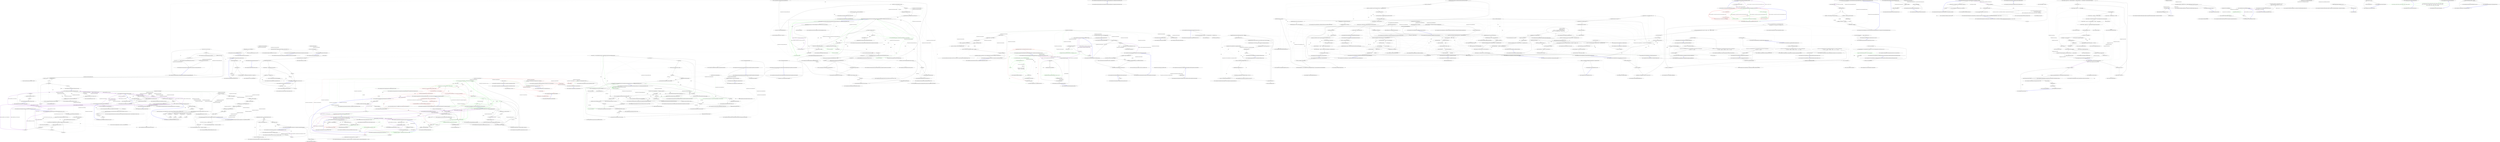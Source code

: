 digraph  {
n73 [label="CommandLine.Internal.ArgumentParser", span=""];
n0 [cluster="CommandLine.Internal.ArgumentParser.ArgumentParser()", label="Entry CommandLine.Internal.ArgumentParser.ArgumentParser()", span="43-43"];
n1 [cluster="CommandLine.Internal.ArgumentParser.ArgumentParser()", label="PostParsingState = new List<ParsingError>()", span="45-45"];
n2 [cluster="CommandLine.Internal.ArgumentParser.ArgumentParser()", label="Exit CommandLine.Internal.ArgumentParser.ArgumentParser()", span="43-43"];
n3 [cluster="System.Collections.Generic.List<T>.List()", label="Entry System.Collections.Generic.List<T>.List()", span="0-0"];
n4 [cluster="CommandLine.Internal.ArgumentParser.Parse(CommandLine.Internal.IArgumentEnumerator, CommandLine.Internal.OptionMap, object)", label="Entry CommandLine.Internal.ArgumentParser.Parse(CommandLine.Internal.IArgumentEnumerator, CommandLine.Internal.OptionMap, object)", span="48-48"];
n5 [cluster="CommandLine.Internal.ArgumentParser.Parse(CommandLine.Internal.IArgumentEnumerator, CommandLine.Internal.OptionMap, object)", label="Exit CommandLine.Internal.ArgumentParser.Parse(CommandLine.Internal.IArgumentEnumerator, CommandLine.Internal.OptionMap, object)", span="48-48"];
n6 [cluster="CommandLine.Internal.ArgumentParser.DefineOptionThatViolatesFormat(CommandLine.Internal.OptionInfo)", label="Entry CommandLine.Internal.ArgumentParser.DefineOptionThatViolatesFormat(CommandLine.Internal.OptionInfo)", span="52-52"];
n7 [cluster="CommandLine.Internal.ArgumentParser.DefineOptionThatViolatesFormat(CommandLine.Internal.OptionInfo)", label="PostParsingState.Add(new ParsingError(option.ShortName, option.LongName, true))", span="54-54"];
n8 [cluster="CommandLine.Internal.ArgumentParser.DefineOptionThatViolatesFormat(CommandLine.Internal.OptionInfo)", label="Exit CommandLine.Internal.ArgumentParser.DefineOptionThatViolatesFormat(CommandLine.Internal.OptionInfo)", span="52-52"];
n9 [cluster="CommandLine.ParsingError.ParsingError(char?, string, bool)", label="Entry CommandLine.ParsingError.ParsingError(char?, string, bool)", span="52-52"];
n10 [cluster="System.Collections.Generic.List<T>.Add(T)", label="Entry System.Collections.Generic.List<T>.Add(T)", span="0-0"];
n11 [cluster="CommandLine.Internal.ArgumentParser.Create(string, bool)", label="Entry CommandLine.Internal.ArgumentParser.Create(string, bool)", span="57-57"];
n12 [cluster="CommandLine.Internal.ArgumentParser.Create(string, bool)", label="StringUtil.IsNumeric(argument)", span="59-59"];
n14 [cluster="CommandLine.Internal.ArgumentParser.Create(string, bool)", label="argument.Equals(''-'', StringComparison.InvariantCulture)", span="60-60"];
n16 [cluster="CommandLine.Internal.ArgumentParser.Create(string, bool)", label="argument[0] == '-' && argument[1] == '-'", span="61-61"];
n17 [cluster="CommandLine.Internal.ArgumentParser.Create(string, bool)", label="return new LongOptionParser(ignoreUnknownArguments);", span="63-63"];
n18 [cluster="CommandLine.Internal.ArgumentParser.Create(string, bool)", label="argument[0] == '-'", span="65-65"];
n19 [cluster="CommandLine.Internal.ArgumentParser.Create(string, bool)", label="return new OptionGroupParser(ignoreUnknownArguments);", span="67-67"];
n13 [cluster="CommandLine.Internal.ArgumentParser.Create(string, bool)", label="return null;", span="59-59"];
n22 [cluster="CommandLine.Internal.StringUtil.IsNumeric(string)", label="Entry CommandLine.Internal.StringUtil.IsNumeric(string)", span="48-48"];
n15 [cluster="CommandLine.Internal.ArgumentParser.Create(string, bool)", label="return null;", span="60-60"];
n23 [cluster="string.Equals(string, System.StringComparison)", label="Entry string.Equals(string, System.StringComparison)", span="0-0"];
n20 [cluster="CommandLine.Internal.ArgumentParser.Create(string, bool)", label="return null;", span="69-69"];
n21 [cluster="CommandLine.Internal.ArgumentParser.Create(string, bool)", label="Exit CommandLine.Internal.ArgumentParser.Create(string, bool)", span="57-57"];
n25 [cluster="CommandLine.Internal.OptionGroupParser.OptionGroupParser(bool)", label="Entry CommandLine.Internal.OptionGroupParser.OptionGroupParser(bool)", span="43-43"];
n24 [cluster="CommandLine.Internal.LongOptionParser.LongOptionParser(bool)", label="Entry CommandLine.Internal.LongOptionParser.LongOptionParser(bool)", span="43-43"];
n26 [cluster="CommandLine.Internal.ArgumentParser.IsInputValue(string)", label="Entry CommandLine.Internal.ArgumentParser.IsInputValue(string)", span="72-72"];
n27 [cluster="CommandLine.Internal.ArgumentParser.IsInputValue(string)", label="StringUtil.IsNumeric(argument)", span="74-74"];
n29 [cluster="CommandLine.Internal.ArgumentParser.IsInputValue(string)", label="argument.Length > 0", span="75-75"];
n30 [cluster="CommandLine.Internal.ArgumentParser.IsInputValue(string)", label="return argument.Equals(''-'', StringComparison.InvariantCulture) || argument[0] != '-';", span="77-77"];
n28 [cluster="CommandLine.Internal.ArgumentParser.IsInputValue(string)", label="return true;", span="74-74"];
n31 [cluster="CommandLine.Internal.ArgumentParser.IsInputValue(string)", label="return true;", span="79-79"];
n32 [cluster="CommandLine.Internal.ArgumentParser.IsInputValue(string)", label="Exit CommandLine.Internal.ArgumentParser.IsInputValue(string)", span="72-72"];
n33 [cluster="CommandLine.Internal.ArgumentParser.GetNextInputValues(CommandLine.Internal.IArgumentEnumerator)", label="Entry CommandLine.Internal.ArgumentParser.GetNextInputValues(CommandLine.Internal.IArgumentEnumerator)", span="87-87"];
n34 [cluster="CommandLine.Internal.ArgumentParser.GetNextInputValues(CommandLine.Internal.IArgumentEnumerator)", label="IList<string> list = new List<string>()", span="89-89"];
n35 [cluster="CommandLine.Internal.ArgumentParser.GetNextInputValues(CommandLine.Internal.IArgumentEnumerator)", label="ae.MoveNext()", span="90-90"];
n36 [cluster="CommandLine.Internal.ArgumentParser.GetNextInputValues(CommandLine.Internal.IArgumentEnumerator)", label="IsInputValue(ae.Current)", span="92-92"];
n37 [cluster="CommandLine.Internal.ArgumentParser.GetNextInputValues(CommandLine.Internal.IArgumentEnumerator)", label="list.Add(ae.Current)", span="92-92"];
n38 [cluster="CommandLine.Internal.ArgumentParser.GetNextInputValues(CommandLine.Internal.IArgumentEnumerator)", label="!ae.MovePrevious()", span="95-95"];
n40 [cluster="CommandLine.Internal.ArgumentParser.GetNextInputValues(CommandLine.Internal.IArgumentEnumerator)", label="return list;", span="96-96"];
n42 [cluster="CommandLine.Internal.IArgumentEnumerator.MoveNext()", label="Entry CommandLine.Internal.IArgumentEnumerator.MoveNext()", span="48-48"];
n43 [cluster="System.Collections.Generic.ICollection<T>.Add(T)", label="Entry System.Collections.Generic.ICollection<T>.Add(T)", span="0-0"];
n39 [cluster="CommandLine.Internal.ArgumentParser.GetNextInputValues(CommandLine.Internal.IArgumentEnumerator)", label="throw new CommandLineParserException();", span="95-95"];
n44 [cluster="CommandLine.Internal.IArgumentEnumerator.MovePrevious()", label="Entry CommandLine.Internal.IArgumentEnumerator.MovePrevious()", span="50-50"];
n41 [cluster="CommandLine.Internal.ArgumentParser.GetNextInputValues(CommandLine.Internal.IArgumentEnumerator)", label="Exit CommandLine.Internal.ArgumentParser.GetNextInputValues(CommandLine.Internal.IArgumentEnumerator)", span="87-87"];
n45 [cluster="CommandLine.CommandLineParserException.CommandLineParserException()", label="Entry CommandLine.CommandLineParserException.CommandLineParserException()", span="48-48"];
n46 [cluster="CommandLine.Internal.ArgumentParser.CompareShort(string, char?, bool)", label="Entry CommandLine.Internal.ArgumentParser.CompareShort(string, char?, bool)", span="99-99"];
n47 [cluster="CommandLine.Internal.ArgumentParser.CompareShort(string, char?, bool)", label="return string.Compare(argument, string.Concat(''-'', new string(option.Value, 1)), !caseSensitive) == 0;", span="101-101"];
n48 [cluster="CommandLine.Internal.ArgumentParser.CompareShort(string, char?, bool)", label="Exit CommandLine.Internal.ArgumentParser.CompareShort(string, char?, bool)", span="99-99"];
n49 [cluster="string.String(char, int)", label="Entry string.String(char, int)", span="0-0"];
n50 [cluster="string.Concat(string, string)", label="Entry string.Concat(string, string)", span="0-0"];
n51 [cluster="string.Compare(string, string, bool)", label="Entry string.Compare(string, string, bool)", span="0-0"];
n52 [cluster="CommandLine.Internal.ArgumentParser.CompareLong(string, string, bool)", label="Entry CommandLine.Internal.ArgumentParser.CompareLong(string, string, bool)", span="104-104"];
n53 [cluster="CommandLine.Internal.ArgumentParser.CompareLong(string, string, bool)", label="return string.Compare(argument, ''--'' + option, !caseSensitive) == 0;", span="106-106"];
n54 [cluster="CommandLine.Internal.ArgumentParser.CompareLong(string, string, bool)", label="Exit CommandLine.Internal.ArgumentParser.CompareLong(string, string, bool)", span="104-104"];
n55 [cluster="CommandLine.Internal.ArgumentParser.BooleanToParserState(bool)", label="Entry CommandLine.Internal.ArgumentParser.BooleanToParserState(bool)", span="109-109"];
n56 [cluster="CommandLine.Internal.ArgumentParser.BooleanToParserState(bool)", label="return BooleanToParserState(value, false);", span="111-111"];
n57 [cluster="CommandLine.Internal.ArgumentParser.BooleanToParserState(bool)", label="Exit CommandLine.Internal.ArgumentParser.BooleanToParserState(bool)", span="109-109"];
n58 [cluster="CommandLine.Internal.ArgumentParser.BooleanToParserState(bool, bool)", label="Entry CommandLine.Internal.ArgumentParser.BooleanToParserState(bool, bool)", span="114-114"];
n59 [cluster="CommandLine.Internal.ArgumentParser.BooleanToParserState(bool, bool)", color=red, community=0, label="2: value && !addMoveNextIfTrue", span="116-116"];
n61 [cluster="CommandLine.Internal.ArgumentParser.BooleanToParserState(bool, bool)", label=value, span="117-117"];
n60 [cluster="CommandLine.Internal.ArgumentParser.BooleanToParserState(bool, bool)", color=red, community=0, label="0: return ParserState.Success;", span="116-116"];
n62 [cluster="CommandLine.Internal.ArgumentParser.BooleanToParserState(bool, bool)", color=red, community=0, label="0: return ParserState.Success | ParserState.MoveOnNextElement;", span="119-119"];
n63 [cluster="CommandLine.Internal.ArgumentParser.BooleanToParserState(bool, bool)", color=red, community=0, label="0: return ParserState.Failure;", span="121-121"];
n64 [cluster="CommandLine.Internal.ArgumentParser.BooleanToParserState(bool, bool)", label="Exit CommandLine.Internal.ArgumentParser.BooleanToParserState(bool, bool)", span="114-114"];
n65 [cluster="CommandLine.Internal.ArgumentParser.EnsureOptionAttributeIsArrayCompatible(CommandLine.Internal.OptionInfo)", label="Entry CommandLine.Internal.ArgumentParser.EnsureOptionAttributeIsArrayCompatible(CommandLine.Internal.OptionInfo)", span="124-124"];
n66 [cluster="CommandLine.Internal.ArgumentParser.EnsureOptionAttributeIsArrayCompatible(CommandLine.Internal.OptionInfo)", label="!option.IsAttributeArrayCompatible", span="126-126"];
n67 [cluster="CommandLine.Internal.ArgumentParser.EnsureOptionAttributeIsArrayCompatible(CommandLine.Internal.OptionInfo)", label="throw new CommandLineParserException();", span="128-128"];
n68 [cluster="CommandLine.Internal.ArgumentParser.EnsureOptionAttributeIsArrayCompatible(CommandLine.Internal.OptionInfo)", label="Exit CommandLine.Internal.ArgumentParser.EnsureOptionAttributeIsArrayCompatible(CommandLine.Internal.OptionInfo)", span="124-124"];
n69 [cluster="CommandLine.Internal.ArgumentParser.EnsureOptionArrayAttributeIsNotBoundToScalar(CommandLine.Internal.OptionInfo)", label="Entry CommandLine.Internal.ArgumentParser.EnsureOptionArrayAttributeIsNotBoundToScalar(CommandLine.Internal.OptionInfo)", span="132-132"];
n70 [cluster="CommandLine.Internal.ArgumentParser.EnsureOptionArrayAttributeIsNotBoundToScalar(CommandLine.Internal.OptionInfo)", label="!option.IsArray && option.IsAttributeArrayCompatible", span="134-134"];
n71 [cluster="CommandLine.Internal.ArgumentParser.EnsureOptionArrayAttributeIsNotBoundToScalar(CommandLine.Internal.OptionInfo)", label="throw new CommandLineParserException();", span="136-136"];
n72 [cluster="CommandLine.Internal.ArgumentParser.EnsureOptionArrayAttributeIsNotBoundToScalar(CommandLine.Internal.OptionInfo)", label="Exit CommandLine.Internal.ArgumentParser.EnsureOptionArrayAttributeIsNotBoundToScalar(CommandLine.Internal.OptionInfo)", span="132-132"];
d59 [cluster="CommandLine.Internal.ArgumentParser.BooleanToParserState(bool, bool)", color=green, community=0, label="2: value && !addMoveNextIfTrue", span="116-116"];
d60 [cluster="CommandLine.Internal.ArgumentParser.BooleanToParserState(bool, bool)", color=green, community=0, label="0: return ParserState.Success;", span="116-116"];
d62 [cluster="CommandLine.Internal.ArgumentParser.BooleanToParserState(bool, bool)", color=green, community=0, label="0: return ParserState.Success | ParserState.MoveOnNextElement;", span="119-119"];
d63 [cluster="CommandLine.Internal.ArgumentParser.BooleanToParserState(bool, bool)", color=green, community=0, label="0: return ParserState.Failure;", span="121-121"];
m2_16 [cluster="CommandLine.Internal.Assumes.NotNull<T>(T, string)", file="CommandLineParser.cs", label="Entry CommandLine.Internal.Assumes.NotNull<T>(T, string)", span="43-43"];
m2_6 [cluster="CommandLine.CommandLineParser.CommandLineParser(bool)", file="CommandLineParser.cs", label="Entry CommandLine.CommandLineParser.CommandLineParser(bool)", span="69-69"];
m2_7 [cluster="CommandLine.CommandLineParser.CommandLineParser(bool)", file="CommandLineParser.cs", label="_settings = new CommandLineParserSettings(false, false, Console.Error)", span="71-71"];
m2_8 [cluster="CommandLine.CommandLineParser.CommandLineParser(bool)", color=red, community=0, file="CommandLineParser.cs", label="3: InitializeDelagate()", span="72-72"];
m2_9 [cluster="CommandLine.CommandLineParser.CommandLineParser(bool)", file="CommandLineParser.cs", label="Exit CommandLine.CommandLineParser.CommandLineParser(bool)", span="69-69"];
m2_42 [cluster="CommandLine.Internal.ReflectionUtil.RetrieveMethod<TAttribute>(object)", file="CommandLineParser.cs", label="Entry CommandLine.Internal.ReflectionUtil.RetrieveMethod<TAttribute>(object)", span="70-70"];
m2_71 [cluster="CommandLine.Internal.OptionMap.SetDefaults()", file="CommandLineParser.cs", label="Entry CommandLine.Internal.OptionMap.SetDefaults()", span="120-120"];
m2_5 [cluster="CommandLine.CommandLineParser.InitializeDelagate()", file="CommandLineParser.cs", label="Entry CommandLine.CommandLineParser.InitializeDelagate()", span="136-136"];
m2_29 [cluster="CommandLine.CommandLineParser.InitializeDelagate()", color=red, community=0, file="CommandLineParser.cs", label="0: _doParseArguments = DoParseArgumentsUsingVerbs", span="141-141"];
m2_30 [cluster="CommandLine.CommandLineParser.InitializeDelagate()", file="CommandLineParser.cs", label="Exit CommandLine.CommandLineParser.InitializeDelagate()", span="136-136"];
m2_78 [cluster="CommandLine.CommandLineParser.SetPostParsingStateIfNeeded(object, System.Collections.Generic.IEnumerable<CommandLine.ParsingError>)", file="CommandLineParser.cs", label="Entry CommandLine.CommandLineParser.SetPostParsingStateIfNeeded(object, System.Collections.Generic.IEnumerable<CommandLine.ParsingError>)", span="234-234"];
m2_95 [cluster="CommandLine.CommandLineParser.SetPostParsingStateIfNeeded(object, System.Collections.Generic.IEnumerable<CommandLine.ParsingError>)", color=red, community=0, file="CommandLineParser.cs", label="1: var commandLineOptionsBase = options as CommandLineOptionsBase", span="236-236"];
m2_97 [cluster="CommandLine.CommandLineParser.SetPostParsingStateIfNeeded(object, System.Collections.Generic.IEnumerable<CommandLine.ParsingError>)", color=red, community=0, file="CommandLineParser.cs", label="3: (commandLineOptionsBase).InternalLastPostParsingState.Errors.AddRange(state)", span="239-239"];
m2_96 [cluster="CommandLine.CommandLineParser.SetPostParsingStateIfNeeded(object, System.Collections.Generic.IEnumerable<CommandLine.ParsingError>)", color=red, community=0, file="CommandLineParser.cs", label="0: commandLineOptionsBase != null", span="237-237"];
m2_89 [cluster="CommandLine.CommandLineParser.ParseHelp(string[], CommandLine.HelpOptionAttribute)", color=green, community=0, file="CommandLineParser.cs", label="0: return true;", span="226-226"];
m2_90 [cluster="CommandLine.CommandLineParser.ParseHelp(string[], CommandLine.HelpOptionAttribute)", color=green, community=0, file="CommandLineParser.cs", label="0: i++", span="212-212"];
m2_91 [cluster="CommandLine.CommandLineParser.ParseHelp(string[], CommandLine.HelpOptionAttribute)", color=green, community=0, file="CommandLineParser.cs", label="3: return false;", span="231-231"];
m2_98 [cluster="CommandLine.CommandLineParser.SetPostParsingStateIfNeeded(object, System.Collections.Generic.IEnumerable<CommandLine.ParsingError>)", file="CommandLineParser.cs", label="Exit CommandLine.CommandLineParser.SetPostParsingStateIfNeeded(object, System.Collections.Generic.IEnumerable<CommandLine.ParsingError>)", span="234-234"];
m2_4 [cluster="CommandLine.CommandLineParserSettings.CommandLineParserSettings()", file="CommandLineParser.cs", label="Entry CommandLine.CommandLineParserSettings.CommandLineParserSettings()", span="52-52"];
m2_70 [cluster="CommandLine.Internal.OptionInfo.CreateMap(object, CommandLine.CommandLineParserSettings)", file="CommandLineParser.cs", label="Entry CommandLine.Internal.OptionInfo.CreateMap(object, CommandLine.CommandLineParserSettings)", span="89-89"];
m2_23 [cluster="CommandLine.CommandLineParser.ParseArguments(string[], object, System.IO.TextWriter)", file="CommandLineParser.cs", label="Entry CommandLine.CommandLineParser.ParseArguments(string[], object, System.IO.TextWriter)", span="127-127"];
m2_24 [cluster="CommandLine.CommandLineParser.ParseArguments(string[], object, System.IO.TextWriter)", file="CommandLineParser.cs", label="Assumes.NotNull(args, ''args'')", span="129-129"];
m2_25 [cluster="CommandLine.CommandLineParser.ParseArguments(string[], object, System.IO.TextWriter)", file="CommandLineParser.cs", label="Assumes.NotNull(options, ''options'')", span="130-130"];
m2_26 [cluster="CommandLine.CommandLineParser.ParseArguments(string[], object, System.IO.TextWriter)", file="CommandLineParser.cs", label="_settings.HelpWriter = helpWriter", span="132-132"];
m2_27 [cluster="CommandLine.CommandLineParser.ParseArguments(string[], object, System.IO.TextWriter)", file="CommandLineParser.cs", label="return DoParseArguments(args, options);", span="133-133"];
m2_28 [cluster="CommandLine.CommandLineParser.DoParseArguments(string[], object)", color=green, community=0, file="CommandLineParser.cs", label="3: ParseHelp(args, pair.Right) || !DoParseArgumentsUsingVerbs(args, options)", span="126-126"];
m2_43 [cluster="CommandLine.CommandLineParser.ParseHelp(string[], CommandLine.HelpOptionAttribute)", file="CommandLineParser.cs", label="Entry CommandLine.CommandLineParser.ParseHelp(string[], CommandLine.HelpOptionAttribute)", span="208-208"];
m2_81 [cluster="CommandLine.CommandLineParser.ParseHelp(string[], CommandLine.HelpOptionAttribute)", file="CommandLineParser.cs", label="bool caseSensitive = _settings.CaseSensitive", span="210-210"];
m2_83 [cluster="CommandLine.CommandLineParser.ParseHelp(string[], CommandLine.HelpOptionAttribute)", file="CommandLineParser.cs", label="i < args.Length", span="212-212"];
m2_84 [cluster="CommandLine.CommandLineParser.ParseHelp(string[], CommandLine.HelpOptionAttribute)", file="CommandLineParser.cs", label="helpOption.ShortName != null", span="214-214"];
m2_85 [cluster="CommandLine.CommandLineParser.ParseHelp(string[], CommandLine.HelpOptionAttribute)", file="CommandLineParser.cs", label="ArgumentParser.CompareShort(args[i], helpOption.ShortName, caseSensitive)", span="216-216"];
m2_87 [cluster="CommandLine.CommandLineParser.ParseHelp(string[], CommandLine.HelpOptionAttribute)", file="CommandLineParser.cs", label="!string.IsNullOrEmpty(helpOption.LongName)", span="222-222"];
m2_88 [cluster="CommandLine.CommandLineParser.ParseHelp(string[], CommandLine.HelpOptionAttribute)", file="CommandLineParser.cs", label="ArgumentParser.CompareLong(args[i], helpOption.LongName, caseSensitive)", span="224-224"];
m2_82 [cluster="CommandLine.CommandLineParser.ParseHelp(string[], CommandLine.HelpOptionAttribute)", file="CommandLineParser.cs", label="int i = 0", span="212-212"];
m2_86 [cluster="CommandLine.CommandLineParser.ParseHelp(string[], CommandLine.HelpOptionAttribute)", file="CommandLineParser.cs", label="return true;", span="218-218"];
m2_92 [cluster="CommandLine.CommandLineParser.ParseHelp(string[], CommandLine.HelpOptionAttribute)", file="CommandLineParser.cs", label="Exit CommandLine.CommandLineParser.ParseHelp(string[], CommandLine.HelpOptionAttribute)", span="208-208"];
m2_44 [cluster="CommandLine.CommandLineParser.DoParseArgumentsDelegate.Invoke(string[], object)", file="CommandLineParser.cs", label="Entry CommandLine.CommandLineParser.DoParseArgumentsDelegate.Invoke(string[], object)", span="245-245"];
m2_45 [cluster="CommandLine.HelpOptionAttribute.InvokeMethod(object, CommandLine.Internal.Pair<System.Reflection.MethodInfo, CommandLine.HelpOptionAttribute>, out string)", file="CommandLineParser.cs", label="Entry CommandLine.HelpOptionAttribute.InvokeMethod(object, CommandLine.Internal.Pair<System.Reflection.MethodInfo, CommandLine.HelpOptionAttribute>, out string)", span="103-103"];
m2_99 [cluster="System.Collections.Generic.List<T>.AddRange(System.Collections.Generic.IEnumerable<T>)", file="CommandLineParser.cs", label="Entry System.Collections.Generic.List<T>.AddRange(System.Collections.Generic.IEnumerable<T>)", span="0-0"];
m2_73 [cluster="CommandLine.Internal.StringArrayEnumerator.StringArrayEnumerator(string[])", file="CommandLineParser.cs", label="Entry CommandLine.Internal.StringArrayEnumerator.StringArrayEnumerator(string[])", span="47-47"];
m2_38 [cluster="CommandLine.CommandLineParser.DoParseArguments(string[], object)", file="CommandLineParser.cs", label="return false;", span="158-158"];
m2_93 [cluster="CommandLine.Internal.ArgumentParser.CompareShort(string, char?, bool)", file="CommandLineParser.cs", label="Entry CommandLine.Internal.ArgumentParser.CompareShort(string, char?, bool)", span="99-99"];
m2_74 [cluster="CommandLine.Internal.IArgumentEnumerator.MoveNext()", file="CommandLineParser.cs", label="Entry CommandLine.Internal.IArgumentEnumerator.MoveNext()", span="48-48"];
m2_80 [cluster="CommandLine.Internal.OptionMap.EnforceRules()", file="CommandLineParser.cs", label="Entry CommandLine.Internal.OptionMap.EnforceRules()", span="115-115"];
m2_0 [cluster="CommandLine.CommandLineParser.CommandLineParser()", file="CommandLineParser.cs", label="Entry CommandLine.CommandLineParser.CommandLineParser()", span="62-62"];
m2_1 [cluster="CommandLine.CommandLineParser.CommandLineParser()", file="CommandLineParser.cs", label="_settings = new CommandLineParserSettings()", span="64-64"];
m2_2 [cluster="CommandLine.CommandLineParser.CommandLineParser()", color=red, community=0, file="CommandLineParser.cs", label="3: InitializeDelagate()", span="65-65"];
m2_3 [cluster="CommandLine.CommandLineParser.CommandLineParser()", file="CommandLineParser.cs", label="Exit CommandLine.CommandLineParser.CommandLineParser()", span="62-62"];
m2_11 [cluster="CommandLine.CommandLineParser.CommandLineParser(CommandLine.CommandLineParserSettings)", file="CommandLineParser.cs", label="Entry CommandLine.CommandLineParser.CommandLineParser(CommandLine.CommandLineParserSettings)", span="81-81"];
m2_12 [cluster="CommandLine.CommandLineParser.CommandLineParser(CommandLine.CommandLineParserSettings)", file="CommandLineParser.cs", label="Assumes.NotNull(settings, ''settings'')", span="83-83"];
m2_14 [cluster="CommandLine.CommandLineParser.CommandLineParser(CommandLine.CommandLineParserSettings)", file="CommandLineParser.cs", label="_settings = settings", span="85-85"];
m2_13 [cluster="CommandLine.CommandLineParser.CommandLineParser(CommandLine.CommandLineParserSettings)", color=red, community=0, file="CommandLineParser.cs", label="3: InitializeDelagate()", span="84-84"];
m2_15 [cluster="CommandLine.CommandLineParser.CommandLineParser(CommandLine.CommandLineParserSettings)", file="CommandLineParser.cs", label="Exit CommandLine.CommandLineParser.CommandLineParser(CommandLine.CommandLineParserSettings)", span="81-81"];
m2_47 [cluster="CommandLine.CommandLineParser.DoParseArgumentsCore(string[], object)", file="CommandLineParser.cs", label="Entry CommandLine.CommandLineParser.DoParseArgumentsCore(string[], object)", span="166-166"];
m2_48 [cluster="CommandLine.CommandLineParser.DoParseArgumentsCore(string[], object)", file="CommandLineParser.cs", label="bool hadError = false", span="168-168"];
m2_49 [cluster="CommandLine.CommandLineParser.DoParseArgumentsCore(string[], object)", file="CommandLineParser.cs", label="var optionMap = OptionInfo.CreateMap(options, _settings)", span="169-169"];
m2_51 [cluster="CommandLine.CommandLineParser.DoParseArgumentsCore(string[], object)", file="CommandLineParser.cs", label="var target = new TargetWrapper(options)", span="171-171"];
m2_52 [cluster="CommandLine.CommandLineParser.DoParseArgumentsCore(string[], object)", color=green, community=0, file="CommandLineParser.cs", label="0: ParserState result = parser.Parse(arguments, optionMap, options)", span="155-155"];
m2_58 [cluster="CommandLine.CommandLineParser.DoParseArgumentsCore(string[], object)", color=red, community=0, file="CommandLineParser.cs", label="1: ParserState result = parser.Parse(arguments, optionMap, options)", span="182-182"];
m2_60 [cluster="CommandLine.CommandLineParser.DoParseArgumentsCore(string[], object)", color=red, community=0, file="CommandLineParser.cs", label="3: SetPostParsingStateIfNeeded(options, parser.PostParsingState)", span="185-185"];
m2_67 [cluster="CommandLine.CommandLineParser.DoParseArgumentsCore(string[], object)", file="CommandLineParser.cs", label="hadError |= !optionMap.EnforceRules()", span="203-203"];
m2_50 [cluster="CommandLine.CommandLineParser.DoParseArgumentsCore(string[], object)", file="CommandLineParser.cs", label="optionMap.SetDefaults()", span="170-170"];
m2_64 [cluster="CommandLine.CommandLineParser.DoParseArgumentsCore(string[], object)", file="CommandLineParser.cs", label="target.IsValueListDefined", span="193-193"];
m2_65 [cluster="CommandLine.CommandLineParser.DoParseArgumentsCore(string[], object)", file="CommandLineParser.cs", label="!target.AddValueItemIfAllowed(argument)", span="195-195"];
m2_53 [cluster="CommandLine.CommandLineParser.DoParseArgumentsCore(string[], object)", color=green, community=0, file="CommandLineParser.cs", label="4: (result & ParserState.Failure) == ParserState.Failure", span="156-156"];
m2_54 [cluster="CommandLine.CommandLineParser.DoParseArgumentsCore(string[], object)", color=green, community=0, file="CommandLineParser.cs", label="3: SetPostParsingStateIfNeeded(options, parser.PostParsingState)", span="158-158"];
m2_63 [cluster="CommandLine.CommandLineParser.DoParseArgumentsCore(string[], object)", file="CommandLineParser.cs", label="arguments.MoveNext()", span="191-191"];
m2_55 [cluster="CommandLine.CommandLineParser.DoParseArgumentsCore(string[], object)", file="CommandLineParser.cs", label="!string.IsNullOrEmpty(argument)", span="177-177"];
m2_56 [cluster="CommandLine.CommandLineParser.DoParseArgumentsCore(string[], object)", color=green, community=0, file="CommandLineParser.cs", label="2: (result & ParserState.MoveOnNextElement) == ParserState.MoveOnNextElement", span="163-163"];
m2_57 [cluster="CommandLine.CommandLineParser.DoParseArgumentsCore(string[], object)", file="CommandLineParser.cs", label="parser != null", span="180-180"];
m2_59 [cluster="CommandLine.CommandLineParser.DoParseArgumentsCore(string[], object)", color=red, community=0, file="CommandLineParser.cs", label="2: (result & ParserState.Failure) == ParserState.Failure", span="183-183"];
m2_62 [cluster="CommandLine.CommandLineParser.DoParseArgumentsCore(string[], object)", color=red, community=0, file="CommandLineParser.cs", label="5: (result & ParserState.MoveOnNextElement) == ParserState.MoveOnNextElement", span="190-190"];
m2_61 [cluster="CommandLine.CommandLineParser.DoParseArgumentsCore(string[], object)", file="CommandLineParser.cs", label="hadError = true", span="186-186"];
m2_66 [cluster="CommandLine.CommandLineParser.DoParseArgumentsCore(string[], object)", file="CommandLineParser.cs", label="hadError = true", span="197-197"];
m2_68 [cluster="CommandLine.CommandLineParser.DoParseArgumentsCore(string[], object)", file="CommandLineParser.cs", label="return !hadError;", span="205-205"];
m2_69 [cluster="CommandLine.CommandLineParser.DoParseArgumentsCore(string[], object)", file="CommandLineParser.cs", label="Exit CommandLine.CommandLineParser.DoParseArgumentsCore(string[], object)", span="166-166"];
m2_75 [cluster="string.IsNullOrEmpty(string)", file="CommandLineParser.cs", label="Entry string.IsNullOrEmpty(string)", span="0-0"];
m2_79 [cluster="CommandLine.Internal.TargetWrapper.AddValueItemIfAllowed(string)", file="CommandLineParser.cs", label="Entry CommandLine.Internal.TargetWrapper.AddValueItemIfAllowed(string)", span="55-55"];
m2_72 [cluster="CommandLine.Internal.TargetWrapper.TargetWrapper(object)", file="CommandLineParser.cs", label="Entry CommandLine.Internal.TargetWrapper.TargetWrapper(object)", span="43-43"];
m2_77 [cluster="CommandLine.Internal.ArgumentParser.Parse(CommandLine.Internal.IArgumentEnumerator, CommandLine.Internal.OptionMap, object)", file="CommandLineParser.cs", label="Entry CommandLine.Internal.ArgumentParser.Parse(CommandLine.Internal.IArgumentEnumerator, CommandLine.Internal.OptionMap, object)", span="48-48"];
m2_94 [cluster="CommandLine.Internal.ArgumentParser.CompareLong(string, string, bool)", file="CommandLineParser.cs", label="Entry CommandLine.Internal.ArgumentParser.CompareLong(string, string, bool)", span="104-104"];
m2_10 [cluster="CommandLine.CommandLineParserSettings.CommandLineParserSettings(bool, bool, System.IO.TextWriter)", file="CommandLineParser.cs", label="Entry CommandLine.CommandLineParserSettings.CommandLineParserSettings(bool, bool, System.IO.TextWriter)", span="112-112"];
m2_22 [cluster="CommandLine.CommandLineParser.DoParseArguments(string[], object)", file="CommandLineParser.cs", label="Entry CommandLine.CommandLineParser.DoParseArguments(string[], object)", span="145-145"];
m2_31 [cluster="CommandLine.CommandLineParser.DoParseArguments(string[], object)", file="CommandLineParser.cs", label="var pair = ReflectionUtil.RetrieveMethod<HelpOptionAttribute>(options)", span="147-147"];
m2_34 [cluster="CommandLine.CommandLineParser.DoParseArguments(string[], object)", color=green, community=0, file="CommandLineParser.cs", label="3: return DoParseArgumentsUsingVerbs(args, options);", span="136-136"];
m2_36 [cluster="CommandLine.CommandLineParser.DoParseArguments(string[], object)", file="CommandLineParser.cs", label="HelpOptionAttribute.InvokeMethod(options, pair, out helpText)", span="156-156"];
m2_40 [cluster="CommandLine.CommandLineParser.DoParseArguments(string[], object)", color=red, community=0, file="CommandLineParser.cs", label="3: return _doParseArguments(args, options);", span="163-163"];
m2_32 [cluster="CommandLine.CommandLineParser.DoParseArguments(string[], object)", file="CommandLineParser.cs", label="var helpWriter = _settings.HelpWriter", span="148-148"];
m2_33 [cluster="CommandLine.CommandLineParser.DoParseArguments(string[], object)", file="CommandLineParser.cs", label="pair != null && helpWriter != null", span="150-150"];
m2_37 [cluster="CommandLine.CommandLineParser.DoParseArguments(string[], object)", file="CommandLineParser.cs", label="helpWriter.Write(helpText)", span="157-157"];
m2_35 [cluster="CommandLine.CommandLineParser.DoParseArguments(string[], object)", file="CommandLineParser.cs", label="string helpText", span="155-155"];
m2_39 [cluster="CommandLine.CommandLineParser.DoParseArguments(string[], object)", file="CommandLineParser.cs", label="return true;", span="160-160"];
m2_41 [cluster="CommandLine.CommandLineParser.DoParseArguments(string[], object)", file="CommandLineParser.cs", label="Exit CommandLine.CommandLineParser.DoParseArguments(string[], object)", span="145-145"];
m2_46 [cluster="System.IO.TextWriter.Write(string)", file="CommandLineParser.cs", label="Entry System.IO.TextWriter.Write(string)", span="0-0"];
m2_17 [cluster="CommandLine.CommandLineParser.ParseArguments(string[], object)", file="CommandLineParser.cs", label="Entry CommandLine.CommandLineParser.ParseArguments(string[], object)", span="106-106"];
m2_18 [cluster="CommandLine.CommandLineParser.ParseArguments(string[], object)", file="CommandLineParser.cs", label="Assumes.NotNull(args, ''args'')", span="108-108"];
m2_19 [cluster="CommandLine.CommandLineParser.ParseArguments(string[], object)", file="CommandLineParser.cs", label="Assumes.NotNull(options, ''options'')", span="109-109"];
m2_20 [cluster="CommandLine.CommandLineParser.ParseArguments(string[], object)", file="CommandLineParser.cs", label="return DoParseArguments(args, options);", span="111-111"];
m2_21 [cluster="CommandLine.CommandLineParser.ParseArguments(string[], object)", file="CommandLineParser.cs", label="Exit CommandLine.CommandLineParser.ParseArguments(string[], object)", span="106-106"];
m2_100 [file="CommandLineParser.cs", label="CommandLine.CommandLineParser", span=""];
m4_125 [cluster="string.Format(System.IFormatProvider, string, object)", file="HelpTextFixture.cs", label="Entry string.Format(System.IFormatProvider, string, object)", span="0-0"];
m4_175 [cluster="CommandLine.Text.Tests.HelpTextFixture.DetailedHelpWithBadMutualExclusiveness()", file="HelpTextFixture.cs", label="Entry CommandLine.Text.Tests.HelpTextFixture.DetailedHelpWithBadMutualExclusiveness()", span="398-398"];
m4_176 [cluster="CommandLine.Text.Tests.HelpTextFixture.DetailedHelpWithBadMutualExclusiveness()", file="HelpTextFixture.cs", label="var options = new ComplexOptionsWithHelp()", span="400-400"];
m4_177 [cluster="CommandLine.Text.Tests.HelpTextFixture.DetailedHelpWithBadMutualExclusiveness()", file="HelpTextFixture.cs", label="bool result = new CommandLineParser(new CommandLineParserSettings(true, true, Console.Out)).ParseArguments(\r\n                new string[] { ''-iIN.FILE'', ''-oOUT.FILE'', ''--offset'', ''0'', ''-ap'' }, options)", span="402-403"];
m4_178 [cluster="CommandLine.Text.Tests.HelpTextFixture.DetailedHelpWithBadMutualExclusiveness()", file="HelpTextFixture.cs", label="result.Should().Be.False()", span="405-405"];
m4_179 [cluster="CommandLine.Text.Tests.HelpTextFixture.DetailedHelpWithBadMutualExclusiveness()", file="HelpTextFixture.cs", label="Exit CommandLine.Text.Tests.HelpTextFixture.DetailedHelpWithBadMutualExclusiveness()", span="398-398"];
m4_154 [cluster="CommandLine.CommandLineParserSettings.CommandLineParserSettings()", file="HelpTextFixture.cs", label="Entry CommandLine.CommandLineParserSettings.CommandLineParserSettings()", span="52-52"];
m4_195 [cluster="CommandLine.Text.Tests.HelpTextFixture.CustomizeOptionsFormat_FormatOptionHelpText(object, CommandLine.Text.FormatOptionHelpTextEventArgs)", file="HelpTextFixture.cs", label="Entry CommandLine.Text.Tests.HelpTextFixture.CustomizeOptionsFormat_FormatOptionHelpText(object, CommandLine.Text.FormatOptionHelpTextEventArgs)", span="433-433"];
m4_196 [cluster="CommandLine.Text.Tests.HelpTextFixture.CustomizeOptionsFormat_FormatOptionHelpText(object, CommandLine.Text.FormatOptionHelpTextEventArgs)", file="HelpTextFixture.cs", label="string optionHelp = null", span="436-436"];
m4_197 [cluster="CommandLine.Text.Tests.HelpTextFixture.CustomizeOptionsFormat_FormatOptionHelpText(object, CommandLine.Text.FormatOptionHelpTextEventArgs)", file="HelpTextFixture.cs", label="e.Option.ShortName.Value", span="438-438"];
m4_202 [cluster="CommandLine.Text.Tests.HelpTextFixture.CustomizeOptionsFormat_FormatOptionHelpText(object, CommandLine.Text.FormatOptionHelpTextEventArgs)", file="HelpTextFixture.cs", label="e.Option.Required", span="449-449"];
m4_204 [cluster="CommandLine.Text.Tests.HelpTextFixture.CustomizeOptionsFormat_FormatOptionHelpText(object, CommandLine.Text.FormatOptionHelpTextEventArgs)", file="HelpTextFixture.cs", label="e.Option.HelpText = optionHelp", span="454-454"];
m4_198 [cluster="CommandLine.Text.Tests.HelpTextFixture.CustomizeOptionsFormat_FormatOptionHelpText(object, CommandLine.Text.FormatOptionHelpTextEventArgs)", file="HelpTextFixture.cs", label="'v'", span="440-440"];
m4_200 [cluster="CommandLine.Text.Tests.HelpTextFixture.CustomizeOptionsFormat_FormatOptionHelpText(object, CommandLine.Text.FormatOptionHelpTextEventArgs)", file="HelpTextFixture.cs", label="'i'", span="444-444"];
m4_199 [cluster="CommandLine.Text.Tests.HelpTextFixture.CustomizeOptionsFormat_FormatOptionHelpText(object, CommandLine.Text.FormatOptionHelpTextEventArgs)", file="HelpTextFixture.cs", label="optionHelp = ''Kommentar umfassend Operationen.''", span="441-441"];
m4_201 [cluster="CommandLine.Text.Tests.HelpTextFixture.CustomizeOptionsFormat_FormatOptionHelpText(object, CommandLine.Text.FormatOptionHelpTextEventArgs)", file="HelpTextFixture.cs", label="optionHelp = ''Gibt den Eingang an zu bearbeitenden Datei.''", span="445-445"];
m4_203 [cluster="CommandLine.Text.Tests.HelpTextFixture.CustomizeOptionsFormat_FormatOptionHelpText(object, CommandLine.Text.FormatOptionHelpTextEventArgs)", file="HelpTextFixture.cs", label="optionHelp = ''Erforderlich. '' + optionHelp", span="451-451"];
m4_205 [cluster="CommandLine.Text.Tests.HelpTextFixture.CustomizeOptionsFormat_FormatOptionHelpText(object, CommandLine.Text.FormatOptionHelpTextEventArgs)", file="HelpTextFixture.cs", label="Exit CommandLine.Text.Tests.HelpTextFixture.CustomizeOptionsFormat_FormatOptionHelpText(object, CommandLine.Text.FormatOptionHelpTextEventArgs)", span="433-433"];
m4_152 [cluster="CommandLine.Tests.Mocks.RPEOptions.RPEOptions()", file="HelpTextFixture.cs", label="Entry CommandLine.Tests.Mocks.RPEOptions.RPEOptions()", span="6-6"];
m4_193 [cluster="CommandLine.CommandLineParser.ParseArguments(string[], object, System.IO.TextWriter)", file="HelpTextFixture.cs", label="Entry CommandLine.CommandLineParser.ParseArguments(string[], object, System.IO.TextWriter)", span="127-127"];
m4_138 [cluster="CommandLine.Text.Tests.HelpTextFixture.InvokeRenderParsingErrorsText()", file="HelpTextFixture.cs", label="Entry CommandLine.Text.Tests.HelpTextFixture.InvokeRenderParsingErrorsText()", span="279-279"];
m4_139 [cluster="CommandLine.Text.Tests.HelpTextFixture.InvokeRenderParsingErrorsText()", file="HelpTextFixture.cs", label="var sw = new StringWriter()", span="281-281"];
m4_140 [cluster="CommandLine.Text.Tests.HelpTextFixture.InvokeRenderParsingErrorsText()", file="HelpTextFixture.cs", label="var options = new RPEOptions()", span="282-282"];
m4_141 [cluster="CommandLine.Text.Tests.HelpTextFixture.InvokeRenderParsingErrorsText()", file="HelpTextFixture.cs", label="var parser = new CommandLineParser(new CommandLineParserSettings {\r\n                MutuallyExclusive = true, CaseSensitive = true, HelpWriter = sw})", span="283-284"];
m4_144 [cluster="CommandLine.Text.Tests.HelpTextFixture.InvokeRenderParsingErrorsText()", file="HelpTextFixture.cs", label="var outsw = sw.ToString()", span="289-289"];
m4_142 [cluster="CommandLine.Text.Tests.HelpTextFixture.InvokeRenderParsingErrorsText()", file="HelpTextFixture.cs", label="var result = parser.ParseArguments(new string[] {''--option-b'', ''hello'', ''-cWORLD''}, options)", span="285-285"];
m4_143 [cluster="CommandLine.Text.Tests.HelpTextFixture.InvokeRenderParsingErrorsText()", file="HelpTextFixture.cs", label="result.Should().Be.False()", span="287-287"];
m4_145 [cluster="CommandLine.Text.Tests.HelpTextFixture.InvokeRenderParsingErrorsText()", file="HelpTextFixture.cs", label="Console.WriteLine(outsw)", span="291-291"];
m4_146 [cluster="CommandLine.Text.Tests.HelpTextFixture.InvokeRenderParsingErrorsText()", file="HelpTextFixture.cs", label="var lines = outsw.Split(new string[] { Environment.NewLine }, StringSplitOptions.None)", span="293-293"];
m4_147 [cluster="CommandLine.Text.Tests.HelpTextFixture.InvokeRenderParsingErrorsText()", file="HelpTextFixture.cs", label="lines[0].Should().Equal(''--option-b option violates format.'')", span="295-295"];
m4_148 [cluster="CommandLine.Text.Tests.HelpTextFixture.InvokeRenderParsingErrorsText()", file="HelpTextFixture.cs", label="lines[1].Should().Equal(''-c/--option-c option violates format.'')", span="296-296"];
m4_149 [cluster="CommandLine.Text.Tests.HelpTextFixture.InvokeRenderParsingErrorsText()", file="HelpTextFixture.cs", label="lines[2].Should().Equal(''-a required option is missing.'')", span="297-297"];
m4_150 [cluster="CommandLine.Text.Tests.HelpTextFixture.InvokeRenderParsingErrorsText()", file="HelpTextFixture.cs", label="Exit CommandLine.Text.Tests.HelpTextFixture.InvokeRenderParsingErrorsText()", span="279-279"];
m4_181 [cluster="CommandLine.Text.Tests.HelpTextFixture.DetailedHelpWithBadFormatAndMutualExclusiveness()", file="HelpTextFixture.cs", label="Entry CommandLine.Text.Tests.HelpTextFixture.DetailedHelpWithBadFormatAndMutualExclusiveness()", span="409-409"];
m4_182 [cluster="CommandLine.Text.Tests.HelpTextFixture.DetailedHelpWithBadFormatAndMutualExclusiveness()", file="HelpTextFixture.cs", label="var options = new ComplexOptionsWithHelp()", span="411-411"];
m4_183 [cluster="CommandLine.Text.Tests.HelpTextFixture.DetailedHelpWithBadFormatAndMutualExclusiveness()", file="HelpTextFixture.cs", label="bool result = new CommandLineParser(new CommandLineParserSettings(true, true, Console.Out)).ParseArguments(\r\n                new string[] { ''-iIN.FILE'', ''-oOUT.FILE'', ''--offset'', ''zero'', ''-pa'' }, options)", span="413-414"];
m4_184 [cluster="CommandLine.Text.Tests.HelpTextFixture.DetailedHelpWithBadFormatAndMutualExclusiveness()", file="HelpTextFixture.cs", label="result.Should().Be.False()", span="416-416"];
m4_185 [cluster="CommandLine.Text.Tests.HelpTextFixture.DetailedHelpWithBadFormatAndMutualExclusiveness()", file="HelpTextFixture.cs", label="Exit CommandLine.Text.Tests.HelpTextFixture.DetailedHelpWithBadFormatAndMutualExclusiveness()", span="409-409"];
m4_58 [cluster="CommandLine.Text.Tests.HelpTextFixture.LongHelpTextWithoutSpaces()", file="HelpTextFixture.cs", label="Entry CommandLine.Text.Tests.HelpTextFixture.LongHelpTextWithoutSpaces()", span="173-173"];
m4_59 [cluster="CommandLine.Text.Tests.HelpTextFixture.LongHelpTextWithoutSpaces()", file="HelpTextFixture.cs", label="_helpText.MaximumDisplayWidth = 40", span="175-175"];
m4_60 [cluster="CommandLine.Text.Tests.HelpTextFixture.LongHelpTextWithoutSpaces()", file="HelpTextFixture.cs", label="_helpText.AddOptions(new MockOptionsWithLongDescriptionAndNoSpaces())", span="176-176"];
m4_61 [cluster="CommandLine.Text.Tests.HelpTextFixture.LongHelpTextWithoutSpaces()", file="HelpTextFixture.cs", label="string help = _helpText.ToString()", span="177-177"];
m4_62 [cluster="CommandLine.Text.Tests.HelpTextFixture.LongHelpTextWithoutSpaces()", file="HelpTextFixture.cs", label="string[] lines = help.Split(new[] { Environment.NewLine }, StringSplitOptions.None)", span="179-179"];
m4_63 [cluster="CommandLine.Text.Tests.HelpTextFixture.LongHelpTextWithoutSpaces()", file="HelpTextFixture.cs", label="lines[2].Should().Equal(''  v, verbose    Before '')", span="180-180"];
m4_64 [cluster="CommandLine.Text.Tests.HelpTextFixture.LongHelpTextWithoutSpaces()", file="HelpTextFixture.cs", label="lines[3].Should().Equal(''                012345678901234567890123'')", span="181-181"];
m4_65 [cluster="CommandLine.Text.Tests.HelpTextFixture.LongHelpTextWithoutSpaces()", file="HelpTextFixture.cs", label="lines[4].Should().Equal(''                After'')", span="182-182"];
m4_66 [cluster="CommandLine.Text.Tests.HelpTextFixture.LongHelpTextWithoutSpaces()", file="HelpTextFixture.cs", label="lines[5].Should().Equal(''  input-file    Before '')", span="183-183"];
m4_67 [cluster="CommandLine.Text.Tests.HelpTextFixture.LongHelpTextWithoutSpaces()", file="HelpTextFixture.cs", label="lines[6].Should().Equal(''                012345678901234567890123'')", span="184-184"];
m4_68 [cluster="CommandLine.Text.Tests.HelpTextFixture.LongHelpTextWithoutSpaces()", file="HelpTextFixture.cs", label="lines[7].Should().Equal(''                456789 After'')", span="185-185"];
m4_69 [cluster="CommandLine.Text.Tests.HelpTextFixture.LongHelpTextWithoutSpaces()", file="HelpTextFixture.cs", label="Exit CommandLine.Text.Tests.HelpTextFixture.LongHelpTextWithoutSpaces()", span="173-173"];
m4_21 [cluster="CommandLine.Text.HelpText.AddOptions(object)", file="HelpTextFixture.cs", label="Entry CommandLine.Text.HelpText.AddOptions(object)", span="363-363"];
m4_121 [cluster="CommandLine.Text.HelpText.HelpText()", file="HelpTextFixture.cs", label="Entry CommandLine.Text.HelpText.HelpText()", span="72-72"];
m4_134 [cluster="CommandLine.Text.Tests.HelpTextFixture.CreateBasicInstance()", file="HelpTextFixture.cs", label="Entry CommandLine.Text.Tests.HelpTextFixture.CreateBasicInstance()", span="271-271"];
m4_135 [cluster="CommandLine.Text.Tests.HelpTextFixture.CreateBasicInstance()", file="HelpTextFixture.cs", label="var local = new HelpText()", span="273-273"];
m4_136 [cluster="CommandLine.Text.Tests.HelpTextFixture.CreateBasicInstance()", file="HelpTextFixture.cs", label="local.ToString().Should().Equal('''')", span="275-275"];
m4_137 [cluster="CommandLine.Text.Tests.HelpTextFixture.CreateBasicInstance()", file="HelpTextFixture.cs", label="Exit CommandLine.Text.Tests.HelpTextFixture.CreateBasicInstance()", span="271-271"];
m4_20 [cluster="CommandLine.Text.HelpText.AddPreOptionsLine(string)", file="HelpTextFixture.cs", label="Entry CommandLine.Text.HelpText.AddPreOptionsLine(string)", span="338-338"];
m4_151 [cluster="System.IO.StringWriter.StringWriter()", file="HelpTextFixture.cs", label="Entry System.IO.StringWriter.StringWriter()", span="0-0"];
m4_163 [cluster="CommandLine.Text.Tests.HelpTextFixture.ComplexOptionsWithHelp.ComplexOptionsWithHelp()", file="HelpTextFixture.cs", label="Entry CommandLine.Text.Tests.HelpTextFixture.ComplexOptionsWithHelp.ComplexOptionsWithHelp()", span="89-89"];
m4_86 [cluster="CommandLine.Text.Tests.HelpTextFixture.CustomizeOptionsFormat()", file="HelpTextFixture.cs", label="Entry CommandLine.Text.Tests.HelpTextFixture.CustomizeOptionsFormat()", span="209-209"];
m4_87 [cluster="CommandLine.Text.Tests.HelpTextFixture.CustomizeOptionsFormat()", file="HelpTextFixture.cs", label="var local = new HelpText(''Customizing Test.'')", span="211-211"];
m4_88 [cluster="CommandLine.Text.Tests.HelpTextFixture.CustomizeOptionsFormat()", file="HelpTextFixture.cs", label="local.FormatOptionHelpText += new EventHandler<FormatOptionHelpTextEventArgs>(CustomizeOptionsFormat_FormatOptionHelpText)", span="212-212"];
m4_89 [cluster="CommandLine.Text.Tests.HelpTextFixture.CustomizeOptionsFormat()", file="HelpTextFixture.cs", label="local.AddPreOptionsLine(''Pre-Options.'')", span="213-213"];
m4_90 [cluster="CommandLine.Text.Tests.HelpTextFixture.CustomizeOptionsFormat()", file="HelpTextFixture.cs", label="local.AddOptions(new MockOptionsWithDescription())", span="214-214"];
m4_91 [cluster="CommandLine.Text.Tests.HelpTextFixture.CustomizeOptionsFormat()", file="HelpTextFixture.cs", label="local.AddPostOptionsLine(''Post-Options.'')", span="215-215"];
m4_92 [cluster="CommandLine.Text.Tests.HelpTextFixture.CustomizeOptionsFormat()", file="HelpTextFixture.cs", label="string help = local.ToString()", span="217-217"];
m4_93 [cluster="CommandLine.Text.Tests.HelpTextFixture.CustomizeOptionsFormat()", file="HelpTextFixture.cs", label="Console.WriteLine(help)", span="219-219"];
m4_94 [cluster="CommandLine.Text.Tests.HelpTextFixture.CustomizeOptionsFormat()", file="HelpTextFixture.cs", label="string[] lines = help.Split(new string[] { Environment.NewLine }, StringSplitOptions.None)", span="221-221"];
m4_95 [cluster="CommandLine.Text.Tests.HelpTextFixture.CustomizeOptionsFormat()", file="HelpTextFixture.cs", label="lines[0].Should().Equal(''Customizing Test.'')", span="222-222"];
m4_96 [cluster="CommandLine.Text.Tests.HelpTextFixture.CustomizeOptionsFormat()", file="HelpTextFixture.cs", label="lines[1].Should().Equal(''Pre-Options.'')", span="223-223"];
m4_97 [cluster="CommandLine.Text.Tests.HelpTextFixture.CustomizeOptionsFormat()", file="HelpTextFixture.cs", label="lines[3].Should().Equal(''  v, verbose       Kommentar umfassend Operationen.'')", span="224-224"];
m4_98 [cluster="CommandLine.Text.Tests.HelpTextFixture.CustomizeOptionsFormat()", file="HelpTextFixture.cs", label="lines[4].Should().Equal(''  i, input-file    Erforderlich. Gibt den Eingang an zu bearbeitenden Datei.'')", span="225-225"];
m4_99 [cluster="CommandLine.Text.Tests.HelpTextFixture.CustomizeOptionsFormat()", file="HelpTextFixture.cs", label="lines[6].Should().Equal(''Post-Options.'')", span="226-226"];
m4_100 [cluster="CommandLine.Text.Tests.HelpTextFixture.CustomizeOptionsFormat()", file="HelpTextFixture.cs", label="Exit CommandLine.Text.Tests.HelpTextFixture.CustomizeOptionsFormat()", span="209-209"];
m4_170 [cluster="CommandLine.Text.Tests.HelpTextFixture.DetailedHelpWithMissingRequiredAndBadFormat()", file="HelpTextFixture.cs", label="Entry CommandLine.Text.Tests.HelpTextFixture.DetailedHelpWithMissingRequiredAndBadFormat()", span="387-387"];
m4_171 [cluster="CommandLine.Text.Tests.HelpTextFixture.DetailedHelpWithMissingRequiredAndBadFormat()", file="HelpTextFixture.cs", label="var options = new ComplexOptionsWithHelp()", span="389-389"];
m4_172 [cluster="CommandLine.Text.Tests.HelpTextFixture.DetailedHelpWithMissingRequiredAndBadFormat()", file="HelpTextFixture.cs", label="bool result = new CommandLineParser(new CommandLineParserSettings(Console.Out)).ParseArguments(\r\n                new string[] { ''-i0'' }, options)", span="391-392"];
m4_173 [cluster="CommandLine.Text.Tests.HelpTextFixture.DetailedHelpWithMissingRequiredAndBadFormat()", file="HelpTextFixture.cs", label="result.Should().Be.False()", span="394-394"];
m4_174 [cluster="CommandLine.Text.Tests.HelpTextFixture.DetailedHelpWithMissingRequiredAndBadFormat()", file="HelpTextFixture.cs", label="Exit CommandLine.Text.Tests.HelpTextFixture.DetailedHelpWithMissingRequiredAndBadFormat()", span="387-387"];
m4_14 [cluster="CommandLine.Text.HelpText.HelpText(string)", file="HelpTextFixture.cs", label="Entry CommandLine.Text.HelpText.HelpText(string)", span="102-102"];
m4_16 [cluster="CommandLine.Text.CopyrightInfo.CopyrightInfo(string, params int[])", file="HelpTextFixture.cs", label="Entry CommandLine.Text.CopyrightInfo.CopyrightInfo(string, params int[])", span="81-81"];
m4_44 [cluster="Unk.Should", file="HelpTextFixture.cs", label="Entry Unk.Should", span=""];
m4_57 [cluster="CommandLine.Text.Tests.HelpTextFixture.MockOptionsWithLongDescription.MockOptionsWithLongDescription()", file="HelpTextFixture.cs", label="Entry CommandLine.Text.Tests.HelpTextFixture.MockOptionsWithLongDescription.MockOptionsWithLongDescription()", span="65-65"];
m4_102 [cluster="CommandLine.Text.Tests.HelpTextFixture.MockOptionsWithDescription.MockOptionsWithDescription()", file="HelpTextFixture.cs", label="Entry CommandLine.Text.Tests.HelpTextFixture.MockOptionsWithDescription.MockOptionsWithDescription()", span="56-56"];
m4_158 [cluster="CommandLine.Text.Tests.HelpTextFixture.DetailedHelpWithBadFormat()", file="HelpTextFixture.cs", label="Entry CommandLine.Text.Tests.HelpTextFixture.DetailedHelpWithBadFormat()", span="365-365"];
m4_159 [cluster="CommandLine.Text.Tests.HelpTextFixture.DetailedHelpWithBadFormat()", file="HelpTextFixture.cs", label="var options = new ComplexOptionsWithHelp()", span="367-367"];
m4_160 [cluster="CommandLine.Text.Tests.HelpTextFixture.DetailedHelpWithBadFormat()", file="HelpTextFixture.cs", label="bool result = new CommandLineParser(new CommandLineParserSettings(Console.Out)).ParseArguments(\r\n                new string[] { ''-iIN.FILE'', ''-oOUT.FILE'', ''--offset'', ''abc'' }, options)", span="369-370"];
m4_161 [cluster="CommandLine.Text.Tests.HelpTextFixture.DetailedHelpWithBadFormat()", file="HelpTextFixture.cs", label="result.Should().Be.False()", span="372-372"];
m4_162 [cluster="CommandLine.Text.Tests.HelpTextFixture.DetailedHelpWithBadFormat()", file="HelpTextFixture.cs", label="Exit CommandLine.Text.Tests.HelpTextFixture.DetailedHelpWithBadFormat()", span="365-365"];
m4_42 [cluster="CommandLine.Text.HelpText.ToString()", file="HelpTextFixture.cs", label="Entry CommandLine.Text.HelpText.ToString()", span="572-572"];
m4_156 [cluster="Unk.False", file="HelpTextFixture.cs", label="Entry Unk.False", span=""];
m4_157 [cluster="System.IO.StringWriter.ToString()", file="HelpTextFixture.cs", label="Entry System.IO.StringWriter.ToString()", span="0-0"];
m4_25 [cluster="CommandLine.Text.Tests.HelpTextFixture.AddAnEmptyPreOptionsLineIsAllowed()", file="HelpTextFixture.cs", label="Entry CommandLine.Text.Tests.HelpTextFixture.AddAnEmptyPreOptionsLineIsAllowed()", span="131-131"];
m4_26 [cluster="CommandLine.Text.Tests.HelpTextFixture.AddAnEmptyPreOptionsLineIsAllowed()", file="HelpTextFixture.cs", label="_helpText.AddPreOptionsLine(string.Empty)", span="133-133"];
m4_27 [cluster="CommandLine.Text.Tests.HelpTextFixture.AddAnEmptyPreOptionsLineIsAllowed()", file="HelpTextFixture.cs", label="Exit CommandLine.Text.Tests.HelpTextFixture.AddAnEmptyPreOptionsLineIsAllowed()", span="131-131"];
m4_15 [cluster="CommandLine.Text.HeadingInfo.HeadingInfo(string, string)", file="HelpTextFixture.cs", label="Entry CommandLine.Text.HeadingInfo.HeadingInfo(string, string)", span="62-62"];
m4_46 [cluster="CommandLine.Text.Tests.HelpTextFixture.WhenHelpTextIsLongerThanWidthItWillWrapAroundAsIfInAColumn()", file="HelpTextFixture.cs", label="Entry CommandLine.Text.Tests.HelpTextFixture.WhenHelpTextIsLongerThanWidthItWillWrapAroundAsIfInAColumn()", span="157-157"];
m4_47 [cluster="CommandLine.Text.Tests.HelpTextFixture.WhenHelpTextIsLongerThanWidthItWillWrapAroundAsIfInAColumn()", file="HelpTextFixture.cs", label="_helpText.MaximumDisplayWidth = 40", span="159-159"];
m4_48 [cluster="CommandLine.Text.Tests.HelpTextFixture.WhenHelpTextIsLongerThanWidthItWillWrapAroundAsIfInAColumn()", file="HelpTextFixture.cs", label="_helpText.AddOptions(new MockOptionsWithLongDescription())", span="160-160"];
m4_49 [cluster="CommandLine.Text.Tests.HelpTextFixture.WhenHelpTextIsLongerThanWidthItWillWrapAroundAsIfInAColumn()", file="HelpTextFixture.cs", label="string help = _helpText.ToString()", span="161-161"];
m4_50 [cluster="CommandLine.Text.Tests.HelpTextFixture.WhenHelpTextIsLongerThanWidthItWillWrapAroundAsIfInAColumn()", file="HelpTextFixture.cs", label="string[] lines = help.Split(new[] {Environment.NewLine}, StringSplitOptions.None)", span="163-163"];
m4_51 [cluster="CommandLine.Text.Tests.HelpTextFixture.WhenHelpTextIsLongerThanWidthItWillWrapAroundAsIfInAColumn()", file="HelpTextFixture.cs", label="lines[2].Should().Equal(''  v, verbose    This is the description'')", span="164-164"];
m4_52 [cluster="CommandLine.Text.Tests.HelpTextFixture.WhenHelpTextIsLongerThanWidthItWillWrapAroundAsIfInAColumn()", file="HelpTextFixture.cs", label="lines[3].Should().Equal(''                of the verbosity to '')", span="166-166"];
m4_53 [cluster="CommandLine.Text.Tests.HelpTextFixture.WhenHelpTextIsLongerThanWidthItWillWrapAroundAsIfInAColumn()", file="HelpTextFixture.cs", label="lines[4].Should().Equal(''                test out the wrapping '')", span="167-167"];
m4_54 [cluster="CommandLine.Text.Tests.HelpTextFixture.WhenHelpTextIsLongerThanWidthItWillWrapAroundAsIfInAColumn()", file="HelpTextFixture.cs", label="lines[5].Should().Equal(''                capabilities of the '')", span="168-168"];
m4_55 [cluster="CommandLine.Text.Tests.HelpTextFixture.WhenHelpTextIsLongerThanWidthItWillWrapAroundAsIfInAColumn()", file="HelpTextFixture.cs", label="lines[6].Should().Equal(''                Help Text.'')", span="169-169"];
m4_56 [cluster="CommandLine.Text.Tests.HelpTextFixture.WhenHelpTextIsLongerThanWidthItWillWrapAroundAsIfInAColumn()", file="HelpTextFixture.cs", label="Exit CommandLine.Text.Tests.HelpTextFixture.WhenHelpTextIsLongerThanWidthItWillWrapAroundAsIfInAColumn()", span="157-157"];
m4_123 [cluster="CommandLine.Text.CopyrightInfo.CopyrightInfo(string, int)", file="HelpTextFixture.cs", label="Entry CommandLine.Text.CopyrightInfo.CopyrightInfo(string, int)", span="68-68"];
m4_122 [cluster="CommandLine.Text.HeadingInfo.HeadingInfo(string)", file="HelpTextFixture.cs", label="Entry CommandLine.Text.HeadingInfo.HeadingInfo(string)", span="50-50"];
m4_41 [cluster="CommandLine.Text.HelpText.AddPostOptionsLine(string)", file="HelpTextFixture.cs", label="Entry CommandLine.Text.HelpText.AddPostOptionsLine(string)", span="353-353"];
m4_153 [cluster="CommandLine.CommandLineParser.CommandLineParser(CommandLine.CommandLineParserSettings)", file="HelpTextFixture.cs", label="Entry CommandLine.CommandLineParser.CommandLineParser(CommandLine.CommandLineParserSettings)", span="81-81"];
m4_194 [cluster="Unk.Exactly", file="HelpTextFixture.cs", label="Entry Unk.Exactly", span=""];
m4_18 [cluster="string.IsNullOrEmpty(string)", file="HelpTextFixture.cs", label="Entry string.IsNullOrEmpty(string)", span="0-0"];
m4_126 [cluster="CommandLine.Text.Tests.HelpTextFixture.AddOptionsWithDashes()", file="HelpTextFixture.cs", label="Entry CommandLine.Text.Tests.HelpTextFixture.AddOptionsWithDashes()", span="253-253"];
m4_127 [cluster="CommandLine.Text.Tests.HelpTextFixture.AddOptionsWithDashes()", file="HelpTextFixture.cs", label="var local = new HelpText {\r\n                AddDashesToOption = true,\r\n                Heading = new HeadingInfo(''AddOptionsWithDashes''),\r\n                Copyright = new CopyrightInfo(''Author'', DateTime.Now.Year)\r\n            }", span="255-259"];
m4_128 [cluster="CommandLine.Text.Tests.HelpTextFixture.AddOptionsWithDashes()", file="HelpTextFixture.cs", label="local.AddOptions(new MockOptionsSimple())", span="260-260"];
m4_129 [cluster="CommandLine.Text.Tests.HelpTextFixture.AddOptionsWithDashes()", file="HelpTextFixture.cs", label="string help = local.ToString()", span="262-262"];
m4_130 [cluster="CommandLine.Text.Tests.HelpTextFixture.AddOptionsWithDashes()", file="HelpTextFixture.cs", label="Console.WriteLine(help)", span="264-264"];
m4_131 [cluster="CommandLine.Text.Tests.HelpTextFixture.AddOptionsWithDashes()", file="HelpTextFixture.cs", label="string[] lines = help.Split(new string[] { Environment.NewLine }, StringSplitOptions.None)", span="266-266"];
m4_132 [cluster="CommandLine.Text.Tests.HelpTextFixture.AddOptionsWithDashes()", file="HelpTextFixture.cs", label="lines[3].Should().Equal(''  -s, --something    Input something here.'')", span="267-267"];
m4_133 [cluster="CommandLine.Text.Tests.HelpTextFixture.AddOptionsWithDashes()", file="HelpTextFixture.cs", label="Exit CommandLine.Text.Tests.HelpTextFixture.AddOptionsWithDashes()", span="253-253"];
m4_164 [cluster="CommandLine.CommandLineParserSettings.CommandLineParserSettings(System.IO.TextWriter)", file="HelpTextFixture.cs", label="Entry CommandLine.CommandLineParserSettings.CommandLineParserSettings(System.IO.TextWriter)", span="73-73"];
m4_17 [cluster="CommandLine.Text.HelpText.RenderParsingErrorsText(CommandLine.CommandLineOptionsBase, int)", file="HelpTextFixture.cs", label="Entry CommandLine.Text.HelpText.RenderParsingErrorsText(CommandLine.CommandLineOptionsBase, int)", span="424-424"];
m4_101 [cluster="EventHandler<FormatOptionHelpTextEventArgs>.cstr", file="HelpTextFixture.cs", label="Entry EventHandler<FormatOptionHelpTextEventArgs>.cstr", span=""];
m4_165 [cluster="CommandLine.Text.Tests.HelpTextFixture.DetailedHelpWithMissingRequired()", file="HelpTextFixture.cs", label="Entry CommandLine.Text.Tests.HelpTextFixture.DetailedHelpWithMissingRequired()", span="376-376"];
m4_166 [cluster="CommandLine.Text.Tests.HelpTextFixture.DetailedHelpWithMissingRequired()", file="HelpTextFixture.cs", label="var options = new ComplexOptionsWithHelp()", span="378-378"];
m4_167 [cluster="CommandLine.Text.Tests.HelpTextFixture.DetailedHelpWithMissingRequired()", file="HelpTextFixture.cs", label="bool result = new CommandLineParser(new CommandLineParserSettings(Console.Out)).ParseArguments(\r\n                new string[] { ''-j0'' }, options)", span="380-381"];
m4_168 [cluster="CommandLine.Text.Tests.HelpTextFixture.DetailedHelpWithMissingRequired()", file="HelpTextFixture.cs", label="result.Should().Be.False()", span="383-383"];
m4_169 [cluster="CommandLine.Text.Tests.HelpTextFixture.DetailedHelpWithMissingRequired()", file="HelpTextFixture.cs", label="Exit CommandLine.Text.Tests.HelpTextFixture.DetailedHelpWithMissingRequired()", span="376-376"];
m4_71 [cluster="CommandLine.Text.Tests.HelpTextFixture.LongPreAndPostLinesWithoutSpaces()", file="HelpTextFixture.cs", label="Entry CommandLine.Text.Tests.HelpTextFixture.LongPreAndPostLinesWithoutSpaces()", span="189-189"];
m4_72 [cluster="CommandLine.Text.Tests.HelpTextFixture.LongPreAndPostLinesWithoutSpaces()", file="HelpTextFixture.cs", label="var local = new HelpText(''Heading Info.'')", span="191-191"];
m4_73 [cluster="CommandLine.Text.Tests.HelpTextFixture.LongPreAndPostLinesWithoutSpaces()", file="HelpTextFixture.cs", label="local.MaximumDisplayWidth = 40", span="192-192"];
m4_74 [cluster="CommandLine.Text.Tests.HelpTextFixture.LongPreAndPostLinesWithoutSpaces()", file="HelpTextFixture.cs", label="local.AddPreOptionsLine(''Before 0123456789012345678901234567890123456789012 After'')", span="193-193"];
m4_75 [cluster="CommandLine.Text.Tests.HelpTextFixture.LongPreAndPostLinesWithoutSpaces()", file="HelpTextFixture.cs", label="local.AddOptions(new MockOptions())", span="194-194"];
m4_76 [cluster="CommandLine.Text.Tests.HelpTextFixture.LongPreAndPostLinesWithoutSpaces()", file="HelpTextFixture.cs", label="local.AddPostOptionsLine(''Before 0123456789012345678901234567890123456789 After'')", span="195-195"];
m4_77 [cluster="CommandLine.Text.Tests.HelpTextFixture.LongPreAndPostLinesWithoutSpaces()", file="HelpTextFixture.cs", label="string help = local.ToString()", span="197-197"];
m4_78 [cluster="CommandLine.Text.Tests.HelpTextFixture.LongPreAndPostLinesWithoutSpaces()", file="HelpTextFixture.cs", label="string[] lines = help.Split(new string[] { Environment.NewLine }, StringSplitOptions.None)", span="199-199"];
m4_79 [cluster="CommandLine.Text.Tests.HelpTextFixture.LongPreAndPostLinesWithoutSpaces()", file="HelpTextFixture.cs", label="lines[1].Should().Equal(''Before '')", span="200-200"];
m4_80 [cluster="CommandLine.Text.Tests.HelpTextFixture.LongPreAndPostLinesWithoutSpaces()", file="HelpTextFixture.cs", label="lines[2].Should().Equal(''0123456789012345678901234567890123456789'')", span="201-201"];
m4_81 [cluster="CommandLine.Text.Tests.HelpTextFixture.LongPreAndPostLinesWithoutSpaces()", file="HelpTextFixture.cs", label="lines[3].Should().Equal(''012 After'')", span="202-202"];
m4_82 [cluster="CommandLine.Text.Tests.HelpTextFixture.LongPreAndPostLinesWithoutSpaces()", file="HelpTextFixture.cs", label="lines[lines.Length - 3].Should().Equal(''Before '')", span="203-203"];
m4_83 [cluster="CommandLine.Text.Tests.HelpTextFixture.LongPreAndPostLinesWithoutSpaces()", file="HelpTextFixture.cs", label="lines[lines.Length - 2].Should().Equal(''0123456789012345678901234567890123456789'')", span="204-204"];
m4_84 [cluster="CommandLine.Text.Tests.HelpTextFixture.LongPreAndPostLinesWithoutSpaces()", file="HelpTextFixture.cs", label="lines[lines.Length - 1].Should().Equal('' After'')", span="205-205"];
m4_85 [cluster="CommandLine.Text.Tests.HelpTextFixture.LongPreAndPostLinesWithoutSpaces()", file="HelpTextFixture.cs", label="Exit CommandLine.Text.Tests.HelpTextFixture.LongPreAndPostLinesWithoutSpaces()", span="189-189"];
m4_186 [cluster="CommandLine.Text.Tests.HelpTextFixture.MultipleRequiredFields_WithMoreThanOneRequiredFieldNotSpecified_ReportsAllMissingRequiredFields()", file="HelpTextFixture.cs", label="Entry CommandLine.Text.Tests.HelpTextFixture.MultipleRequiredFields_WithMoreThanOneRequiredFieldNotSpecified_ReportsAllMissingRequiredFields()", span="421-421"];
m4_187 [cluster="CommandLine.Text.Tests.HelpTextFixture.MultipleRequiredFields_WithMoreThanOneRequiredFieldNotSpecified_ReportsAllMissingRequiredFields()", file="HelpTextFixture.cs", label="var options = new ComplexOptions()", span="423-423"];
m4_188 [cluster="CommandLine.Text.Tests.HelpTextFixture.MultipleRequiredFields_WithMoreThanOneRequiredFieldNotSpecified_ReportsAllMissingRequiredFields()", file="HelpTextFixture.cs", label="var writer = new StringWriter()", span="424-424"];
m4_189 [cluster="CommandLine.Text.Tests.HelpTextFixture.MultipleRequiredFields_WithMoreThanOneRequiredFieldNotSpecified_ReportsAllMissingRequiredFields()", file="HelpTextFixture.cs", label="new CommandLineParser(new CommandLineParserSettings(false,  false, writer)).ParseArguments(new string[0], options, writer)", span="426-426"];
m4_190 [cluster="CommandLine.Text.Tests.HelpTextFixture.MultipleRequiredFields_WithMoreThanOneRequiredFieldNotSpecified_ReportsAllMissingRequiredFields()", color=green, community=0, file="HelpTextFixture.cs", label="3: options.InternalLastPostParsingState.Errors.Should().Count.Exactly(2)", span="428-428"];
m4_191 [cluster="CommandLine.Text.Tests.HelpTextFixture.MultipleRequiredFields_WithMoreThanOneRequiredFieldNotSpecified_ReportsAllMissingRequiredFields()", file="HelpTextFixture.cs", label="Exit CommandLine.Text.Tests.HelpTextFixture.MultipleRequiredFields_WithMoreThanOneRequiredFieldNotSpecified_ReportsAllMissingRequiredFields()", span="421-421"];
m4_0 [cluster="CommandLine.Text.Tests.HelpTextFixture.ComplexOptionsWithHelp.GetUsage()", file="HelpTextFixture.cs", label="Entry CommandLine.Text.Tests.HelpTextFixture.ComplexOptionsWithHelp.GetUsage()", span="98-98"];
m4_1 [cluster="CommandLine.Text.Tests.HelpTextFixture.ComplexOptionsWithHelp.GetUsage()", file="HelpTextFixture.cs", label="var help = new HelpText(new HeadingInfo(''unittest'', ''1.9''))", span="100-100"];
m4_2 [cluster="CommandLine.Text.Tests.HelpTextFixture.ComplexOptionsWithHelp.GetUsage()", file="HelpTextFixture.cs", label="help.AdditionalNewLineAfterOption = true", span="101-101"];
m4_3 [cluster="CommandLine.Text.Tests.HelpTextFixture.ComplexOptionsWithHelp.GetUsage()", file="HelpTextFixture.cs", label="help.Copyright = new CopyrightInfo(''CommandLine.dll Author'', 2005, 2011)", span="102-102"];
m4_4 [cluster="CommandLine.Text.Tests.HelpTextFixture.ComplexOptionsWithHelp.GetUsage()", file="HelpTextFixture.cs", label="string errors = help.RenderParsingErrorsText(this, 2)", span="105-105"];
m4_6 [cluster="CommandLine.Text.Tests.HelpTextFixture.ComplexOptionsWithHelp.GetUsage()", file="HelpTextFixture.cs", label="help.AddPreOptionsLine(string.Concat(Environment.NewLine, ''ERROR(S):''))", span="108-108"];
m4_7 [cluster="CommandLine.Text.Tests.HelpTextFixture.ComplexOptionsWithHelp.GetUsage()", file="HelpTextFixture.cs", label="help.AddPreOptionsLine(errors)", span="109-109"];
m4_8 [cluster="CommandLine.Text.Tests.HelpTextFixture.ComplexOptionsWithHelp.GetUsage()", file="HelpTextFixture.cs", label="help.AddPreOptionsLine(''This is free software. You may redistribute copies of it under the terms of'')", span="112-112"];
m4_9 [cluster="CommandLine.Text.Tests.HelpTextFixture.ComplexOptionsWithHelp.GetUsage()", file="HelpTextFixture.cs", label="help.AddPreOptionsLine(''the MIT License <http://www.opensource.org/licenses/mit-license.php>.'')", span="113-113"];
m4_10 [cluster="CommandLine.Text.Tests.HelpTextFixture.ComplexOptionsWithHelp.GetUsage()", file="HelpTextFixture.cs", label="help.AddPreOptionsLine(''Usage: Please run the unit...'')", span="114-114"];
m4_11 [cluster="CommandLine.Text.Tests.HelpTextFixture.ComplexOptionsWithHelp.GetUsage()", file="HelpTextFixture.cs", label="help.AddOptions(this)", span="115-115"];
m4_12 [cluster="CommandLine.Text.Tests.HelpTextFixture.ComplexOptionsWithHelp.GetUsage()", file="HelpTextFixture.cs", label="return help;", span="117-117"];
m4_5 [cluster="CommandLine.Text.Tests.HelpTextFixture.ComplexOptionsWithHelp.GetUsage()", file="HelpTextFixture.cs", label="!string.IsNullOrEmpty(errors)", span="106-106"];
m4_13 [cluster="CommandLine.Text.Tests.HelpTextFixture.ComplexOptionsWithHelp.GetUsage()", file="HelpTextFixture.cs", label="Exit CommandLine.Text.Tests.HelpTextFixture.ComplexOptionsWithHelp.GetUsage()", span="98-98"];
m4_103 [cluster="System.Console.WriteLine(string)", file="HelpTextFixture.cs", label="Entry System.Console.WriteLine(string)", span="0-0"];
m4_192 [cluster="CommandLine.Tests.Mocks.ComplexOptions.ComplexOptions()", file="HelpTextFixture.cs", label="Entry CommandLine.Tests.Mocks.ComplexOptions.ComplexOptions()", span="35-35"];
m4_40 [cluster="CommandLine.Text.Tests.HelpTextFixture.MockOptions.MockOptions()", file="HelpTextFixture.cs", label="Entry CommandLine.Text.Tests.HelpTextFixture.MockOptions.MockOptions()", span="47-47"];
m4_70 [cluster="CommandLine.Text.Tests.HelpTextFixture.MockOptionsWithLongDescriptionAndNoSpaces.MockOptionsWithLongDescriptionAndNoSpaces()", file="HelpTextFixture.cs", label="Entry CommandLine.Text.Tests.HelpTextFixture.MockOptionsWithLongDescriptionAndNoSpaces.MockOptionsWithLongDescriptionAndNoSpaces()", span="74-74"];
m4_28 [cluster="CommandLine.Text.Tests.HelpTextFixture.PostOptionsLinesFeatureAdded()", file="HelpTextFixture.cs", label="Entry CommandLine.Text.Tests.HelpTextFixture.PostOptionsLinesFeatureAdded()", span="140-140"];
m4_29 [cluster="CommandLine.Text.Tests.HelpTextFixture.PostOptionsLinesFeatureAdded()", file="HelpTextFixture.cs", label="var local = new HelpText(''Heading Info.'')", span="142-142"];
m4_30 [cluster="CommandLine.Text.Tests.HelpTextFixture.PostOptionsLinesFeatureAdded()", file="HelpTextFixture.cs", label="local.AddPreOptionsLine(''This is a first pre-options line.'')", span="143-143"];
m4_31 [cluster="CommandLine.Text.Tests.HelpTextFixture.PostOptionsLinesFeatureAdded()", file="HelpTextFixture.cs", label="local.AddPreOptionsLine(''This is a second pre-options line.'')", span="144-144"];
m4_32 [cluster="CommandLine.Text.Tests.HelpTextFixture.PostOptionsLinesFeatureAdded()", file="HelpTextFixture.cs", label="local.AddOptions(new MockOptions())", span="145-145"];
m4_33 [cluster="CommandLine.Text.Tests.HelpTextFixture.PostOptionsLinesFeatureAdded()", file="HelpTextFixture.cs", label="local.AddPostOptionsLine(''This is a first post-options line.'')", span="146-146"];
m4_34 [cluster="CommandLine.Text.Tests.HelpTextFixture.PostOptionsLinesFeatureAdded()", file="HelpTextFixture.cs", label="local.AddPostOptionsLine(''This is a second post-options line.'')", span="147-147"];
m4_35 [cluster="CommandLine.Text.Tests.HelpTextFixture.PostOptionsLinesFeatureAdded()", file="HelpTextFixture.cs", label="string help = local.ToString()", span="149-149"];
m4_36 [cluster="CommandLine.Text.Tests.HelpTextFixture.PostOptionsLinesFeatureAdded()", file="HelpTextFixture.cs", label="string[] lines = help.Split(new string[] { Environment.NewLine }, StringSplitOptions.None)", span="151-151"];
m4_37 [cluster="CommandLine.Text.Tests.HelpTextFixture.PostOptionsLinesFeatureAdded()", file="HelpTextFixture.cs", label="lines[lines.Length - 2].Should().Equal(''This is a first post-options line.'')", span="152-152"];
m4_38 [cluster="CommandLine.Text.Tests.HelpTextFixture.PostOptionsLinesFeatureAdded()", file="HelpTextFixture.cs", label="lines[lines.Length - 1].Should().Equal(''This is a second post-options line.'')", span="153-153"];
m4_39 [cluster="CommandLine.Text.Tests.HelpTextFixture.PostOptionsLinesFeatureAdded()", file="HelpTextFixture.cs", label="Exit CommandLine.Text.Tests.HelpTextFixture.PostOptionsLinesFeatureAdded()", span="140-140"];
m4_22 [cluster="CommandLine.Text.Tests.HelpTextFixture.SetUp()", file="HelpTextFixture.cs", label="Entry CommandLine.Text.Tests.HelpTextFixture.SetUp()", span="125-125"];
m4_23 [cluster="CommandLine.Text.Tests.HelpTextFixture.SetUp()", file="HelpTextFixture.cs", label="_helpText = new HelpText(new HeadingInfo(_ThisAssembly.Title, _ThisAssembly.Version))", span="127-127"];
m4_24 [cluster="CommandLine.Text.Tests.HelpTextFixture.SetUp()", file="HelpTextFixture.cs", label="Exit CommandLine.Text.Tests.HelpTextFixture.SetUp()", span="125-125"];
m4_124 [cluster="CommandLine.Text.Tests.HelpTextFixture.MockOptionsSimple.MockOptionsSimple()", file="HelpTextFixture.cs", label="Entry CommandLine.Text.Tests.HelpTextFixture.MockOptionsSimple.MockOptionsSimple()", span="83-83"];
m4_180 [cluster="CommandLine.CommandLineParserSettings.CommandLineParserSettings(bool, bool, System.IO.TextWriter)", file="HelpTextFixture.cs", label="Entry CommandLine.CommandLineParserSettings.CommandLineParserSettings(bool, bool, System.IO.TextWriter)", span="112-112"];
m4_45 [cluster="Unk.Equal", file="HelpTextFixture.cs", label="Entry Unk.Equal", span=""];
m4_43 [cluster="string.Split(string[], System.StringSplitOptions)", file="HelpTextFixture.cs", label="Entry string.Split(string[], System.StringSplitOptions)", span="0-0"];
m4_155 [cluster="CommandLine.CommandLineParser.ParseArguments(string[], object)", file="HelpTextFixture.cs", label="Entry CommandLine.CommandLineParser.ParseArguments(string[], object)", span="106-106"];
m4_104 [cluster="CommandLine.Text.Tests.HelpTextFixture.InstancingWithParameterlessConstructor()", file="HelpTextFixture.cs", label="Entry CommandLine.Text.Tests.HelpTextFixture.InstancingWithParameterlessConstructor()", span="230-230"];
m4_105 [cluster="CommandLine.Text.Tests.HelpTextFixture.InstancingWithParameterlessConstructor()", file="HelpTextFixture.cs", label="var year = DateTime.Now.Year", span="232-232"];
m4_106 [cluster="CommandLine.Text.Tests.HelpTextFixture.InstancingWithParameterlessConstructor()", file="HelpTextFixture.cs", label="var local = new HelpText()", span="233-233"];
m4_108 [cluster="CommandLine.Text.Tests.HelpTextFixture.InstancingWithParameterlessConstructor()", file="HelpTextFixture.cs", label="local.Copyright = new CopyrightInfo(''Author'', year)", span="235-235"];
m4_116 [cluster="CommandLine.Text.Tests.HelpTextFixture.InstancingWithParameterlessConstructor()", file="HelpTextFixture.cs", label="lines[1].Should().Equal(string.Format(CultureInfo.InvariantCulture, ''Copyright (C) {0} Author'', year))", span="246-246"];
m4_107 [cluster="CommandLine.Text.Tests.HelpTextFixture.InstancingWithParameterlessConstructor()", file="HelpTextFixture.cs", label="local.Heading = new HeadingInfo(''Parameterless Constructor Test.'')", span="234-234"];
m4_109 [cluster="CommandLine.Text.Tests.HelpTextFixture.InstancingWithParameterlessConstructor()", file="HelpTextFixture.cs", label="local.AddPreOptionsLine(''Pre-Options.'')", span="236-236"];
m4_110 [cluster="CommandLine.Text.Tests.HelpTextFixture.InstancingWithParameterlessConstructor()", file="HelpTextFixture.cs", label="local.AddOptions(new MockOptionsSimple())", span="237-237"];
m4_111 [cluster="CommandLine.Text.Tests.HelpTextFixture.InstancingWithParameterlessConstructor()", file="HelpTextFixture.cs", label="local.AddPostOptionsLine(''Post-Options.'')", span="238-238"];
m4_112 [cluster="CommandLine.Text.Tests.HelpTextFixture.InstancingWithParameterlessConstructor()", file="HelpTextFixture.cs", label="string help = local.ToString()", span="240-240"];
m4_113 [cluster="CommandLine.Text.Tests.HelpTextFixture.InstancingWithParameterlessConstructor()", file="HelpTextFixture.cs", label="Console.WriteLine(help)", span="242-242"];
m4_114 [cluster="CommandLine.Text.Tests.HelpTextFixture.InstancingWithParameterlessConstructor()", file="HelpTextFixture.cs", label="string[] lines = help.Split(new string[] { Environment.NewLine }, StringSplitOptions.None)", span="244-244"];
m4_115 [cluster="CommandLine.Text.Tests.HelpTextFixture.InstancingWithParameterlessConstructor()", file="HelpTextFixture.cs", label="lines[0].Should().Equal(''Parameterless Constructor Test.'')", span="245-245"];
m4_117 [cluster="CommandLine.Text.Tests.HelpTextFixture.InstancingWithParameterlessConstructor()", file="HelpTextFixture.cs", label="lines[2].Should().Equal(''Pre-Options.'')", span="247-247"];
m4_118 [cluster="CommandLine.Text.Tests.HelpTextFixture.InstancingWithParameterlessConstructor()", file="HelpTextFixture.cs", label="lines[4].Should().Equal(''  s, something    Input something here.'')", span="248-248"];
m4_119 [cluster="CommandLine.Text.Tests.HelpTextFixture.InstancingWithParameterlessConstructor()", file="HelpTextFixture.cs", label="lines[6].Should().Equal(''Post-Options.'')", span="249-249"];
m4_120 [cluster="CommandLine.Text.Tests.HelpTextFixture.InstancingWithParameterlessConstructor()", file="HelpTextFixture.cs", label="Exit CommandLine.Text.Tests.HelpTextFixture.InstancingWithParameterlessConstructor()", span="230-230"];
m4_206 [file="HelpTextFixture.cs", label="CommandLine.Text.Tests.HelpTextFixture.ComplexOptionsWithHelp", span=""];
m4_207 [file="HelpTextFixture.cs", label="CommandLine.Text.Tests.HelpTextFixture", span=""];
m5_3 [cluster="CommandLine.HelpVerbOptionAttribute.HelpVerbOptionAttribute(string)", file="HelpVerbOptionAttribute.cs", label="Entry CommandLine.HelpVerbOptionAttribute.HelpVerbOptionAttribute(string)", span="69-69"];
m5_4 [cluster="CommandLine.HelpVerbOptionAttribute.HelpVerbOptionAttribute(string)", file="HelpVerbOptionAttribute.cs", label="LongName = longName", span="71-71"];
m5_5 [cluster="CommandLine.HelpVerbOptionAttribute.HelpVerbOptionAttribute(string)", file="HelpVerbOptionAttribute.cs", label="HelpText = DefaultHelpText", span="72-72"];
m5_6 [cluster="CommandLine.HelpVerbOptionAttribute.HelpVerbOptionAttribute(string)", file="HelpVerbOptionAttribute.cs", label="Exit CommandLine.HelpVerbOptionAttribute.HelpVerbOptionAttribute(string)", span="69-69"];
m5_14 [cluster="CommandLine.HelpVerbOptionAttribute.CheckMethodSignature(System.Reflection.MethodInfo)", file="HelpVerbOptionAttribute.cs", label="Entry CommandLine.HelpVerbOptionAttribute.CheckMethodSignature(System.Reflection.MethodInfo)", span="107-107"];
m5_18 [cluster="CommandLine.HelpVerbOptionAttribute.CheckMethodSignature(System.Reflection.MethodInfo)", file="HelpVerbOptionAttribute.cs", label="value.ReturnType == typeof(string) && value.GetParameters().Length == 1", span="109-109"];
m5_19 [cluster="CommandLine.HelpVerbOptionAttribute.CheckMethodSignature(System.Reflection.MethodInfo)", file="HelpVerbOptionAttribute.cs", label="return value.GetParameters()[0].ParameterType == typeof(string);", span="111-111"];
m5_20 [cluster="CommandLine.HelpVerbOptionAttribute.CheckMethodSignature(System.Reflection.MethodInfo)", file="HelpVerbOptionAttribute.cs", label="return false;", span="113-113"];
m5_21 [cluster="CommandLine.HelpVerbOptionAttribute.CheckMethodSignature(System.Reflection.MethodInfo)", file="HelpVerbOptionAttribute.cs", label="Exit CommandLine.HelpVerbOptionAttribute.CheckMethodSignature(System.Reflection.MethodInfo)", span="107-107"];
m5_17 [cluster="System.Reflection.MethodBase.Invoke(object, object[])", file="HelpVerbOptionAttribute.cs", label="Entry System.Reflection.MethodBase.Invoke(object, object[])", span="0-0"];
m5_15 [cluster="System.MemberAccessException.MemberAccessException(string)", file="HelpVerbOptionAttribute.cs", label="Entry System.MemberAccessException.MemberAccessException(string)", span="0-0"];
m5_16 [cluster="string.Format(string, object)", file="HelpVerbOptionAttribute.cs", label="Entry string.Format(string, object)", span="0-0"];
m5_7 [cluster="CommandLine.HelpVerbOptionAttribute.InvokeMethod(object, CommandLine.Internal.Pair<System.Reflection.MethodInfo, CommandLine.HelpVerbOptionAttribute>, string, out string)", file="HelpVerbOptionAttribute.cs", label="Entry CommandLine.HelpVerbOptionAttribute.InvokeMethod(object, CommandLine.Internal.Pair<System.Reflection.MethodInfo, CommandLine.HelpVerbOptionAttribute>, string, out string)", span="93-93"];
m5_8 [cluster="CommandLine.HelpVerbOptionAttribute.InvokeMethod(object, CommandLine.Internal.Pair<System.Reflection.MethodInfo, CommandLine.HelpVerbOptionAttribute>, string, out string)", file="HelpVerbOptionAttribute.cs", label="text = null", span="96-96"];
m5_9 [cluster="CommandLine.HelpVerbOptionAttribute.InvokeMethod(object, CommandLine.Internal.Pair<System.Reflection.MethodInfo, CommandLine.HelpVerbOptionAttribute>, string, out string)", file="HelpVerbOptionAttribute.cs", label="var method = helpInfo.Left", span="97-97"];
m5_12 [cluster="CommandLine.HelpVerbOptionAttribute.InvokeMethod(object, CommandLine.Internal.Pair<System.Reflection.MethodInfo, CommandLine.HelpVerbOptionAttribute>, string, out string)", file="HelpVerbOptionAttribute.cs", label="text = (string) method.Invoke(target, new object[] {verb})", span="104-104"];
m5_10 [cluster="CommandLine.HelpVerbOptionAttribute.InvokeMethod(object, CommandLine.Internal.Pair<System.Reflection.MethodInfo, CommandLine.HelpVerbOptionAttribute>, string, out string)", file="HelpVerbOptionAttribute.cs", label="!CheckMethodSignature(method)", span="98-98"];
m5_11 [cluster="CommandLine.HelpVerbOptionAttribute.InvokeMethod(object, CommandLine.Internal.Pair<System.Reflection.MethodInfo, CommandLine.HelpVerbOptionAttribute>, string, out string)", file="HelpVerbOptionAttribute.cs", label="throw new MemberAccessException(string.Format(\r\n                    ''{0} has an incorrect signature. '' +\r\n                    ''Help verb command requires a method that accepts and returns a string.'', method.Name));", span="100-102"];
m5_13 [cluster="CommandLine.HelpVerbOptionAttribute.InvokeMethod(object, CommandLine.Internal.Pair<System.Reflection.MethodInfo, CommandLine.HelpVerbOptionAttribute>, string, out string)", file="HelpVerbOptionAttribute.cs", label="Exit CommandLine.HelpVerbOptionAttribute.InvokeMethod(object, CommandLine.Internal.Pair<System.Reflection.MethodInfo, CommandLine.HelpVerbOptionAttribute>, string, out string)", span="93-93"];
m5_0 [cluster="CommandLine.HelpVerbOptionAttribute.HelpVerbOptionAttribute()", file="HelpVerbOptionAttribute.cs", label="Entry CommandLine.HelpVerbOptionAttribute.HelpVerbOptionAttribute()", span="58-58"];
m5_1 [cluster="CommandLine.HelpVerbOptionAttribute.HelpVerbOptionAttribute()", file="HelpVerbOptionAttribute.cs", label="HelpText = DefaultHelpText", span="61-61"];
m5_2 [cluster="CommandLine.HelpVerbOptionAttribute.HelpVerbOptionAttribute()", file="HelpVerbOptionAttribute.cs", label="Exit CommandLine.HelpVerbOptionAttribute.HelpVerbOptionAttribute()", span="58-58"];
m5_22 [cluster="System.Reflection.MethodBase.GetParameters()", file="HelpVerbOptionAttribute.cs", label="Entry System.Reflection.MethodBase.GetParameters()", span="0-0"];
m5_23 [file="HelpVerbOptionAttribute.cs", label="CommandLine.HelpVerbOptionAttribute", span=""];
m7_53 [cluster="CommandLine.Internal.ArgumentParser.GetNextInputValues(CommandLine.Internal.IArgumentEnumerator)", file="LongOptionParser.cs", label="Entry CommandLine.Internal.ArgumentParser.GetNextInputValues(CommandLine.Internal.IArgumentEnumerator)", span="87-87"];
m7_57 [cluster="CommandLine.Internal.OptionInfo.SetValue(bool, object)", file="LongOptionParser.cs", label="Entry CommandLine.Internal.OptionInfo.SetValue(bool, object)", span="189-189"];
m7_3 [cluster="CommandLine.Internal.LongOptionParser.Parse(CommandLine.Internal.IArgumentEnumerator, CommandLine.Internal.OptionMap, object)", file="LongOptionParser.cs", label="Entry CommandLine.Internal.LongOptionParser.Parse(CommandLine.Internal.IArgumentEnumerator, CommandLine.Internal.OptionMap, object)", span="48-48"];
m7_4 [cluster="CommandLine.Internal.LongOptionParser.Parse(CommandLine.Internal.IArgumentEnumerator, CommandLine.Internal.OptionMap, object)", file="LongOptionParser.cs", label="var parts = argumentEnumerator.Current.Substring(2).Split(new[] { '=' }, 2)", span="50-50"];
m7_5 [cluster="CommandLine.Internal.LongOptionParser.Parse(CommandLine.Internal.IArgumentEnumerator, CommandLine.Internal.OptionMap, object)", file="LongOptionParser.cs", label="var option = map[parts[0]]", span="51-51"];
m7_12 [cluster="CommandLine.Internal.LongOptionParser.Parse(CommandLine.Internal.IArgumentEnumerator, CommandLine.Internal.OptionMap, object)", file="LongOptionParser.cs", label="parts.Length == 1 && (argumentEnumerator.IsLast || !ArgumentParser.IsInputValue(argumentEnumerator.Next))", span="63-63"];
m7_16 [cluster="CommandLine.Internal.LongOptionParser.Parse(CommandLine.Internal.IArgumentEnumerator, CommandLine.Internal.OptionMap, object)", file="LongOptionParser.cs", label="valueSetting = option.SetValue(parts[1], options)", span="71-71"];
m7_21 [cluster="CommandLine.Internal.LongOptionParser.Parse(CommandLine.Internal.IArgumentEnumerator, CommandLine.Internal.OptionMap, object)", file="LongOptionParser.cs", label="var items = ArgumentParser.GetNextInputValues(argumentEnumerator)", span="81-81"];
m7_23 [cluster="CommandLine.Internal.LongOptionParser.Parse(CommandLine.Internal.IArgumentEnumerator, CommandLine.Internal.OptionMap, object)", file="LongOptionParser.cs", label="valueSetting = option.SetValue(items, options)", span="84-84"];
m7_28 [cluster="CommandLine.Internal.LongOptionParser.Parse(CommandLine.Internal.IArgumentEnumerator, CommandLine.Internal.OptionMap, object)", file="LongOptionParser.cs", label="valueSetting = option.SetValue(argumentEnumerator.Next, options)", span="95-95"];
m7_33 [cluster="CommandLine.Internal.LongOptionParser.Parse(CommandLine.Internal.IArgumentEnumerator, CommandLine.Internal.OptionMap, object)", file="LongOptionParser.cs", label="var items = ArgumentParser.GetNextInputValues(argumentEnumerator)", span="105-105"];
m7_34 [cluster="CommandLine.Internal.LongOptionParser.Parse(CommandLine.Internal.IArgumentEnumerator, CommandLine.Internal.OptionMap, object)", file="LongOptionParser.cs", label="valueSetting = option.SetValue(items, options)", span="107-107"];
m7_40 [cluster="CommandLine.Internal.LongOptionParser.Parse(CommandLine.Internal.IArgumentEnumerator, CommandLine.Internal.OptionMap, object)", file="LongOptionParser.cs", label="valueSetting = option.SetValue(true, options)", span="120-120"];
m7_14 [cluster="CommandLine.Internal.LongOptionParser.Parse(CommandLine.Internal.IArgumentEnumerator, CommandLine.Internal.OptionMap, object)", file="LongOptionParser.cs", label="parts.Length == 2", span="67-67"];
m7_22 [cluster="CommandLine.Internal.LongOptionParser.Parse(CommandLine.Internal.IArgumentEnumerator, CommandLine.Internal.OptionMap, object)", file="LongOptionParser.cs", label="items.Insert(0, parts[1])", span="82-82"];
m7_38 [cluster="CommandLine.Internal.LongOptionParser.Parse(CommandLine.Internal.IArgumentEnumerator, CommandLine.Internal.OptionMap, object)", file="LongOptionParser.cs", label="parts.Length == 2", span="116-116"];
m7_6 [cluster="CommandLine.Internal.LongOptionParser.Parse(CommandLine.Internal.IArgumentEnumerator, CommandLine.Internal.OptionMap, object)", file="LongOptionParser.cs", label="bool valueSetting", span="52-52"];
m7_7 [cluster="CommandLine.Internal.LongOptionParser.Parse(CommandLine.Internal.IArgumentEnumerator, CommandLine.Internal.OptionMap, object)", file="LongOptionParser.cs", label="option == null", span="53-53"];
m7_9 [cluster="CommandLine.Internal.LongOptionParser.Parse(CommandLine.Internal.IArgumentEnumerator, CommandLine.Internal.OptionMap, object)", file="LongOptionParser.cs", label="option.IsDefined = true", span="57-57"];
m7_10 [cluster="CommandLine.Internal.LongOptionParser.Parse(CommandLine.Internal.IArgumentEnumerator, CommandLine.Internal.OptionMap, object)", file="LongOptionParser.cs", label="ArgumentParser.EnsureOptionArrayAttributeIsNotBoundToScalar(option)", span="59-59"];
m7_11 [cluster="CommandLine.Internal.LongOptionParser.Parse(CommandLine.Internal.IArgumentEnumerator, CommandLine.Internal.OptionMap, object)", file="LongOptionParser.cs", label="!option.IsBoolean", span="61-61"];
m7_15 [cluster="CommandLine.Internal.LongOptionParser.Parse(CommandLine.Internal.IArgumentEnumerator, CommandLine.Internal.OptionMap, object)", file="LongOptionParser.cs", label="!option.IsArray", span="69-69"];
m7_18 [cluster="CommandLine.Internal.LongOptionParser.Parse(CommandLine.Internal.IArgumentEnumerator, CommandLine.Internal.OptionMap, object)", file="LongOptionParser.cs", label="DefineOptionThatViolatesFormat(option)", span="74-74"];
m7_20 [cluster="CommandLine.Internal.LongOptionParser.Parse(CommandLine.Internal.IArgumentEnumerator, CommandLine.Internal.OptionMap, object)", file="LongOptionParser.cs", label="ArgumentParser.EnsureOptionAttributeIsArrayCompatible(option)", span="79-79"];
m7_25 [cluster="CommandLine.Internal.LongOptionParser.Parse(CommandLine.Internal.IArgumentEnumerator, CommandLine.Internal.OptionMap, object)", file="LongOptionParser.cs", label="DefineOptionThatViolatesFormat(option)", span="87-87"];
m7_27 [cluster="CommandLine.Internal.LongOptionParser.Parse(CommandLine.Internal.IArgumentEnumerator, CommandLine.Internal.OptionMap, object)", file="LongOptionParser.cs", label="!option.IsArray", span="93-93"];
m7_30 [cluster="CommandLine.Internal.LongOptionParser.Parse(CommandLine.Internal.IArgumentEnumerator, CommandLine.Internal.OptionMap, object)", file="LongOptionParser.cs", label="DefineOptionThatViolatesFormat(option)", span="98-98"];
m7_32 [cluster="CommandLine.Internal.LongOptionParser.Parse(CommandLine.Internal.IArgumentEnumerator, CommandLine.Internal.OptionMap, object)", file="LongOptionParser.cs", label="ArgumentParser.EnsureOptionAttributeIsArrayCompatible(option)", span="103-103"];
m7_36 [cluster="CommandLine.Internal.LongOptionParser.Parse(CommandLine.Internal.IArgumentEnumerator, CommandLine.Internal.OptionMap, object)", file="LongOptionParser.cs", label="DefineOptionThatViolatesFormat(option)", span="110-110"];
m7_42 [cluster="CommandLine.Internal.LongOptionParser.Parse(CommandLine.Internal.IArgumentEnumerator, CommandLine.Internal.OptionMap, object)", file="LongOptionParser.cs", label="DefineOptionThatViolatesFormat(option)", span="123-123"];
m7_8 [cluster="CommandLine.Internal.LongOptionParser.Parse(CommandLine.Internal.IArgumentEnumerator, CommandLine.Internal.OptionMap, object)", color=green, community=0, file="LongOptionParser.cs", label="0: return _ignoreUnkwnownArguments ? ParserState.MoveOnNextElement : ParserState.Failure;", span="55-55"];
m7_13 [cluster="CommandLine.Internal.LongOptionParser.Parse(CommandLine.Internal.IArgumentEnumerator, CommandLine.Internal.OptionMap, object)", color=green, community=0, file="LongOptionParser.cs", label="0: return ParserState.Failure;", span="65-65"];
m7_17 [cluster="CommandLine.Internal.LongOptionParser.Parse(CommandLine.Internal.IArgumentEnumerator, CommandLine.Internal.OptionMap, object)", file="LongOptionParser.cs", label="!valueSetting", span="72-72"];
m7_19 [cluster="CommandLine.Internal.LongOptionParser.Parse(CommandLine.Internal.IArgumentEnumerator, CommandLine.Internal.OptionMap, object)", file="LongOptionParser.cs", label="return ArgumentParser.BooleanToParserState(valueSetting);", span="76-76"];
m7_24 [cluster="CommandLine.Internal.LongOptionParser.Parse(CommandLine.Internal.IArgumentEnumerator, CommandLine.Internal.OptionMap, object)", file="LongOptionParser.cs", label="!valueSetting", span="85-85"];
m7_26 [cluster="CommandLine.Internal.LongOptionParser.Parse(CommandLine.Internal.IArgumentEnumerator, CommandLine.Internal.OptionMap, object)", file="LongOptionParser.cs", label="return ArgumentParser.BooleanToParserState(valueSetting);", span="89-89"];
m7_29 [cluster="CommandLine.Internal.LongOptionParser.Parse(CommandLine.Internal.IArgumentEnumerator, CommandLine.Internal.OptionMap, object)", file="LongOptionParser.cs", label="!valueSetting", span="96-96"];
m7_31 [cluster="CommandLine.Internal.LongOptionParser.Parse(CommandLine.Internal.IArgumentEnumerator, CommandLine.Internal.OptionMap, object)", file="LongOptionParser.cs", label="return ArgumentParser.BooleanToParserState(valueSetting, true);", span="100-100"];
m7_35 [cluster="CommandLine.Internal.LongOptionParser.Parse(CommandLine.Internal.IArgumentEnumerator, CommandLine.Internal.OptionMap, object)", file="LongOptionParser.cs", label="!valueSetting", span="108-108"];
m7_37 [cluster="CommandLine.Internal.LongOptionParser.Parse(CommandLine.Internal.IArgumentEnumerator, CommandLine.Internal.OptionMap, object)", file="LongOptionParser.cs", label="return ArgumentParser.BooleanToParserState(valueSetting);", span="112-112"];
m7_39 [cluster="CommandLine.Internal.LongOptionParser.Parse(CommandLine.Internal.IArgumentEnumerator, CommandLine.Internal.OptionMap, object)", color=green, community=0, file="LongOptionParser.cs", label="0: return ParserState.Failure;", span="118-118"];
m7_41 [cluster="CommandLine.Internal.LongOptionParser.Parse(CommandLine.Internal.IArgumentEnumerator, CommandLine.Internal.OptionMap, object)", file="LongOptionParser.cs", label="!valueSetting", span="121-121"];
m7_43 [cluster="CommandLine.Internal.LongOptionParser.Parse(CommandLine.Internal.IArgumentEnumerator, CommandLine.Internal.OptionMap, object)", file="LongOptionParser.cs", label="return ArgumentParser.BooleanToParserState(valueSetting);", span="125-125"];
m7_44 [cluster="CommandLine.Internal.LongOptionParser.Parse(CommandLine.Internal.IArgumentEnumerator, CommandLine.Internal.OptionMap, object)", file="LongOptionParser.cs", label="Exit CommandLine.Internal.LongOptionParser.Parse(CommandLine.Internal.IArgumentEnumerator, CommandLine.Internal.OptionMap, object)", span="48-48"];
m7_0 [cluster="CommandLine.Internal.LongOptionParser.LongOptionParser(bool)", file="LongOptionParser.cs", label="Entry CommandLine.Internal.LongOptionParser.LongOptionParser(bool)", span="43-43"];
m7_1 [cluster="CommandLine.Internal.LongOptionParser.LongOptionParser(bool)", file="LongOptionParser.cs", label="_ignoreUnkwnownArguments = ignoreUnkwnownArguments", span="45-45"];
m7_2 [cluster="CommandLine.Internal.LongOptionParser.LongOptionParser(bool)", file="LongOptionParser.cs", label="Exit CommandLine.Internal.LongOptionParser.LongOptionParser(bool)", span="43-43"];
m7_54 [cluster="System.Collections.Generic.IList<T>.Insert(int, T)", file="LongOptionParser.cs", label="Entry System.Collections.Generic.IList<T>.Insert(int, T)", span="0-0"];
m7_46 [cluster="string.Split(char[], int)", file="LongOptionParser.cs", label="Entry string.Split(char[], int)", span="0-0"];
m7_50 [cluster="CommandLine.Internal.ArgumentParser.DefineOptionThatViolatesFormat(CommandLine.Internal.OptionInfo)", file="LongOptionParser.cs", label="Entry CommandLine.Internal.ArgumentParser.DefineOptionThatViolatesFormat(CommandLine.Internal.OptionInfo)", span="52-52"];
m7_55 [cluster="CommandLine.Internal.OptionInfo.SetValue(System.Collections.Generic.IList<string>, object)", file="LongOptionParser.cs", label="Entry CommandLine.Internal.OptionInfo.SetValue(System.Collections.Generic.IList<string>, object)", span="121-121"];
m7_51 [cluster="CommandLine.Internal.ArgumentParser.BooleanToParserState(bool)", file="LongOptionParser.cs", label="Entry CommandLine.Internal.ArgumentParser.BooleanToParserState(bool)", span="109-109"];
m7_52 [cluster="CommandLine.Internal.ArgumentParser.EnsureOptionAttributeIsArrayCompatible(CommandLine.Internal.OptionInfo)", file="LongOptionParser.cs", label="Entry CommandLine.Internal.ArgumentParser.EnsureOptionAttributeIsArrayCompatible(CommandLine.Internal.OptionInfo)", span="124-124"];
m7_56 [cluster="CommandLine.Internal.ArgumentParser.BooleanToParserState(bool, bool)", file="LongOptionParser.cs", label="Entry CommandLine.Internal.ArgumentParser.BooleanToParserState(bool, bool)", span="114-114"];
m7_47 [cluster="CommandLine.Internal.ArgumentParser.EnsureOptionArrayAttributeIsNotBoundToScalar(CommandLine.Internal.OptionInfo)", file="LongOptionParser.cs", label="Entry CommandLine.Internal.ArgumentParser.EnsureOptionArrayAttributeIsNotBoundToScalar(CommandLine.Internal.OptionInfo)", span="132-132"];
m7_49 [cluster="CommandLine.Internal.OptionInfo.SetValue(string, object)", file="LongOptionParser.cs", label="Entry CommandLine.Internal.OptionInfo.SetValue(string, object)", span="108-108"];
m7_45 [cluster="string.Substring(int)", file="LongOptionParser.cs", label="Entry string.Substring(int)", span="0-0"];
m7_58 [file="LongOptionParser.cs", label="CommandLine.Internal.LongOptionParser", span=""];
m8_60 [cluster="CommandLine.Internal.ArgumentParser.IsInputValue(string)", file="OptionGroupParser.cs", label="Entry CommandLine.Internal.ArgumentParser.IsInputValue(string)", span="72-72"];
m8_61 [cluster="CommandLine.Internal.OptionInfo.SetValue(bool, object)", file="OptionGroupParser.cs", label="Entry CommandLine.Internal.OptionInfo.SetValue(bool, object)", span="189-189"];
m8_0 [cluster="CommandLine.Internal.OptionGroupParser.OptionGroupParser(bool)", file="OptionGroupParser.cs", label="Entry CommandLine.Internal.OptionGroupParser.OptionGroupParser(bool)", span="43-43"];
m8_1 [cluster="CommandLine.Internal.OptionGroupParser.OptionGroupParser(bool)", file="OptionGroupParser.cs", label="_ignoreUnkwnownArguments = ignoreUnkwnownArguments", span="45-45"];
m8_2 [cluster="CommandLine.Internal.OptionGroupParser.OptionGroupParser(bool)", file="OptionGroupParser.cs", label="Exit CommandLine.Internal.OptionGroupParser.OptionGroupParser(bool)", span="43-43"];
m8_47 [cluster="CommandLine.Internal.OneCharStringEnumerator.OneCharStringEnumerator(string)", file="OptionGroupParser.cs", label="Entry CommandLine.Internal.OneCharStringEnumerator.OneCharStringEnumerator(string)", span="43-43"];
m8_49 [cluster="CommandLine.Internal.IArgumentEnumerator.MoveNext()", file="OptionGroupParser.cs", label="Entry CommandLine.Internal.IArgumentEnumerator.MoveNext()", span="48-48"];
m8_3 [cluster="CommandLine.Internal.OptionGroupParser.Parse(CommandLine.Internal.IArgumentEnumerator, CommandLine.Internal.OptionMap, object)", file="OptionGroupParser.cs", label="Entry CommandLine.Internal.OptionGroupParser.Parse(CommandLine.Internal.IArgumentEnumerator, CommandLine.Internal.OptionMap, object)", span="48-48"];
m8_4 [cluster="CommandLine.Internal.OptionGroupParser.Parse(CommandLine.Internal.IArgumentEnumerator, CommandLine.Internal.OptionMap, object)", file="OptionGroupParser.cs", label="IArgumentEnumerator group = new OneCharStringEnumerator(argumentEnumerator.Current.Substring(1))", span="50-50"];
m8_6 [cluster="CommandLine.Internal.OptionGroupParser.Parse(CommandLine.Internal.IArgumentEnumerator, CommandLine.Internal.OptionMap, object)", file="OptionGroupParser.cs", label="var option = map[group.Current]", span="53-53"];
m8_12 [cluster="CommandLine.Internal.OptionGroupParser.Parse(CommandLine.Internal.IArgumentEnumerator, CommandLine.Internal.OptionMap, object)", file="OptionGroupParser.cs", label="argumentEnumerator.IsLast && group.IsLast", span="64-64"];
m8_17 [cluster="CommandLine.Internal.OptionGroupParser.Parse(CommandLine.Internal.IArgumentEnumerator, CommandLine.Internal.OptionMap, object)", file="OptionGroupParser.cs", label="valueSetting = option.SetValue(group.GetRemainingFromNext(), options)", span="73-73"];
m8_22 [cluster="CommandLine.Internal.OptionGroupParser.Parse(CommandLine.Internal.IArgumentEnumerator, CommandLine.Internal.OptionMap, object)", file="OptionGroupParser.cs", label="var items = ArgumentParser.GetNextInputValues(argumentEnumerator)", span="83-83"];
m8_24 [cluster="CommandLine.Internal.OptionGroupParser.Parse(CommandLine.Internal.IArgumentEnumerator, CommandLine.Internal.OptionMap, object)", file="OptionGroupParser.cs", label="valueSetting = option.SetValue(items, options)", span="86-86"];
m8_28 [cluster="CommandLine.Internal.OptionGroupParser.Parse(CommandLine.Internal.IArgumentEnumerator, CommandLine.Internal.OptionMap, object)", file="OptionGroupParser.cs", label="!argumentEnumerator.IsLast && !ArgumentParser.IsInputValue(argumentEnumerator.Next)", span="94-94"];
m8_31 [cluster="CommandLine.Internal.OptionGroupParser.Parse(CommandLine.Internal.IArgumentEnumerator, CommandLine.Internal.OptionMap, object)", file="OptionGroupParser.cs", label="valueSetting = option.SetValue(argumentEnumerator.Next, options)", span="102-102"];
m8_36 [cluster="CommandLine.Internal.OptionGroupParser.Parse(CommandLine.Internal.IArgumentEnumerator, CommandLine.Internal.OptionMap, object)", file="OptionGroupParser.cs", label="var items = ArgumentParser.GetNextInputValues(argumentEnumerator)", span="112-112"];
m8_37 [cluster="CommandLine.Internal.OptionGroupParser.Parse(CommandLine.Internal.IArgumentEnumerator, CommandLine.Internal.OptionMap, object)", file="OptionGroupParser.cs", label="valueSetting = option.SetValue(items, options)", span="114-114"];
m8_41 [cluster="CommandLine.Internal.OptionGroupParser.Parse(CommandLine.Internal.IArgumentEnumerator, CommandLine.Internal.OptionMap, object)", file="OptionGroupParser.cs", label="!@group.IsLast && map[@group.Next] == null", span="123-123"];
m8_43 [cluster="CommandLine.Internal.OptionGroupParser.Parse(CommandLine.Internal.IArgumentEnumerator, CommandLine.Internal.OptionMap, object)", file="OptionGroupParser.cs", label="!option.SetValue(true, options)", span="127-127"];
m8_5 [cluster="CommandLine.Internal.OptionGroupParser.Parse(CommandLine.Internal.IArgumentEnumerator, CommandLine.Internal.OptionMap, object)", file="OptionGroupParser.cs", label="group.MoveNext()", span="51-51"];
m8_15 [cluster="CommandLine.Internal.OptionGroupParser.Parse(CommandLine.Internal.IArgumentEnumerator, CommandLine.Internal.OptionMap, object)", file="OptionGroupParser.cs", label="!group.IsLast", span="69-69"];
m8_23 [cluster="CommandLine.Internal.OptionGroupParser.Parse(CommandLine.Internal.IArgumentEnumerator, CommandLine.Internal.OptionMap, object)", file="OptionGroupParser.cs", label="items.Insert(0, @group.GetRemainingFromNext())", span="84-84"];
m8_45 [cluster="CommandLine.Internal.OptionGroupParser.Parse(CommandLine.Internal.IArgumentEnumerator, CommandLine.Internal.OptionMap, object)", color=green, community=0, file="OptionGroupParser.cs", label="0: return ParserState.Success;", span="133-133"];
m8_7 [cluster="CommandLine.Internal.OptionGroupParser.Parse(CommandLine.Internal.IArgumentEnumerator, CommandLine.Internal.OptionMap, object)", file="OptionGroupParser.cs", label="option == null", span="54-54"];
m8_9 [cluster="CommandLine.Internal.OptionGroupParser.Parse(CommandLine.Internal.IArgumentEnumerator, CommandLine.Internal.OptionMap, object)", file="OptionGroupParser.cs", label="option.IsDefined = true", span="58-58"];
m8_10 [cluster="CommandLine.Internal.OptionGroupParser.Parse(CommandLine.Internal.IArgumentEnumerator, CommandLine.Internal.OptionMap, object)", file="OptionGroupParser.cs", label="ArgumentParser.EnsureOptionArrayAttributeIsNotBoundToScalar(option)", span="60-60"];
m8_11 [cluster="CommandLine.Internal.OptionGroupParser.Parse(CommandLine.Internal.IArgumentEnumerator, CommandLine.Internal.OptionMap, object)", file="OptionGroupParser.cs", label="!option.IsBoolean", span="62-62"];
m8_16 [cluster="CommandLine.Internal.OptionGroupParser.Parse(CommandLine.Internal.IArgumentEnumerator, CommandLine.Internal.OptionMap, object)", file="OptionGroupParser.cs", label="!option.IsArray", span="71-71"];
m8_19 [cluster="CommandLine.Internal.OptionGroupParser.Parse(CommandLine.Internal.IArgumentEnumerator, CommandLine.Internal.OptionMap, object)", file="OptionGroupParser.cs", label="DefineOptionThatViolatesFormat(option)", span="76-76"];
m8_21 [cluster="CommandLine.Internal.OptionGroupParser.Parse(CommandLine.Internal.IArgumentEnumerator, CommandLine.Internal.OptionMap, object)", file="OptionGroupParser.cs", label="ArgumentParser.EnsureOptionAttributeIsArrayCompatible(option)", span="81-81"];
m8_26 [cluster="CommandLine.Internal.OptionGroupParser.Parse(CommandLine.Internal.IArgumentEnumerator, CommandLine.Internal.OptionMap, object)", file="OptionGroupParser.cs", label="DefineOptionThatViolatesFormat(option)", span="89-89"];
m8_30 [cluster="CommandLine.Internal.OptionGroupParser.Parse(CommandLine.Internal.IArgumentEnumerator, CommandLine.Internal.OptionMap, object)", file="OptionGroupParser.cs", label="!option.IsArray", span="100-100"];
m8_33 [cluster="CommandLine.Internal.OptionGroupParser.Parse(CommandLine.Internal.IArgumentEnumerator, CommandLine.Internal.OptionMap, object)", file="OptionGroupParser.cs", label="this.DefineOptionThatViolatesFormat(option)", span="105-105"];
m8_35 [cluster="CommandLine.Internal.OptionGroupParser.Parse(CommandLine.Internal.IArgumentEnumerator, CommandLine.Internal.OptionMap, object)", file="OptionGroupParser.cs", label="ArgumentParser.EnsureOptionAttributeIsArrayCompatible(option)", span="110-110"];
m8_39 [cluster="CommandLine.Internal.OptionGroupParser.Parse(CommandLine.Internal.IArgumentEnumerator, CommandLine.Internal.OptionMap, object)", file="OptionGroupParser.cs", label="DefineOptionThatViolatesFormat(option)", span="117-117"];
m8_8 [cluster="CommandLine.Internal.OptionGroupParser.Parse(CommandLine.Internal.IArgumentEnumerator, CommandLine.Internal.OptionMap, object)", color=green, community=0, file="OptionGroupParser.cs", label="0: return _ignoreUnkwnownArguments ? ParserState.MoveOnNextElement : ParserState.Failure;", span="56-56"];
m8_13 [cluster="CommandLine.Internal.OptionGroupParser.Parse(CommandLine.Internal.IArgumentEnumerator, CommandLine.Internal.OptionMap, object)", file="OptionGroupParser.cs", label="return ParserState.Failure;", span="66-66"];
m8_14 [cluster="CommandLine.Internal.OptionGroupParser.Parse(CommandLine.Internal.IArgumentEnumerator, CommandLine.Internal.OptionMap, object)", file="OptionGroupParser.cs", label="bool valueSetting", span="68-68"];
m8_18 [cluster="CommandLine.Internal.OptionGroupParser.Parse(CommandLine.Internal.IArgumentEnumerator, CommandLine.Internal.OptionMap, object)", file="OptionGroupParser.cs", label="!valueSetting", span="74-74"];
m8_20 [cluster="CommandLine.Internal.OptionGroupParser.Parse(CommandLine.Internal.IArgumentEnumerator, CommandLine.Internal.OptionMap, object)", file="OptionGroupParser.cs", label="return ArgumentParser.BooleanToParserState(valueSetting);", span="78-78"];
m8_25 [cluster="CommandLine.Internal.OptionGroupParser.Parse(CommandLine.Internal.IArgumentEnumerator, CommandLine.Internal.OptionMap, object)", file="OptionGroupParser.cs", label="!valueSetting", span="87-87"];
m8_27 [cluster="CommandLine.Internal.OptionGroupParser.Parse(CommandLine.Internal.IArgumentEnumerator, CommandLine.Internal.OptionMap, object)", file="OptionGroupParser.cs", label="return ArgumentParser.BooleanToParserState(valueSetting, true);", span="91-91"];
m8_29 [cluster="CommandLine.Internal.OptionGroupParser.Parse(CommandLine.Internal.IArgumentEnumerator, CommandLine.Internal.OptionMap, object)", color=green, community=0, file="OptionGroupParser.cs", label="0: return ParserState.Failure;", span="96-96"];
m8_32 [cluster="CommandLine.Internal.OptionGroupParser.Parse(CommandLine.Internal.IArgumentEnumerator, CommandLine.Internal.OptionMap, object)", file="OptionGroupParser.cs", label="!valueSetting", span="103-103"];
m8_34 [cluster="CommandLine.Internal.OptionGroupParser.Parse(CommandLine.Internal.IArgumentEnumerator, CommandLine.Internal.OptionMap, object)", file="OptionGroupParser.cs", label="return ArgumentParser.BooleanToParserState(valueSetting, true);", span="107-107"];
m8_38 [cluster="CommandLine.Internal.OptionGroupParser.Parse(CommandLine.Internal.IArgumentEnumerator, CommandLine.Internal.OptionMap, object)", file="OptionGroupParser.cs", label="!valueSetting", span="115-115"];
m8_40 [cluster="CommandLine.Internal.OptionGroupParser.Parse(CommandLine.Internal.IArgumentEnumerator, CommandLine.Internal.OptionMap, object)", file="OptionGroupParser.cs", label="return ArgumentParser.BooleanToParserState(valueSetting);", span="119-119"];
m8_42 [cluster="CommandLine.Internal.OptionGroupParser.Parse(CommandLine.Internal.IArgumentEnumerator, CommandLine.Internal.OptionMap, object)", color=green, community=0, file="OptionGroupParser.cs", label="0: return ParserState.Failure;", span="125-125"];
m8_44 [cluster="CommandLine.Internal.OptionGroupParser.Parse(CommandLine.Internal.IArgumentEnumerator, CommandLine.Internal.OptionMap, object)", color=green, community=0, file="OptionGroupParser.cs", label="0: return ParserState.Failure;", span="129-129"];
m8_46 [cluster="CommandLine.Internal.OptionGroupParser.Parse(CommandLine.Internal.IArgumentEnumerator, CommandLine.Internal.OptionMap, object)", file="OptionGroupParser.cs", label="Exit CommandLine.Internal.OptionGroupParser.Parse(CommandLine.Internal.IArgumentEnumerator, CommandLine.Internal.OptionMap, object)", span="48-48"];
m8_58 [cluster="CommandLine.Internal.OptionInfo.SetValue(System.Collections.Generic.IList<string>, object)", file="OptionGroupParser.cs", label="Entry CommandLine.Internal.OptionInfo.SetValue(System.Collections.Generic.IList<string>, object)", span="121-121"];
m8_57 [cluster="System.Collections.Generic.IList<T>.Insert(int, T)", file="OptionGroupParser.cs", label="Entry System.Collections.Generic.IList<T>.Insert(int, T)", span="0-0"];
m8_51 [cluster="CommandLine.Internal.IArgumentEnumerator.GetRemainingFromNext()", file="OptionGroupParser.cs", label="Entry CommandLine.Internal.IArgumentEnumerator.GetRemainingFromNext()", span="43-43"];
m8_53 [cluster="CommandLine.Internal.ArgumentParser.DefineOptionThatViolatesFormat(CommandLine.Internal.OptionInfo)", file="OptionGroupParser.cs", label="Entry CommandLine.Internal.ArgumentParser.DefineOptionThatViolatesFormat(CommandLine.Internal.OptionInfo)", span="52-52"];
m8_54 [cluster="CommandLine.Internal.ArgumentParser.BooleanToParserState(bool)", file="OptionGroupParser.cs", label="Entry CommandLine.Internal.ArgumentParser.BooleanToParserState(bool)", span="109-109"];
m8_55 [cluster="CommandLine.Internal.ArgumentParser.EnsureOptionAttributeIsArrayCompatible(CommandLine.Internal.OptionInfo)", file="OptionGroupParser.cs", label="Entry CommandLine.Internal.ArgumentParser.EnsureOptionAttributeIsArrayCompatible(CommandLine.Internal.OptionInfo)", span="124-124"];
m8_59 [cluster="CommandLine.Internal.ArgumentParser.BooleanToParserState(bool, bool)", file="OptionGroupParser.cs", label="Entry CommandLine.Internal.ArgumentParser.BooleanToParserState(bool, bool)", span="114-114"];
m8_50 [cluster="CommandLine.Internal.ArgumentParser.EnsureOptionArrayAttributeIsNotBoundToScalar(CommandLine.Internal.OptionInfo)", file="OptionGroupParser.cs", label="Entry CommandLine.Internal.ArgumentParser.EnsureOptionArrayAttributeIsNotBoundToScalar(CommandLine.Internal.OptionInfo)", span="132-132"];
m8_52 [cluster="CommandLine.Internal.OptionInfo.SetValue(string, object)", file="OptionGroupParser.cs", label="Entry CommandLine.Internal.OptionInfo.SetValue(string, object)", span="108-108"];
m8_48 [cluster="string.Substring(int)", file="OptionGroupParser.cs", label="Entry string.Substring(int)", span="0-0"];
m8_62 [file="OptionGroupParser.cs", label="CommandLine.Internal.OptionGroupParser", span=""];
m9_109 [cluster="CommandLine.CommandLineParserException.CommandLineParserException(string, System.Exception)", file="OptionInfo.cs", label="Entry CommandLine.CommandLineParserException.CommandLineParserException(string, System.Exception)", span="57-57"];
m9_100 [cluster="string.Split(params char[])", file="OptionInfo.cs", label="Entry string.Split(params char[])", span="0-0"];
m9_27 [cluster="CommandLine.Internal.ReflectionUtil.RetrievePropertyList<TAttribute>(object)", file="OptionInfo.cs", label="Entry CommandLine.Internal.ReflectionUtil.RetrievePropertyList<TAttribute>(object)", span="43-43"];
m9_16 [cluster="CommandLine.Internal.OptionInfo.CreateMap(object, CommandLine.CommandLineParserSettings)", file="OptionInfo.cs", label="Entry CommandLine.Internal.OptionInfo.CreateMap(object, CommandLine.CommandLineParserSettings)", span="89-89"];
m9_17 [cluster="CommandLine.Internal.OptionInfo.CreateMap(object, CommandLine.CommandLineParserSettings)", file="OptionInfo.cs", label="var list = ReflectionUtil.RetrievePropertyList<OptionAttribute>(target)", span="91-91"];
m9_20 [cluster="CommandLine.Internal.OptionInfo.CreateMap(object, CommandLine.CommandLineParserSettings)", file="OptionInfo.cs", label="var map = new OptionMap(list.Count, settings)", span="96-96"];
m9_24 [cluster="CommandLine.Internal.OptionInfo.CreateMap(object, CommandLine.CommandLineParserSettings)", file="OptionInfo.cs", label="map.RawOptions = target", span="104-104"];
m9_18 [cluster="CommandLine.Internal.OptionInfo.CreateMap(object, CommandLine.CommandLineParserSettings)", file="OptionInfo.cs", label="list == null", span="92-92"];
m9_21 [cluster="CommandLine.Internal.OptionInfo.CreateMap(object, CommandLine.CommandLineParserSettings)", file="OptionInfo.cs", label=list, span="97-97"];
m9_19 [cluster="CommandLine.Internal.OptionInfo.CreateMap(object, CommandLine.CommandLineParserSettings)", file="OptionInfo.cs", label="return null;", span="94-94"];
m9_23 [cluster="CommandLine.Internal.OptionInfo.CreateMap(object, CommandLine.CommandLineParserSettings)", file="OptionInfo.cs", label="map[pair.Right.UniqueName] = new OptionInfo(pair.Right, pair.Left)", span="101-101"];
m9_25 [cluster="CommandLine.Internal.OptionInfo.CreateMap(object, CommandLine.CommandLineParserSettings)", file="OptionInfo.cs", label="return map;", span="105-105"];
m9_22 [cluster="CommandLine.Internal.OptionInfo.CreateMap(object, CommandLine.CommandLineParserSettings)", file="OptionInfo.cs", label="pair.Left != null && pair.Right != null", span="99-99"];
m9_26 [cluster="CommandLine.Internal.OptionInfo.CreateMap(object, CommandLine.CommandLineParserSettings)", file="OptionInfo.cs", label="Exit CommandLine.Internal.OptionInfo.CreateMap(object, CommandLine.CommandLineParserSettings)", span="89-89"];
m9_39 [cluster="CommandLine.Internal.OptionInfo.SetValueScalar(string, object)", file="OptionInfo.cs", label="Entry CommandLine.Internal.OptionInfo.SetValueScalar(string, object)", span="144-144"];
m9_58 [cluster="CommandLine.Internal.OptionInfo.SetValueScalar(string, object)", file="OptionInfo.cs", label="_property.PropertyType.IsEnum", span="148-148"];
m9_60 [cluster="CommandLine.Internal.OptionInfo.SetValueScalar(string, object)", file="OptionInfo.cs", label="_property.SetValue(options, Enum.Parse(_property.PropertyType, value, true), null)", span="152-152"];
m9_62 [cluster="CommandLine.Internal.OptionInfo.SetValueScalar(string, object)", file="OptionInfo.cs", label="_property.SetValue(options, Convert.ChangeType(value, _property.PropertyType, Thread.CurrentThread.CurrentCulture), null)", span="159-159"];
m9_59 [cluster="CommandLine.Internal.OptionInfo.SetValueScalar(string, object)", file="OptionInfo.cs", label=_setValueLock, span="150-150"];
m9_61 [cluster="CommandLine.Internal.OptionInfo.SetValueScalar(string, object)", file="OptionInfo.cs", label=_setValueLock, span="157-157"];
m9_63 [cluster="CommandLine.Internal.OptionInfo.SetValueScalar(string, object)", file="OptionInfo.cs", label=InvalidCastException, span="163-163"];
m9_65 [cluster="CommandLine.Internal.OptionInfo.SetValueScalar(string, object)", file="OptionInfo.cs", label=FormatException, span="164-164"];
m9_67 [cluster="CommandLine.Internal.OptionInfo.SetValueScalar(string, object)", file="OptionInfo.cs", label=ArgumentException, span="165-165"];
m9_69 [cluster="CommandLine.Internal.OptionInfo.SetValueScalar(string, object)", file="OptionInfo.cs", label=OverflowException, span="166-166"];
m9_71 [cluster="CommandLine.Internal.OptionInfo.SetValueScalar(string, object)", file="OptionInfo.cs", label="return true;", span="167-167"];
m9_64 [cluster="CommandLine.Internal.OptionInfo.SetValueScalar(string, object)", file="OptionInfo.cs", label="return false;", span="163-163"];
m9_66 [cluster="CommandLine.Internal.OptionInfo.SetValueScalar(string, object)", file="OptionInfo.cs", label="return false;", span="164-164"];
m9_68 [cluster="CommandLine.Internal.OptionInfo.SetValueScalar(string, object)", file="OptionInfo.cs", label="return false;", span="165-165"];
m9_70 [cluster="CommandLine.Internal.OptionInfo.SetValueScalar(string, object)", file="OptionInfo.cs", label="return false;", span="166-166"];
m9_72 [cluster="CommandLine.Internal.OptionInfo.SetValueScalar(string, object)", file="OptionInfo.cs", label="Exit CommandLine.Internal.OptionInfo.SetValueScalar(string, object)", span="144-144"];
m9_54 [cluster="System.Array.CreateInstance(System.Type, int)", file="OptionInfo.cs", label="Entry System.Array.CreateInstance(System.Type, int)", span="0-0"];
m9_28 [cluster="CommandLine.Internal.OptionMap.OptionMap(int, CommandLine.CommandLineParserSettings)", file="OptionInfo.cs", label="Entry CommandLine.Internal.OptionMap.OptionMap(int, CommandLine.CommandLineParserSettings)", span="61-61"];
m9_57 [cluster="System.Reflection.PropertyInfo.SetValue(object, object, object[])", file="OptionInfo.cs", label="Entry System.Reflection.PropertyInfo.SetValue(object, object, object[])", span="0-0"];
m9_56 [cluster="System.Array.SetValue(object, int)", file="OptionInfo.cs", label="Entry System.Array.SetValue(object, int)", span="0-0"];
m9_55 [cluster="System.Convert.ChangeType(object, System.Type, System.IFormatProvider)", file="OptionInfo.cs", label="Entry System.Convert.ChangeType(object, System.Type, System.IFormatProvider)", span="0-0"];
m9_29 [cluster="CommandLine.Internal.OptionInfo.SetValue(string, object)", file="OptionInfo.cs", label="Entry CommandLine.Internal.OptionInfo.SetValue(string, object)", span="108-108"];
m9_30 [cluster="CommandLine.Internal.OptionInfo.SetValue(string, object)", file="OptionInfo.cs", label="_attribute is OptionListAttribute", span="110-110"];
m9_31 [cluster="CommandLine.Internal.OptionInfo.SetValue(string, object)", file="OptionInfo.cs", label="return SetValueList(value, options);", span="112-112"];
m9_33 [cluster="CommandLine.Internal.OptionInfo.SetValue(string, object)", file="OptionInfo.cs", label="return SetNullableValue(value, options);", span="116-116"];
m9_34 [cluster="CommandLine.Internal.OptionInfo.SetValue(string, object)", file="OptionInfo.cs", label="return SetValueScalar(value, options);", span="118-118"];
m9_32 [cluster="CommandLine.Internal.OptionInfo.SetValue(string, object)", file="OptionInfo.cs", label="ReflectionUtil.IsNullableType(_property.PropertyType)", span="114-114"];
m9_35 [cluster="CommandLine.Internal.OptionInfo.SetValue(string, object)", file="OptionInfo.cs", label="Exit CommandLine.Internal.OptionInfo.SetValue(string, object)", span="108-108"];
m9_38 [cluster="CommandLine.Internal.OptionInfo.SetNullableValue(string, object)", file="OptionInfo.cs", label="Entry CommandLine.Internal.OptionInfo.SetNullableValue(string, object)", span="170-170"];
m9_74 [cluster="CommandLine.Internal.OptionInfo.SetNullableValue(string, object)", file="OptionInfo.cs", label="var nc = new NullableConverter(_property.PropertyType)", span="172-172"];
m9_76 [cluster="CommandLine.Internal.OptionInfo.SetNullableValue(string, object)", file="OptionInfo.cs", label="_property.SetValue(options, nc.ConvertFromString(null, Thread.CurrentThread.CurrentCulture, value), null)", span="177-177"];
m9_75 [cluster="CommandLine.Internal.OptionInfo.SetNullableValue(string, object)", file="OptionInfo.cs", label=_setValueLock, span="175-175"];
m9_77 [cluster="CommandLine.Internal.OptionInfo.SetNullableValue(string, object)", file="OptionInfo.cs", label=Exception, span="182-182"];
m9_79 [cluster="CommandLine.Internal.OptionInfo.SetNullableValue(string, object)", file="OptionInfo.cs", label="return true;", span="186-186"];
m9_78 [cluster="CommandLine.Internal.OptionInfo.SetNullableValue(string, object)", file="OptionInfo.cs", label="return false;", span="184-184"];
m9_80 [cluster="CommandLine.Internal.OptionInfo.SetNullableValue(string, object)", file="OptionInfo.cs", label="Exit CommandLine.Internal.OptionInfo.SetNullableValue(string, object)", span="170-170"];
m9_83 [cluster="CommandLine.Internal.OptionInfo.SetValue(bool, object)", file="OptionInfo.cs", label="Entry CommandLine.Internal.OptionInfo.SetValue(bool, object)", span="189-189"];
m9_84 [cluster="CommandLine.Internal.OptionInfo.SetValue(bool, object)", file="OptionInfo.cs", label=_setValueLock, span="191-191"];
m9_85 [cluster="CommandLine.Internal.OptionInfo.SetValue(bool, object)", file="OptionInfo.cs", label="_property.SetValue(options, value, null)", span="193-193"];
m9_86 [cluster="CommandLine.Internal.OptionInfo.SetValue(bool, object)", file="OptionInfo.cs", label="return true;", span="194-194"];
m9_87 [cluster="CommandLine.Internal.OptionInfo.SetValue(bool, object)", file="OptionInfo.cs", label="Exit CommandLine.Internal.OptionInfo.SetValue(bool, object)", span="189-189"];
m9_0 [cluster="CommandLine.Internal.OptionInfo.OptionInfo(CommandLine.OptionAttribute, System.Reflection.PropertyInfo)", file="OptionInfo.cs", label="Entry CommandLine.Internal.OptionInfo.OptionInfo(CommandLine.OptionAttribute, System.Reflection.PropertyInfo)", span="60-60"];
m9_1 [cluster="CommandLine.Internal.OptionInfo.OptionInfo(CommandLine.OptionAttribute, System.Reflection.PropertyInfo)", file="OptionInfo.cs", label="attribute == null", span="62-62"];
m9_3 [cluster="CommandLine.Internal.OptionInfo.OptionInfo(CommandLine.OptionAttribute, System.Reflection.PropertyInfo)", file="OptionInfo.cs", label="property == null", span="66-66"];
m9_5 [cluster="CommandLine.Internal.OptionInfo.OptionInfo(CommandLine.OptionAttribute, System.Reflection.PropertyInfo)", file="OptionInfo.cs", label="_required = attribute.Required", span="70-70"];
m9_6 [cluster="CommandLine.Internal.OptionInfo.OptionInfo(CommandLine.OptionAttribute, System.Reflection.PropertyInfo)", file="OptionInfo.cs", label="_helpText = attribute.HelpText", span="71-71"];
m9_7 [cluster="CommandLine.Internal.OptionInfo.OptionInfo(CommandLine.OptionAttribute, System.Reflection.PropertyInfo)", file="OptionInfo.cs", label="_shortName = attribute.ShortName", span="72-72"];
m9_8 [cluster="CommandLine.Internal.OptionInfo.OptionInfo(CommandLine.OptionAttribute, System.Reflection.PropertyInfo)", file="OptionInfo.cs", label="_longName = attribute.LongName", span="73-73"];
m9_9 [cluster="CommandLine.Internal.OptionInfo.OptionInfo(CommandLine.OptionAttribute, System.Reflection.PropertyInfo)", file="OptionInfo.cs", label="_mutuallyExclusiveSet = attribute.MutuallyExclusiveSet", span="74-74"];
m9_10 [cluster="CommandLine.Internal.OptionInfo.OptionInfo(CommandLine.OptionAttribute, System.Reflection.PropertyInfo)", file="OptionInfo.cs", label="_defaultValue = attribute.DefaultValue", span="75-75"];
m9_11 [cluster="CommandLine.Internal.OptionInfo.OptionInfo(CommandLine.OptionAttribute, System.Reflection.PropertyInfo)", file="OptionInfo.cs", label="_hasDefaultValue = attribute.HasDefaultValue", span="76-76"];
m9_12 [cluster="CommandLine.Internal.OptionInfo.OptionInfo(CommandLine.OptionAttribute, System.Reflection.PropertyInfo)", file="OptionInfo.cs", label="_attribute = attribute", span="77-77"];
m9_13 [cluster="CommandLine.Internal.OptionInfo.OptionInfo(CommandLine.OptionAttribute, System.Reflection.PropertyInfo)", file="OptionInfo.cs", label="_property = property", span="78-78"];
m9_2 [cluster="CommandLine.Internal.OptionInfo.OptionInfo(CommandLine.OptionAttribute, System.Reflection.PropertyInfo)", file="OptionInfo.cs", label="throw new ArgumentNullException(''attribute'', ''The attribute is mandatory'');", span="64-64"];
m9_4 [cluster="CommandLine.Internal.OptionInfo.OptionInfo(CommandLine.OptionAttribute, System.Reflection.PropertyInfo)", file="OptionInfo.cs", label="throw new ArgumentNullException(''property'', ''The property is mandatory'');", span="68-68"];
m9_14 [cluster="CommandLine.Internal.OptionInfo.OptionInfo(CommandLine.OptionAttribute, System.Reflection.PropertyInfo)", file="OptionInfo.cs", label="Exit CommandLine.Internal.OptionInfo.OptionInfo(CommandLine.OptionAttribute, System.Reflection.PropertyInfo)", span="60-60"];
m9_37 [cluster="CommandLine.Internal.ReflectionUtil.IsNullableType(System.Type)", file="OptionInfo.cs", label="Entry CommandLine.Internal.ReflectionUtil.IsNullableType(System.Type)", span="178-178"];
m9_73 [cluster="System.Enum.Parse(System.Type, string, bool)", file="OptionInfo.cs", label="Entry System.Enum.Parse(System.Type, string, bool)", span="0-0"];
m9_53 [cluster="System.Type.GetElementType()", file="OptionInfo.cs", label="Entry System.Type.GetElementType()", span="0-0"];
m9_81 [cluster="System.ComponentModel.NullableConverter.NullableConverter(System.Type)", file="OptionInfo.cs", label="Entry System.ComponentModel.NullableConverter.NullableConverter(System.Type)", span="0-0"];
m9_98 [cluster="System.Collections.Generic.List<T>.List()", file="OptionInfo.cs", label="Entry System.Collections.Generic.List<T>.List()", span="0-0"];
m9_15 [cluster="System.ArgumentNullException.ArgumentNullException(string, string)", file="OptionInfo.cs", label="Entry System.ArgumentNullException.ArgumentNullException(string, string)", span="0-0"];
m9_82 [cluster="System.ComponentModel.TypeConverter.ConvertFromString(System.ComponentModel.ITypeDescriptorContext, System.Globalization.CultureInfo, string)", file="OptionInfo.cs", label="Entry System.ComponentModel.TypeConverter.ConvertFromString(System.ComponentModel.ITypeDescriptorContext, System.Globalization.CultureInfo, string)", span="0-0"];
m9_102 [cluster="CommandLine.Internal.OptionInfo.SetDefault(object)", file="OptionInfo.cs", label="Entry CommandLine.Internal.OptionInfo.SetDefault(object)", span="213-213"];
m9_103 [cluster="CommandLine.Internal.OptionInfo.SetDefault(object)", file="OptionInfo.cs", label=_hasDefaultValue, span="215-215"];
m9_105 [cluster="CommandLine.Internal.OptionInfo.SetDefault(object)", file="OptionInfo.cs", label="_property.SetValue(options, _defaultValue, null)", span="221-221"];
m9_104 [cluster="CommandLine.Internal.OptionInfo.SetDefault(object)", file="OptionInfo.cs", label=_setValueLock, span="217-217"];
m9_106 [cluster="CommandLine.Internal.OptionInfo.SetDefault(object)", file="OptionInfo.cs", label=Exception, span="223-223"];
m9_107 [cluster="CommandLine.Internal.OptionInfo.SetDefault(object)", file="OptionInfo.cs", label="throw new CommandLineParserException(''Bad default value.'', e);", span="225-225"];
m9_108 [cluster="CommandLine.Internal.OptionInfo.SetDefault(object)", file="OptionInfo.cs", label="Exit CommandLine.Internal.OptionInfo.SetDefault(object)", span="213-213"];
m9_36 [cluster="CommandLine.Internal.OptionInfo.SetValueList(string, object)", file="OptionInfo.cs", label="Entry CommandLine.Internal.OptionInfo.SetValueList(string, object)", span="198-198"];
m9_88 [cluster="CommandLine.Internal.OptionInfo.SetValueList(string, object)", file="OptionInfo.cs", label=_setValueLock, span="200-200"];
m9_89 [cluster="CommandLine.Internal.OptionInfo.SetValueList(string, object)", file="OptionInfo.cs", label="_property.SetValue(options, new List<string>(), null)", span="202-202"];
m9_90 [cluster="CommandLine.Internal.OptionInfo.SetValueList(string, object)", file="OptionInfo.cs", label="var fieldRef = (IList<string>)_property.GetValue(options, null)", span="203-203"];
m9_91 [cluster="CommandLine.Internal.OptionInfo.SetValueList(string, object)", file="OptionInfo.cs", label="var values = value.Split(((OptionListAttribute)_attribute).Separator)", span="204-204"];
m9_94 [cluster="CommandLine.Internal.OptionInfo.SetValueList(string, object)", file="OptionInfo.cs", label="fieldRef.Add(values[i])", span="207-207"];
m9_92 [cluster="CommandLine.Internal.OptionInfo.SetValueList(string, object)", file="OptionInfo.cs", label="int i = 0", span="205-205"];
m9_93 [cluster="CommandLine.Internal.OptionInfo.SetValueList(string, object)", file="OptionInfo.cs", label="i < values.Length", span="205-205"];
m9_95 [cluster="CommandLine.Internal.OptionInfo.SetValueList(string, object)", file="OptionInfo.cs", label="i++", span="205-205"];
m9_96 [cluster="CommandLine.Internal.OptionInfo.SetValueList(string, object)", file="OptionInfo.cs", label="return true;", span="209-209"];
m9_97 [cluster="CommandLine.Internal.OptionInfo.SetValueList(string, object)", file="OptionInfo.cs", label="Exit CommandLine.Internal.OptionInfo.SetValueList(string, object)", span="198-198"];
m9_40 [cluster="CommandLine.Internal.OptionInfo.SetValue(System.Collections.Generic.IList<string>, object)", file="OptionInfo.cs", label="Entry CommandLine.Internal.OptionInfo.SetValue(System.Collections.Generic.IList<string>, object)", span="121-121"];
m9_41 [cluster="CommandLine.Internal.OptionInfo.SetValue(System.Collections.Generic.IList<string>, object)", file="OptionInfo.cs", label="Type elementType = _property.PropertyType.GetElementType()", span="123-123"];
m9_42 [cluster="CommandLine.Internal.OptionInfo.SetValue(System.Collections.Generic.IList<string>, object)", file="OptionInfo.cs", label="Array array = Array.CreateInstance(elementType, values.Count)", span="124-124"];
m9_46 [cluster="CommandLine.Internal.OptionInfo.SetValue(System.Collections.Generic.IList<string>, object)", file="OptionInfo.cs", label="array.SetValue(Convert.ChangeType(values[i], elementType, Thread.CurrentThread.CurrentCulture), i)", span="132-132"];
m9_47 [cluster="CommandLine.Internal.OptionInfo.SetValue(System.Collections.Generic.IList<string>, object)", file="OptionInfo.cs", label="_property.SetValue(options, array, null)", span="133-133"];
m9_43 [cluster="CommandLine.Internal.OptionInfo.SetValue(System.Collections.Generic.IList<string>, object)", file="OptionInfo.cs", label="int i = 0", span="126-126"];
m9_44 [cluster="CommandLine.Internal.OptionInfo.SetValue(System.Collections.Generic.IList<string>, object)", file="OptionInfo.cs", label="i < array.Length", span="126-126"];
m9_50 [cluster="CommandLine.Internal.OptionInfo.SetValue(System.Collections.Generic.IList<string>, object)", file="OptionInfo.cs", label="i++", span="126-126"];
m9_45 [cluster="CommandLine.Internal.OptionInfo.SetValue(System.Collections.Generic.IList<string>, object)", file="OptionInfo.cs", label=_setValueLock, span="130-130"];
m9_51 [cluster="CommandLine.Internal.OptionInfo.SetValue(System.Collections.Generic.IList<string>, object)", file="OptionInfo.cs", label="return true;", span="141-141"];
m9_48 [cluster="CommandLine.Internal.OptionInfo.SetValue(System.Collections.Generic.IList<string>, object)", file="OptionInfo.cs", label=FormatException, span="136-136"];
m9_49 [cluster="CommandLine.Internal.OptionInfo.SetValue(System.Collections.Generic.IList<string>, object)", file="OptionInfo.cs", label="return false;", span="138-138"];
m9_52 [cluster="CommandLine.Internal.OptionInfo.SetValue(System.Collections.Generic.IList<string>, object)", file="OptionInfo.cs", label="Exit CommandLine.Internal.OptionInfo.SetValue(System.Collections.Generic.IList<string>, object)", span="121-121"];
m9_99 [cluster="System.Reflection.PropertyInfo.GetValue(object, object[])", file="OptionInfo.cs", label="Entry System.Reflection.PropertyInfo.GetValue(object, object[])", span="0-0"];
m9_110 [file="OptionInfo.cs", label="CommandLine.Internal.OptionInfo", span=""];
m10_49 [cluster="CommandLine.Internal.OptionMap.BuildMutuallyExclusiveMap(CommandLine.Internal.OptionInfo)", file="OptionMap.cs", label="Entry CommandLine.Internal.OptionMap.BuildMutuallyExclusiveMap(CommandLine.Internal.OptionInfo)", span="166-166"];
m10_50 [cluster="CommandLine.Internal.OptionMap.BuildMutuallyExclusiveMap(CommandLine.Internal.OptionInfo)", file="OptionMap.cs", label="var setName = option.MutuallyExclusiveSet", span="168-168"];
m10_52 [cluster="CommandLine.Internal.OptionMap.BuildMutuallyExclusiveMap(CommandLine.Internal.OptionInfo)", file="OptionMap.cs", label="_mutuallyExclusiveSetMap.Add(setName, new MutuallyExclusiveInfo(option))", span="171-171"];
m10_51 [cluster="CommandLine.Internal.OptionMap.BuildMutuallyExclusiveMap(CommandLine.Internal.OptionInfo)", file="OptionMap.cs", label="!_mutuallyExclusiveSetMap.ContainsKey(setName)", span="169-169"];
m10_53 [cluster="CommandLine.Internal.OptionMap.BuildMutuallyExclusiveMap(CommandLine.Internal.OptionInfo)", file="OptionMap.cs", label="_mutuallyExclusiveSetMap[setName].IncrementOccurrence()", span="173-173"];
m10_54 [cluster="CommandLine.Internal.OptionMap.BuildMutuallyExclusiveMap(CommandLine.Internal.OptionInfo)", file="OptionMap.cs", label="Exit CommandLine.Internal.OptionMap.BuildMutuallyExclusiveMap(CommandLine.Internal.OptionInfo)", span="166-166"];
m10_24 [cluster="CommandLine.Internal.OptionMap.EnforceRequiredRule()", file="OptionMap.cs", label="Entry CommandLine.Internal.OptionMap.EnforceRequiredRule()", span="128-128"];
m10_30 [cluster="CommandLine.Internal.OptionMap.EnforceRequiredRule()", file="OptionMap.cs", label="bool requiredRulesAllMet = true", span="130-130"];
m10_31 [cluster="CommandLine.Internal.OptionMap.EnforceRequiredRule()", file="OptionMap.cs", label="_map.Values", span="131-131"];
m10_35 [cluster="CommandLine.Internal.OptionMap.EnforceRequiredRule()", file="OptionMap.cs", label="return requiredRulesAllMet;", span="139-139"];
m10_32 [cluster="CommandLine.Internal.OptionMap.EnforceRequiredRule()", file="OptionMap.cs", label="option.Required && !option.IsDefined", span="133-133"];
m10_33 [cluster="CommandLine.Internal.OptionMap.EnforceRequiredRule()", color=green, community=0, file="OptionMap.cs", label="3: BuildAndSetPostParsingStateIfNeeded(RawOptions, option, true, null)", span="135-135"];
m10_34 [cluster="CommandLine.Internal.OptionMap.EnforceRequiredRule()", file="OptionMap.cs", label="requiredRulesAllMet = false", span="136-136"];
m10_36 [cluster="CommandLine.Internal.OptionMap.EnforceRequiredRule()", file="OptionMap.cs", label="Exit CommandLine.Internal.OptionMap.EnforceRequiredRule()", span="128-128"];
m10_29 [cluster="CommandLine.Internal.OptionInfo.SetDefault(object)", file="OptionMap.cs", label="Entry CommandLine.Internal.OptionInfo.SetDefault(object)", span="213-213"];
m10_25 [cluster="CommandLine.Internal.OptionMap.SetDefaults()", file="OptionMap.cs", label="Entry CommandLine.Internal.OptionMap.SetDefaults()", span="120-120"];
m10_26 [cluster="CommandLine.Internal.OptionMap.SetDefaults()", file="OptionMap.cs", label="_map.Values", span="122-122"];
m10_27 [cluster="CommandLine.Internal.OptionMap.SetDefaults()", file="OptionMap.cs", label="option.SetDefault(RawOptions)", span="124-124"];
m10_28 [cluster="CommandLine.Internal.OptionMap.SetDefaults()", file="OptionMap.cs", label="Exit CommandLine.Internal.OptionMap.SetDefaults()", span="120-120"];
m10_20 [cluster="CommandLine.Internal.OptionMap.EnforceRules()", file="OptionMap.cs", label="Entry CommandLine.Internal.OptionMap.EnforceRules()", span="115-115"];
m10_21 [cluster="CommandLine.Internal.OptionMap.EnforceRules()", file="OptionMap.cs", label="return EnforceMutuallyExclusiveMap() && EnforceRequiredRule();", span="117-117"];
m10_22 [cluster="CommandLine.Internal.OptionMap.EnforceRules()", file="OptionMap.cs", label="Exit CommandLine.Internal.OptionMap.EnforceRules()", span="115-115"];
m10_56 [cluster="System.Collections.Generic.Dictionary<TKey, TValue>.Add(TKey, TValue)", file="OptionMap.cs", label="Entry System.Collections.Generic.Dictionary<TKey, TValue>.Add(TKey, TValue)", span="0-0"];
m10_0 [cluster="CommandLine.Internal.OptionMap.MutuallyExclusiveInfo.MutuallyExclusiveInfo()", file="OptionMap.cs", label="Entry CommandLine.Internal.OptionMap.MutuallyExclusiveInfo.MutuallyExclusiveInfo()", span="45-45"];
m10_1 [cluster="CommandLine.Internal.OptionMap.MutuallyExclusiveInfo.MutuallyExclusiveInfo()", file="OptionMap.cs", label="Exit CommandLine.Internal.OptionMap.MutuallyExclusiveInfo.MutuallyExclusiveInfo()", span="45-45"];
m10_37 [cluster="CommandLine.Internal.OptionMap.BuildAndSetPostParsingStateIfNeeded(object, CommandLine.Internal.OptionInfo, bool?, bool?)", file="OptionMap.cs", label="Entry CommandLine.Internal.OptionMap.BuildAndSetPostParsingStateIfNeeded(object, CommandLine.Internal.OptionInfo, bool?, bool?)", span="176-176"];
m10_57 [cluster="CommandLine.Internal.OptionMap.BuildAndSetPostParsingStateIfNeeded(object, CommandLine.Internal.OptionInfo, bool?, bool?)", color=green, community=0, file="OptionMap.cs", label="2: var commandLineOptionsBase = options as CommandLineOptionsBase", span="178-178"];
m10_60 [cluster="CommandLine.Internal.OptionMap.BuildAndSetPostParsingStateIfNeeded(object, CommandLine.Internal.OptionInfo, bool?, bool?)", color=green, community=0, file="OptionMap.cs", label="3: var error = new ParsingError\r\n            {\r\n                BadOption =\r\n                {\r\n                    ShortName = option.ShortName,\r\n                    LongName = option.LongName\r\n                }\r\n            }", span="183-190"];
m10_61 [cluster="CommandLine.Internal.OptionMap.BuildAndSetPostParsingStateIfNeeded(object, CommandLine.Internal.OptionInfo, bool?, bool?)", file="OptionMap.cs", label="required != null", span="191-191"];
m10_62 [cluster="CommandLine.Internal.OptionMap.BuildAndSetPostParsingStateIfNeeded(object, CommandLine.Internal.OptionInfo, bool?, bool?)", file="OptionMap.cs", label="error.ViolatesRequired = required.Value", span="191-191"];
m10_63 [cluster="CommandLine.Internal.OptionMap.BuildAndSetPostParsingStateIfNeeded(object, CommandLine.Internal.OptionInfo, bool?, bool?)", file="OptionMap.cs", label="mutualExclusiveness != null", span="192-192"];
m10_64 [cluster="CommandLine.Internal.OptionMap.BuildAndSetPostParsingStateIfNeeded(object, CommandLine.Internal.OptionInfo, bool?, bool?)", file="OptionMap.cs", label="error.ViolatesMutualExclusiveness = mutualExclusiveness.Value", span="192-192"];
m10_58 [cluster="CommandLine.Internal.OptionMap.BuildAndSetPostParsingStateIfNeeded(object, CommandLine.Internal.OptionInfo, bool?, bool?)", color=green, community=0, file="OptionMap.cs", label="2: commandLineOptionsBase == null", span="179-179"];
m10_65 [cluster="CommandLine.Internal.OptionMap.BuildAndSetPostParsingStateIfNeeded(object, CommandLine.Internal.OptionInfo, bool?, bool?)", color=red, community=0, file="OptionMap.cs", label="3: (commandLineOptionsBase).InternalLastPostParsingState.Errors.Add(error)", span="193-193"];
m10_59 [cluster="CommandLine.Internal.OptionMap.BuildAndSetPostParsingStateIfNeeded(object, CommandLine.Internal.OptionInfo, bool?, bool?)", color=green, community=0, file="OptionMap.cs", label="0: return;", span="181-181"];
m10_66 [cluster="CommandLine.Internal.OptionMap.BuildAndSetPostParsingStateIfNeeded(object, CommandLine.Internal.OptionInfo, bool?, bool?)", file="OptionMap.cs", label="Exit CommandLine.Internal.OptionMap.BuildAndSetPostParsingStateIfNeeded(object, CommandLine.Internal.OptionInfo, bool?, bool?)", span="176-176"];
m10_8 [cluster="CommandLine.Internal.OptionMap.OptionMap(int, CommandLine.CommandLineParserSettings)", file="OptionMap.cs", label="Entry CommandLine.Internal.OptionMap.OptionMap(int, CommandLine.CommandLineParserSettings)", span="61-61"];
m10_9 [cluster="CommandLine.Internal.OptionMap.OptionMap(int, CommandLine.CommandLineParserSettings)", file="OptionMap.cs", label="_settings = settings", span="63-63"];
m10_14 [cluster="CommandLine.Internal.OptionMap.OptionMap(int, CommandLine.CommandLineParserSettings)", file="OptionMap.cs", label="_names = new Dictionary<string, string>(capacity, comparer)", span="74-74"];
m10_15 [cluster="CommandLine.Internal.OptionMap.OptionMap(int, CommandLine.CommandLineParserSettings)", file="OptionMap.cs", label="_map = new Dictionary<string, OptionInfo>(capacity * 2, comparer)", span="75-75"];
m10_17 [cluster="CommandLine.Internal.OptionMap.OptionMap(int, CommandLine.CommandLineParserSettings)", file="OptionMap.cs", label="_mutuallyExclusiveSetMap = new Dictionary<string, MutuallyExclusiveInfo>(capacity, StringComparer.OrdinalIgnoreCase)", span="78-78"];
m10_10 [cluster="CommandLine.Internal.OptionMap.OptionMap(int, CommandLine.CommandLineParserSettings)", file="OptionMap.cs", label="IEqualityComparer<string> comparer", span="65-65"];
m10_11 [cluster="CommandLine.Internal.OptionMap.OptionMap(int, CommandLine.CommandLineParserSettings)", file="OptionMap.cs", label="_settings.CaseSensitive", span="66-66"];
m10_12 [cluster="CommandLine.Internal.OptionMap.OptionMap(int, CommandLine.CommandLineParserSettings)", file="OptionMap.cs", label="comparer = StringComparer.Ordinal", span="68-68"];
m10_13 [cluster="CommandLine.Internal.OptionMap.OptionMap(int, CommandLine.CommandLineParserSettings)", file="OptionMap.cs", label="comparer = StringComparer.OrdinalIgnoreCase", span="72-72"];
m10_16 [cluster="CommandLine.Internal.OptionMap.OptionMap(int, CommandLine.CommandLineParserSettings)", file="OptionMap.cs", label="_settings.MutuallyExclusive", span="76-76"];
m10_18 [cluster="CommandLine.Internal.OptionMap.OptionMap(int, CommandLine.CommandLineParserSettings)", file="OptionMap.cs", label="Exit CommandLine.Internal.OptionMap.OptionMap(int, CommandLine.CommandLineParserSettings)", span="61-61"];
m10_67 [cluster="CommandLine.ParsingError.ParsingError()", file="OptionMap.cs", label="Entry CommandLine.ParsingError.ParsingError()", span="47-47"];
m10_55 [cluster="System.Collections.Generic.Dictionary<TKey, TValue>.ContainsKey(TKey)", file="OptionMap.cs", label="Entry System.Collections.Generic.Dictionary<TKey, TValue>.ContainsKey(TKey)", span="0-0"];
m10_2 [cluster="CommandLine.Internal.OptionMap.MutuallyExclusiveInfo.MutuallyExclusiveInfo(CommandLine.Internal.OptionInfo)", file="OptionMap.cs", label="Entry CommandLine.Internal.OptionMap.MutuallyExclusiveInfo.MutuallyExclusiveInfo(CommandLine.Internal.OptionInfo)", span="47-47"];
m10_3 [cluster="CommandLine.Internal.OptionMap.MutuallyExclusiveInfo.MutuallyExclusiveInfo(CommandLine.Internal.OptionInfo)", file="OptionMap.cs", label="BadOption = option", span="49-49"];
m10_4 [cluster="CommandLine.Internal.OptionMap.MutuallyExclusiveInfo.MutuallyExclusiveInfo(CommandLine.Internal.OptionInfo)", file="OptionMap.cs", label="Exit CommandLine.Internal.OptionMap.MutuallyExclusiveInfo.MutuallyExclusiveInfo(CommandLine.Internal.OptionInfo)", span="47-47"];
m10_5 [cluster="CommandLine.Internal.OptionMap.MutuallyExclusiveInfo.IncrementOccurrence()", file="OptionMap.cs", label="Entry CommandLine.Internal.OptionMap.MutuallyExclusiveInfo.IncrementOccurrence()", span="54-54"];
m10_6 [cluster="CommandLine.Internal.OptionMap.MutuallyExclusiveInfo.IncrementOccurrence()", file="OptionMap.cs", label="++_count", span="54-54"];
m10_7 [cluster="CommandLine.Internal.OptionMap.MutuallyExclusiveInfo.IncrementOccurrence()", file="OptionMap.cs", label="Exit CommandLine.Internal.OptionMap.MutuallyExclusiveInfo.IncrementOccurrence()", span="54-54"];
m10_23 [cluster="CommandLine.Internal.OptionMap.EnforceMutuallyExclusiveMap()", file="OptionMap.cs", label="Entry CommandLine.Internal.OptionMap.EnforceMutuallyExclusiveMap()", span="142-142"];
m10_38 [cluster="CommandLine.Internal.OptionMap.EnforceMutuallyExclusiveMap()", file="OptionMap.cs", label="!_settings.MutuallyExclusive", span="144-144"];
m10_39 [cluster="CommandLine.Internal.OptionMap.EnforceMutuallyExclusiveMap()", file="OptionMap.cs", label="return true;", span="146-146"];
m10_40 [cluster="CommandLine.Internal.OptionMap.EnforceMutuallyExclusiveMap()", file="OptionMap.cs", label="_map.Values", span="148-148"];
m10_41 [cluster="CommandLine.Internal.OptionMap.EnforceMutuallyExclusiveMap()", file="OptionMap.cs", label="option.IsDefined && option.MutuallyExclusiveSet != null", span="150-150"];
m10_43 [cluster="CommandLine.Internal.OptionMap.EnforceMutuallyExclusiveMap()", file="OptionMap.cs", label="_mutuallyExclusiveSetMap.Values", span="155-155"];
m10_42 [cluster="CommandLine.Internal.OptionMap.EnforceMutuallyExclusiveMap()", file="OptionMap.cs", label="BuildMutuallyExclusiveMap(option)", span="152-152"];
m10_44 [cluster="CommandLine.Internal.OptionMap.EnforceMutuallyExclusiveMap()", file="OptionMap.cs", label="info.Occurrence > 1", span="157-157"];
m10_47 [cluster="CommandLine.Internal.OptionMap.EnforceMutuallyExclusiveMap()", file="OptionMap.cs", label="return true;", span="163-163"];
m10_45 [cluster="CommandLine.Internal.OptionMap.EnforceMutuallyExclusiveMap()", color=green, community=0, file="OptionMap.cs", label="3: BuildAndSetPostParsingStateIfNeeded(RawOptions, info.BadOption, null, true)", span="159-159"];
m10_46 [cluster="CommandLine.Internal.OptionMap.EnforceMutuallyExclusiveMap()", file="OptionMap.cs", label="return false;", span="160-160"];
m10_48 [cluster="CommandLine.Internal.OptionMap.EnforceMutuallyExclusiveMap()", file="OptionMap.cs", label="Exit CommandLine.Internal.OptionMap.EnforceMutuallyExclusiveMap()", span="142-142"];
m10_19 [cluster="System.Collections.Generic.Dictionary<TKey, TValue>.Dictionary(int, System.Collections.Generic.IEqualityComparer<TKey>)", file="OptionMap.cs", label="Entry System.Collections.Generic.Dictionary<TKey, TValue>.Dictionary(int, System.Collections.Generic.IEqualityComparer<TKey>)", span="0-0"];
m10_69 [file="OptionMap.cs", label="CommandLine.Internal.OptionMap.MutuallyExclusiveInfo", span=""];
m10_70 [file="OptionMap.cs", label="CommandLine.Internal.OptionMap", span=""];
m11_0 [cluster="CommandLine.PostParsingState.PostParsingState()", file="PostParsingState.cs", label="Entry CommandLine.PostParsingState.PostParsingState()", span="47-47"];
m11_1 [cluster="CommandLine.PostParsingState.PostParsingState()", file="PostParsingState.cs", label="Errors = new List<ParsingError>()", span="49-49"];
m11_2 [cluster="CommandLine.PostParsingState.PostParsingState()", file="PostParsingState.cs", label="Exit CommandLine.PostParsingState.PostParsingState()", span="47-47"];
m11_4 [file="PostParsingState.cs", label="CommandLine.PostParsingState", span=""];
m12_47 [cluster="System.Nullable<T>.ToString()", file="Program.cs", label="Entry System.Nullable<T>.ToString()", span="0-0"];
m12_49 [cluster="System.Console.WriteLine()", file="Program.cs", label="Entry System.Console.WriteLine()", span="0-0"];
m12_48 [cluster="System.Console.WriteLine(string, object)", file="Program.cs", label="Entry System.Console.WriteLine(string, object)", span="0-0"];
m12_20 [cluster="System.Environment.Exit(int)", file="Program.cs", label="Entry System.Environment.Exit(int)", span="0-0"];
m12_59 [cluster="CommandLine.Text.HeadingInfo.WriteMessage(string)", file="Program.cs", label="Entry CommandLine.Text.HeadingInfo.WriteMessage(string)", span="124-124"];
m12_4 [cluster="lambda expression", file="Program.cs", label="Entry lambda expression", span="95-95"];
m12_5 [cluster="lambda expression", file="Program.cs", label="HelpText.DefaultParsingErrorsHandler(this, current)", span="95-95"];
m12_6 [cluster="lambda expression", file="Program.cs", label="Exit lambda expression", span="95-95"];
m12_3 [cluster="CommandLine.Text.HelpText.AutoBuild(object, CommandLine.Text.HandleParsingErrorsDelegate, bool)", file="Program.cs", label="Entry CommandLine.Text.HelpText.AutoBuild(object, CommandLine.Text.HandleParsingErrorsDelegate, bool)", span="215-215"];
m12_52 [cluster="System.Enum.ToString()", file="Program.cs", label="Entry System.Enum.ToString()", span="0-0"];
m12_7 [cluster="CommandLine.Text.HelpText.DefaultParsingErrorsHandler(CommandLine.CommandLineOptionsBase, CommandLine.Text.HelpText)", file="Program.cs", label="Entry CommandLine.Text.HelpText.DefaultParsingErrorsHandler(CommandLine.CommandLineOptionsBase, CommandLine.Text.HelpText)", span="253-253"];
m12_55 [cluster="System.Text.StringBuilder.Remove(int, int)", file="Program.cs", label="Entry System.Text.StringBuilder.Remove(int, int)", span="0-0"];
m12_17 [cluster="CommandLine.CommandLineParser.CommandLineParser(CommandLine.CommandLineParserSettings)", file="Program.cs", label="Entry CommandLine.CommandLineParser.CommandLineParser(CommandLine.CommandLineParserSettings)", span="81-81"];
m12_57 [cluster="string.IsNullOrEmpty(string)", file="Program.cs", label="Entry string.IsNullOrEmpty(string)", span="0-0"];
m12_51 [cluster="string.ToLowerInvariant()", file="Program.cs", label="Entry string.ToLowerInvariant()", span="0-0"];
m12_58 [cluster="string.Format(string, object)", file="Program.cs", label="Entry string.Format(string, object)", span="0-0"];
m12_18 [cluster="CommandLine.CommandLineParserSettings.CommandLineParserSettings(System.IO.TextWriter)", file="Program.cs", label="Entry CommandLine.CommandLineParserSettings.CommandLineParserSettings(System.IO.TextWriter)", span="73-73"];
m12_56 [cluster="System.Text.StringBuilder.ToString()", file="Program.cs", label="Entry System.Text.StringBuilder.ToString()", span="0-0"];
m12_54 [cluster="System.Text.StringBuilder.Append(string)", file="Program.cs", label="Entry System.Text.StringBuilder.Append(string)", span="0-0"];
m12_0 [cluster="SampleApp.Program.Options.GetUsage()", file="Program.cs", label="Entry SampleApp.Program.Options.GetUsage()", span="93-93"];
m12_1 [cluster="SampleApp.Program.Options.GetUsage()", file="Program.cs", label="return HelpText.AutoBuild(this, (HelpText current) => HelpText.DefaultParsingErrorsHandler(this, current));", span="95-95"];
m12_2 [cluster="SampleApp.Program.Options.GetUsage()", file="Program.cs", label="Exit SampleApp.Program.Options.GetUsage()", span="93-93"];
m12_46 [cluster="System.Console.WriteLine(string)", file="Program.cs", label="Entry System.Console.WriteLine(string)", span="0-0"];
m12_50 [cluster="bool.ToString()", file="Program.cs", label="Entry bool.ToString()", span="0-0"];
m12_16 [cluster="SampleApp.Program.Options.Options()", file="Program.cs", label="Entry SampleApp.Program.Options.Options()", span="55-55"];
m12_21 [cluster="SampleApp.Program.DoCoreTask(SampleApp.Program.Options)", file="Program.cs", label="Entry SampleApp.Program.DoCoreTask(SampleApp.Program.Options)", span="171-171"];
m12_22 [cluster="SampleApp.Program.DoCoreTask(SampleApp.Program.Options)", file="Program.cs", label="options.VerboseLevel == null", span="173-173"];
m12_24 [cluster="SampleApp.Program.DoCoreTask(SampleApp.Program.Options)", file="Program.cs", label="Console.WriteLine(''verbose [on]: {0}'', (options.VerboseLevel < 0 || options.VerboseLevel > 2) ? ''#invalid value#'' : options.VerboseLevel.ToString())", span="176-176"];
m12_26 [cluster="SampleApp.Program.DoCoreTask(SampleApp.Program.Options)", file="Program.cs", label="Console.WriteLine(''input file: {0} ...'', options.InputFile)", span="178-178"];
m12_27 [cluster="SampleApp.Program.DoCoreTask(SampleApp.Program.Options)", file="Program.cs", label="options.DefinitionFiles", span="179-179"];
m12_29 [cluster="SampleApp.Program.DoCoreTask(SampleApp.Program.Options)", file="Program.cs", label="Console.WriteLine(''  start offset: {0}'', options.StartOffset)", span="183-183"];
m12_30 [cluster="SampleApp.Program.DoCoreTask(SampleApp.Program.Options)", file="Program.cs", label="Console.WriteLine(''  tabular data computation: {0}'', options.Calculate.ToString().ToLowerInvariant())", span="184-184"];
m12_31 [cluster="SampleApp.Program.DoCoreTask(SampleApp.Program.Options)", file="Program.cs", label="Console.WriteLine(''  on errors: {0}'', options.IgnoreErrors ? ''continue'' : ''stop processing'')", span="185-185"];
m12_32 [cluster="SampleApp.Program.DoCoreTask(SampleApp.Program.Options)", file="Program.cs", label="Console.WriteLine(''  optimize for: {0}'', options.Optimization.ToString().ToLowerInvariant())", span="186-186"];
m12_33 [cluster="SampleApp.Program.DoCoreTask(SampleApp.Program.Options)", file="Program.cs", label="options.AllowedOperators != null", span="187-187"];
m12_36 [cluster="SampleApp.Program.DoCoreTask(SampleApp.Program.Options)", file="Program.cs", label="options.AllowedOperators", span="191-191"];
m12_41 [cluster="SampleApp.Program.DoCoreTask(SampleApp.Program.Options)", file="Program.cs", label="!string.IsNullOrEmpty(options.OutputFile)", span="199-199"];
m12_42 [cluster="SampleApp.Program.DoCoreTask(SampleApp.Program.Options)", file="Program.cs", label="_headingInfo.WriteMessage(string.Format(''writing elaborated data: {0} ...'', options.OutputFile))", span="200-200"];
m12_23 [cluster="SampleApp.Program.DoCoreTask(SampleApp.Program.Options)", file="Program.cs", label="Console.WriteLine(''verbose [off]'')", span="174-174"];
m12_25 [cluster="SampleApp.Program.DoCoreTask(SampleApp.Program.Options)", file="Program.cs", label="Console.WriteLine()", span="177-177"];
m12_28 [cluster="SampleApp.Program.DoCoreTask(SampleApp.Program.Options)", file="Program.cs", label="Console.WriteLine(''  using definition file: {0}'', defFile)", span="181-181"];
m12_34 [cluster="SampleApp.Program.DoCoreTask(SampleApp.Program.Options)", file="Program.cs", label="var builder = new StringBuilder()", span="189-189"];
m12_40 [cluster="SampleApp.Program.DoCoreTask(SampleApp.Program.Options)", file="Program.cs", label="Console.WriteLine()", span="198-198"];
m12_35 [cluster="SampleApp.Program.DoCoreTask(SampleApp.Program.Options)", file="Program.cs", label="builder.Append(''  allowed operators: '')", span="190-190"];
m12_37 [cluster="SampleApp.Program.DoCoreTask(SampleApp.Program.Options)", file="Program.cs", label="builder.Append(op)", span="193-193"];
m12_38 [cluster="SampleApp.Program.DoCoreTask(SampleApp.Program.Options)", file="Program.cs", label="builder.Append('', '')", span="194-194"];
m12_39 [cluster="SampleApp.Program.DoCoreTask(SampleApp.Program.Options)", file="Program.cs", label="Console.WriteLine(builder.Remove(builder.Length - 2, 2).ToString())", span="196-196"];
m12_43 [cluster="SampleApp.Program.DoCoreTask(SampleApp.Program.Options)", file="Program.cs", label="_headingInfo.WriteMessage(''elaborated data:'')", span="203-203"];
m12_44 [cluster="SampleApp.Program.DoCoreTask(SampleApp.Program.Options)", file="Program.cs", label="Console.WriteLine(''[...]'')", span="204-204"];
m12_45 [cluster="SampleApp.Program.DoCoreTask(SampleApp.Program.Options)", file="Program.cs", label="Exit SampleApp.Program.DoCoreTask(SampleApp.Program.Options)", span="171-171"];
m12_53 [cluster="System.Text.StringBuilder.StringBuilder()", file="Program.cs", label="Entry System.Text.StringBuilder.StringBuilder()", span="0-0"];
m12_19 [cluster="CommandLine.CommandLineParser.ParseArguments(string[], object)", file="Program.cs", label="Entry CommandLine.CommandLineParser.ParseArguments(string[], object)", span="106-106"];
m12_8 [cluster="SampleApp.Program.Main(string[])", file="Program.cs", label="Entry SampleApp.Program.Main(string[])", span="156-156"];
m12_9 [cluster="SampleApp.Program.Main(string[])", file="Program.cs", label="var options = new Options()", span="161-161"];
m12_11 [cluster="SampleApp.Program.Main(string[])", file="Program.cs", label="!parser.ParseArguments(args, options)", span="163-163"];
m12_10 [cluster="SampleApp.Program.Main(string[])", file="Program.cs", label="var parser = new CommandLineParser(new CommandLineParserSettings(Console.Error))", span="162-162"];
m12_13 [cluster="SampleApp.Program.Main(string[])", file="Program.cs", label="DoCoreTask(options)", span="166-166"];
m12_12 [cluster="SampleApp.Program.Main(string[])", file="Program.cs", label="Environment.Exit(1)", span="164-164"];
m12_14 [cluster="SampleApp.Program.Main(string[])", file="Program.cs", label="Environment.Exit(0)", span="168-168"];
m12_15 [cluster="SampleApp.Program.Main(string[])", file="Program.cs", label="Exit SampleApp.Program.Main(string[])", span="156-156"];
m12_60 [file="Program.cs", label="SampleApp.Program.Options", span=""];
m13_14 [cluster="CommandLine.Text.HelpText.DefaultParsingErrorsHandler(CommandLine.CommandLineOptionsBase, CommandLine.Text.HelpText)", file="RPEOptions.cs", label="Entry CommandLine.Text.HelpText.DefaultParsingErrorsHandler(CommandLine.CommandLineOptionsBase, CommandLine.Text.HelpText)", span="253-253"];
m13_5 [cluster="CommandLine.Text.HelpText.HelpText()", file="RPEOptions.cs", label="Entry CommandLine.Text.HelpText.HelpText()", span="72-72"];
m13_11 [cluster="lambda expression", file="RPEOptions.cs", label="Entry lambda expression", span="33-34"];
m13_12 [cluster="lambda expression", file="RPEOptions.cs", label="HelpText.DefaultParsingErrorsHandler(this, current)", span="34-34"];
m13_13 [cluster="lambda expression", file="RPEOptions.cs", label="Exit lambda expression", span="33-34"];
m13_10 [cluster="CommandLine.Text.HelpText.AutoBuild(object, CommandLine.Text.HandleParsingErrorsDelegate, bool)", file="RPEOptions.cs", label="Entry CommandLine.Text.HelpText.AutoBuild(object, CommandLine.Text.HandleParsingErrorsDelegate, bool)", span="215-215"];
m13_7 [cluster="CommandLine.Tests.Mocks.RPEOptionsForAutoBuild.GetUsage()", file="RPEOptions.cs", label="Entry CommandLine.Tests.Mocks.RPEOptionsForAutoBuild.GetUsage()", span="31-31"];
m13_8 [cluster="CommandLine.Tests.Mocks.RPEOptionsForAutoBuild.GetUsage()", file="RPEOptions.cs", label="return HelpText.AutoBuild(this, delegate(HelpText current) {\r\n                HelpText.DefaultParsingErrorsHandler(this, current); });", span="33-34"];
m13_9 [cluster="CommandLine.Tests.Mocks.RPEOptionsForAutoBuild.GetUsage()", file="RPEOptions.cs", label="Exit CommandLine.Tests.Mocks.RPEOptionsForAutoBuild.GetUsage()", span="31-31"];
m13_6 [cluster="CommandLine.Text.HelpText.RenderParsingErrorsText(CommandLine.CommandLineOptionsBase, int)", file="RPEOptions.cs", label="Entry CommandLine.Text.HelpText.RenderParsingErrorsText(CommandLine.CommandLineOptionsBase, int)", span="424-424"];
m13_0 [cluster="CommandLine.Tests.Mocks.RPEOptions.GetUsage()", file="RPEOptions.cs", label="Entry CommandLine.Tests.Mocks.RPEOptions.GetUsage()", span="18-18"];
m13_1 [cluster="CommandLine.Tests.Mocks.RPEOptions.GetUsage()", color=green, community=0, file="RPEOptions.cs", label="3: LastPostParsingState.Errors.Count > 0", span="20-20"];
m13_2 [cluster="CommandLine.Tests.Mocks.RPEOptions.GetUsage()", file="RPEOptions.cs", label="return new HelpText().RenderParsingErrorsText(this, 0);", span="22-22"];
m13_3 [cluster="CommandLine.Tests.Mocks.RPEOptions.GetUsage()", file="RPEOptions.cs", label="return '''';", span="24-24"];
m13_4 [cluster="CommandLine.Tests.Mocks.RPEOptions.GetUsage()", file="RPEOptions.cs", label="Exit CommandLine.Tests.Mocks.RPEOptions.GetUsage()", span="18-18"];
m13_15 [file="RPEOptions.cs", label="CommandLine.Tests.Mocks.RPEOptions", span=""];
m13_16 [file="RPEOptions.cs", label="CommandLine.Tests.Mocks.RPEOptionsForAutoBuild", span=""];
m14_5 [cluster="CommandLine.Internal.StringUtil.IsNumeric(string)", file="StringUtil.cs", label="decimal temporary", span="50-50"];
m14_6 [cluster="CommandLine.Internal.StringUtil.IsNumeric(string)", file="StringUtil.cs", label="return decimal.TryParse(value, out temporary);", span="51-51"];
m14_7 [cluster="CommandLine.Internal.StringUtil.IsNumeric(string)", file="StringUtil.cs", label="Exit CommandLine.Internal.StringUtil.IsNumeric(string)", span="48-48"];
m14_8 [cluster="decimal.TryParse(string, out decimal)", file="StringUtil.cs", label="Entry decimal.TryParse(string, out decimal)", span="0-0"];
m14_3 [cluster="string.String(char, int)", file="StringUtil.cs", label="Entry string.String(char, int)", span="0-0"];
m14_12 [cluster="CommandLine.Internal.StringUtil.IsLineTerminator(int)", file="StringUtil.cs", label="Entry CommandLine.Internal.StringUtil.IsLineTerminator(int)", span="61-61"];
m14_13 [cluster="CommandLine.Internal.StringUtil.IsLineTerminator(int)", color=green, community=0, file="StringUtil.cs", label="0: return @char == 0x0A || @char == 0x0D || @char == 0x2028 || @char == 0x2029;", span="63-63"];
m14_14 [cluster="CommandLine.Internal.StringUtil.IsLineTerminator(int)", file="StringUtil.cs", label="Exit CommandLine.Internal.StringUtil.IsLineTerminator(int)", span="61-61"];
m14_0 [cluster="CommandLine.Internal.StringUtil.Spaces(int)", file="StringUtil.cs", label="Entry CommandLine.Internal.StringUtil.Spaces(int)", span="43-43"];
m14_1 [cluster="CommandLine.Internal.StringUtil.Spaces(int)", file="StringUtil.cs", label="return new string(' ', count);", span="45-45"];
m14_2 [cluster="CommandLine.Internal.StringUtil.Spaces(int)", file="StringUtil.cs", label="Exit CommandLine.Internal.StringUtil.Spaces(int)", span="43-43"];
m14_9 [cluster="CommandLine.Internal.StringUtil.IsWhiteSpace(int)", file="StringUtil.cs", label="Entry CommandLine.Internal.StringUtil.IsWhiteSpace(int)", span="54-54"];
m14_10 [cluster="CommandLine.Internal.StringUtil.IsWhiteSpace(int)", color=green, community=0, file="StringUtil.cs", label="0: return @char == 0x09 || @char == 0x0B || @char == 0x0C || @char == 0x20 || @char == 0xA0 ||\r\n                @char == 0x1680 || @char == 0x180E || (@char >= 8192 && @char <= 8202) || @char == 0x202F ||\r\n                @char == 0x205F || @char == 0x3000 || @char == 0xFEFF;", span="56-58"];
m14_11 [cluster="CommandLine.Internal.StringUtil.IsWhiteSpace(int)", file="StringUtil.cs", label="Exit CommandLine.Internal.StringUtil.IsWhiteSpace(int)", span="54-54"];
m16_3 [cluster="CommandLine.Internal.Assumes.NotNullOrEmpty(string, string)", file="VerbOptionAttribute.cs", label="Entry CommandLine.Internal.Assumes.NotNullOrEmpty(string, string)", span="50-50"];
m16_0 [cluster="CommandLine.VerbOptionAttribute.VerbOptionAttribute(string)", file="VerbOptionAttribute.cs", label="Entry CommandLine.VerbOptionAttribute.VerbOptionAttribute(string)", span="56-56"];
m16_1 [cluster="CommandLine.VerbOptionAttribute.VerbOptionAttribute(string)", file="VerbOptionAttribute.cs", label="Assumes.NotNullOrEmpty(longName, ''longName'')", span="59-59"];
m16_2 [cluster="CommandLine.VerbOptionAttribute.VerbOptionAttribute(string)", file="VerbOptionAttribute.cs", label="Exit CommandLine.VerbOptionAttribute.VerbOptionAttribute(string)", span="56-56"];
n73 -> n1  [color=darkseagreen4, key=1, label="CommandLine.Internal.ArgumentParser", style=dashed];
n73 -> n7  [color=darkseagreen4, key=1, label="CommandLine.Internal.ArgumentParser", style=dashed];
n0 -> n1  [key=0, style=solid];
n1 -> n2  [key=0, style=solid];
n1 -> n3  [key=2, style=dotted];
n2 -> n0  [color=blue, key=0, style=bold];
n4 -> n5  [key=0, style=solid];
n5 -> n4  [color=blue, key=0, style=bold];
n6 -> n7  [key=0, style=solid];
n7 -> n8  [key=0, style=solid];
n7 -> n9  [key=2, style=dotted];
n7 -> n10  [key=2, style=dotted];
n8 -> n6  [color=blue, key=0, style=bold];
n11 -> n12  [key=0, style=solid];
n11 -> n14  [color=darkseagreen4, key=1, label=string, style=dashed];
n11 -> n16  [color=darkseagreen4, key=1, label=string, style=dashed];
n11 -> n17  [color=darkseagreen4, key=1, label=bool, style=dashed];
n11 -> n18  [color=darkseagreen4, key=1, label=string, style=dashed];
n11 -> n19  [color=darkseagreen4, key=1, label=bool, style=dashed];
n12 -> n13  [key=0, style=solid];
n12 -> n14  [key=0, style=solid];
n12 -> n22  [key=2, style=dotted];
n14 -> n15  [key=0, style=solid];
n14 -> n16  [key=0, style=solid];
n14 -> n23  [key=2, style=dotted];
n16 -> n17  [key=0, style=solid];
n16 -> n18  [key=0, style=solid];
n17 -> n21  [key=0, style=solid];
n17 -> n24  [key=2, style=dotted];
n18 -> n19  [key=0, style=solid];
n18 -> n20  [key=0, style=solid];
n19 -> n21  [key=0, style=solid];
n19 -> n25  [key=2, style=dotted];
n13 -> n21  [key=0, style=solid];
n15 -> n21  [key=0, style=solid];
n20 -> n21  [key=0, style=solid];
n21 -> n11  [color=blue, key=0, style=bold];
n26 -> n27  [key=0, style=solid];
n26 -> n29  [color=darkseagreen4, key=1, label=string, style=dashed];
n26 -> n30  [color=darkseagreen4, key=1, label=string, style=dashed];
n27 -> n28  [key=0, style=solid];
n27 -> n29  [key=0, style=solid];
n27 -> n22  [key=2, style=dotted];
n29 -> n30  [key=0, style=solid];
n29 -> n31  [key=0, style=solid];
n30 -> n32  [key=0, style=solid];
n30 -> n23  [key=2, style=dotted];
n28 -> n32  [key=0, style=solid];
n31 -> n32  [key=0, style=solid];
n32 -> n26  [color=blue, key=0, style=bold];
n33 -> n34  [key=0, style=solid];
n33 -> n35  [color=darkseagreen4, key=1, label="CommandLine.Internal.IArgumentEnumerator", style=dashed];
n33 -> n36  [color=darkseagreen4, key=1, label="CommandLine.Internal.IArgumentEnumerator", style=dashed];
n33 -> n37  [color=darkseagreen4, key=1, label="CommandLine.Internal.IArgumentEnumerator", style=dashed];
n33 -> n38  [color=darkseagreen4, key=1, label="CommandLine.Internal.IArgumentEnumerator", style=dashed];
n34 -> n35  [key=0, style=solid];
n34 -> n3  [key=2, style=dotted];
n34 -> n37  [color=darkseagreen4, key=1, label=list, style=dashed];
n34 -> n40  [color=darkseagreen4, key=1, label=list, style=dashed];
n35 -> n36  [key=0, style=solid];
n35 -> n38  [key=0, style=solid];
n35 -> n42  [key=2, style=dotted];
n36 -> n37  [key=0, style=solid];
n36 -> n38  [key=0, style=solid];
n36 -> n26  [key=2, style=dotted];
n37 -> n35  [key=0, style=solid];
n37 -> n43  [key=2, style=dotted];
n38 -> n39  [key=0, style=solid];
n38 -> n40  [key=0, style=solid];
n38 -> n44  [key=2, style=dotted];
n40 -> n41  [key=0, style=solid];
n39 -> n41  [key=0, style=solid];
n39 -> n45  [key=2, style=dotted];
n41 -> n33  [color=blue, key=0, style=bold];
n46 -> n47  [key=0, style=solid];
n47 -> n48  [key=0, style=solid];
n47 -> n49  [key=2, style=dotted];
n47 -> n50  [key=2, style=dotted];
n47 -> n51  [key=2, style=dotted];
n48 -> n46  [color=blue, key=0, style=bold];
n52 -> n53  [key=0, style=solid];
n53 -> n54  [key=0, style=solid];
n53 -> n51  [key=2, style=dotted];
n54 -> n52  [color=blue, key=0, style=bold];
n55 -> n56  [key=0, style=solid];
n55 -> n58  [color=darkorchid, key=3, label="method methodReturn CommandLine.Internal.ParserState BooleanToParserState", style=bold];
n56 -> n57  [key=0, style=solid];
n56 -> n58  [key=2, style=dotted];
n57 -> n55  [color=blue, key=0, style=bold];
n58 -> n59  [color=red, key=0, style=solid];
n58 -> n61  [color=darkseagreen4, key=1, label=bool, style=dashed];
n58 -> n55  [color=darkorchid, key=3, label="Parameter variable bool value", style=bold];
n58 -> n56  [color=darkorchid, key=3, label="Parameter variable bool addMoveNextIfTrue", style=bold];
n58 -> n62  [color=red, key=3, label="method methodReturn CommandLine.Internal.ParserState BooleanToParserState", style=bold];
n58 -> n63  [color=red, key=3, label="method methodReturn CommandLine.Internal.ParserState BooleanToParserState", style=bold];
n58 -> d59  [color=green, key=0, style=solid];
n58 -> d62  [color=green, key=3, label="method methodReturn CommandLine.Internal.ParserState BooleanToParserState", style=bold];
n58 -> d63  [color=green, key=3, label="method methodReturn CommandLine.Internal.ParserState BooleanToParserState", style=bold];
n59 -> n60  [color=red, key=0, style=solid];
n59 -> n61  [color=red, key=0, style=solid];
n61 -> n62  [color=red, key=0, style=solid];
n61 -> n63  [color=red, key=0, style=solid];
n61 -> d62  [color=green, key=0, style=solid];
n61 -> d63  [color=green, key=0, style=solid];
n60 -> n64  [color=red, key=0, style=solid];
n62 -> n64  [color=red, key=0, style=solid];
n63 -> n64  [color=red, key=0, style=solid];
n64 -> n58  [color=blue, key=0, style=bold];
n65 -> n66  [key=0, style=solid];
n66 -> n67  [key=0, style=solid];
n66 -> n68  [key=0, style=solid];
n67 -> n68  [key=0, style=solid];
n67 -> n45  [key=2, style=dotted];
n68 -> n65  [color=blue, key=0, style=bold];
n69 -> n70  [key=0, style=solid];
n70 -> n71  [key=0, style=solid];
n70 -> n72  [key=0, style=solid];
n71 -> n72  [key=0, style=solid];
n71 -> n45  [key=2, style=dotted];
n72 -> n69  [color=blue, key=0, style=bold];
d59 -> d60  [color=green, key=0, style=solid];
d59 -> n61  [color=green, key=0, style=solid];
d60 -> n64  [color=green, key=0, style=solid];
d62 -> n64  [color=green, key=0, style=solid];
d63 -> n64  [color=green, key=0, style=solid];
m2_6 -> m2_7  [key=0, style=solid];
m2_7 -> m2_8  [color=red, key=0, style=solid];
m2_7 -> m2_10  [key=2, style=dotted];
m2_7 -> m2_9  [color=green, key=0, style=solid];
m2_8 -> m2_9  [color=red, key=0, style=solid];
m2_8 -> m2_5  [color=red, key=2, style=dotted];
m2_9 -> m2_6  [color=blue, key=0, style=bold];
m2_5 -> m2_29  [color=red, key=0, style=solid];
m2_29 -> m2_30  [color=red, key=0, style=solid];
m2_30 -> m2_5  [color=blue, key=0, style=bold];
m2_78 -> m2_95  [color=red, key=0, style=solid];
m2_78 -> m2_97  [color=red, key=1, label="System.Collections.Generic.IEnumerable<CommandLine.ParsingError>", style=dashed];
m2_78 -> m2_47  [color=darkorchid, key=3, label="Parameter variable object options", style=bold];
m2_78 -> m2_89  [color=green, key=0, style=solid];
m2_78 -> m2_91  [color=green, key=1, label="System.Collections.Generic.IEnumerable<CommandLine.ParsingError>", style=dashed];
m2_95 -> m2_96  [color=red, key=0, style=solid];
m2_95 -> m2_97  [color=red, key=1, label=commandLineOptionsBase, style=dashed];
m2_97 -> m2_98  [color=red, key=0, style=solid];
m2_97 -> m2_99  [color=red, key=2, style=dotted];
m2_96 -> m2_97  [color=red, key=0, style=solid];
m2_96 -> m2_98  [color=red, key=0, style=solid];
m2_89 -> m2_90  [color=green, key=0, style=solid];
m2_89 -> m2_91  [color=green, key=1, label=commandLineOptionsBase, style=dashed];
m2_89 -> m2_92  [key=0, style=solid];
m2_90 -> m2_91  [color=green, key=0, style=solid];
m2_90 -> m2_98  [color=green, key=0, style=solid];
m2_90 -> m2_83  [key=0, style=solid];
m2_90 -> m2_90  [color=darkseagreen4, key=1, label=i, style=dashed];
m2_91 -> m2_98  [color=green, key=0, style=solid];
m2_91 -> m2_99  [color=green, key=2, style=dotted];
m2_91 -> m2_92  [key=0, style=solid];
m2_98 -> m2_78  [color=blue, key=0, style=bold];
m2_23 -> m2_24  [key=0, style=solid];
m2_23 -> m2_25  [color=darkseagreen4, key=1, label=object, style=dashed];
m2_23 -> m2_26  [color=darkseagreen4, key=1, label="System.IO.TextWriter", style=dashed];
m2_23 -> m2_27  [color=darkseagreen4, key=1, label="string[]", style=dashed];
m2_23 -> m2_22  [color=darkorchid, key=3, label="method methodReturn bool ParseArguments", style=bold];
m2_24 -> m2_25  [key=0, style=solid];
m2_24 -> m2_16  [key=2, style=dotted];
m2_25 -> m2_26  [key=0, style=solid];
m2_25 -> m2_16  [key=2, style=dotted];
m2_26 -> m2_27  [key=0, style=solid];
m2_27 -> m2_28  [key=0, style=solid];
m2_27 -> m2_22  [key=2, style=dotted];
m2_28 -> m2_23  [color=blue, key=0, style=bold];
m2_28 -> m2_35  [color=green, key=0, style=solid];
m2_28 -> m2_39  [color=green, key=0, style=solid];
m2_28 -> m2_43  [color=green, key=2, style=dotted];
m2_28 -> m2_38  [color=green, key=2, style=dotted];
m2_43 -> m2_81  [key=0, style=solid];
m2_43 -> m2_83  [color=darkseagreen4, key=1, label="string[]", style=dashed];
m2_43 -> m2_84  [color=darkseagreen4, key=1, label="CommandLine.HelpOptionAttribute", style=dashed];
m2_43 -> m2_85  [color=darkseagreen4, key=1, label="string[]", style=dashed];
m2_43 -> m2_87  [color=darkseagreen4, key=1, label="CommandLine.HelpOptionAttribute", style=dashed];
m2_43 -> m2_88  [color=darkseagreen4, key=1, label="string[]", style=dashed];
m2_43 -> m2_22  [color=darkorchid, key=3, label="Parameter variable string[] args", style=bold];
m2_43 -> m2_39  [color=darkorchid, key=3, label="method methodReturn bool ParseHelp", style=bold];
m2_43 -> m2_38  [color=darkorchid, key=3, label="method methodReturn bool ParseHelp", style=bold];
m2_81 -> m2_82  [key=0, style=solid];
m2_81 -> m2_85  [color=darkseagreen4, key=1, label=caseSensitive, style=dashed];
m2_81 -> m2_88  [color=darkseagreen4, key=1, label=caseSensitive, style=dashed];
m2_83 -> m2_84  [key=0, style=solid];
m2_83 -> m2_91  [key=0, style=solid];
m2_83 -> m2_83  [color=darkorchid, key=3, label="Local variable int i", style=bold];
m2_84 -> m2_85  [key=0, style=solid];
m2_84 -> m2_87  [key=0, style=solid];
m2_85 -> m2_86  [key=0, style=solid];
m2_85 -> m2_87  [key=0, style=solid];
m2_85 -> m2_93  [key=2, style=dotted];
m2_87 -> m2_88  [key=0, style=solid];
m2_87 -> m2_90  [key=0, style=solid];
m2_87 -> m2_75  [key=2, style=dotted];
m2_88 -> m2_89  [key=0, style=solid];
m2_88 -> m2_90  [key=0, style=solid];
m2_88 -> m2_94  [key=2, style=dotted];
m2_82 -> m2_83  [key=0, style=solid];
m2_82 -> m2_85  [color=darkseagreen4, key=1, label=i, style=dashed];
m2_82 -> m2_88  [color=darkseagreen4, key=1, label=i, style=dashed];
m2_82 -> m2_90  [color=darkseagreen4, key=1, label=i, style=dashed];
m2_86 -> m2_92  [key=0, style=solid];
m2_92 -> m2_43  [color=blue, key=0, style=bold];
m2_38 -> m2_41  [key=0, style=solid];
m2_0 -> m2_1  [key=0, style=solid];
m2_1 -> m2_2  [color=red, key=0, style=solid];
m2_1 -> m2_4  [key=2, style=dotted];
m2_1 -> m2_3  [color=green, key=0, style=solid];
m2_2 -> m2_3  [color=red, key=0, style=solid];
m2_2 -> m2_5  [color=red, key=2, style=dotted];
m2_3 -> m2_0  [color=blue, key=0, style=bold];
m2_11 -> m2_12  [key=0, style=solid];
m2_11 -> m2_14  [color=darkseagreen4, key=1, label="CommandLine.CommandLineParserSettings", style=dashed];
m2_12 -> m2_13  [color=red, key=0, style=solid];
m2_12 -> m2_16  [key=2, style=dotted];
m2_12 -> m2_14  [color=green, key=0, style=solid];
m2_14 -> m2_15  [key=0, style=solid];
m2_13 -> m2_14  [color=red, key=0, style=solid];
m2_13 -> m2_5  [color=red, key=2, style=dotted];
m2_15 -> m2_11  [color=blue, key=0, style=bold];
m2_47 -> m2_48  [key=0, style=solid];
m2_47 -> m2_49  [color=darkseagreen4, key=1, label=object, style=dashed];
m2_47 -> m2_51  [color=darkseagreen4, key=1, label=object, style=dashed];
m2_47 -> m2_52  [color=green, key=1, label=object, style=dashed];
m2_47 -> m2_58  [color=red, key=1, label=object, style=dashed];
m2_47 -> m2_60  [color=red, key=1, label=object, style=dashed];
m2_47 -> m2_54  [color=green, key=1, label=object, style=dashed];
m2_48 -> m2_49  [key=0, style=solid];
m2_48 -> m2_67  [color=darkseagreen4, key=1, label=hadError, style=dashed];
m2_48 -> m2_38  [color=darkorchid, key=3, label="Local variable bool hadError", style=bold];
m2_49 -> m2_50  [key=0, style=solid];
m2_49 -> m2_70  [key=2, style=dotted];
m2_49 -> m2_58  [color=red, key=1, label=optionMap, style=dashed];
m2_49 -> m2_67  [color=darkseagreen4, key=1, label=optionMap, style=dashed];
m2_49 -> m2_52  [color=green, key=1, label=optionMap, style=dashed];
m2_51 -> m2_52  [key=0, style=solid];
m2_51 -> m2_72  [key=2, style=dotted];
m2_51 -> m2_64  [color=darkseagreen4, key=1, label=target, style=dashed];
m2_51 -> m2_65  [color=darkseagreen4, key=1, label=target, style=dashed];
m2_52 -> m2_53  [color=green, key=0, style=solid];
m2_52 -> m2_73  [key=2, style=dotted];
m2_52 -> m2_54  [color=darkseagreen4, key=1, label=arguments, style=dashed];
m2_52 -> m2_58  [color=red, key=1, label=arguments, style=dashed];
m2_52 -> m2_63  [color=darkseagreen4, key=1, label=arguments, style=dashed];
m2_52 -> m2_52  [color=green, key=1, label=arguments, style=dashed];
m2_52 -> m2_77  [color=green, key=2, style=dotted];
m2_52 -> m2_56  [color=green, key=1, label=result, style=dashed];
m2_58 -> m2_59  [color=red, key=0, style=solid];
m2_58 -> m2_77  [color=red, key=2, style=dotted];
m2_58 -> m2_62  [color=red, key=1, label=result, style=dashed];
m2_60 -> m2_61  [color=red, key=0, style=solid];
m2_60 -> m2_78  [color=red, key=2, style=dotted];
m2_67 -> m2_68  [key=0, style=solid];
m2_67 -> m2_80  [key=2, style=dotted];
m2_67 -> m2_67  [color=darkseagreen4, key=1, label=hadError, style=dashed];
m2_50 -> m2_51  [key=0, style=solid];
m2_50 -> m2_71  [key=2, style=dotted];
m2_64 -> m2_65  [key=0, style=solid];
m2_64 -> m2_53  [key=0, style=solid];
m2_65 -> m2_66  [key=0, style=solid];
m2_65 -> m2_53  [key=0, style=solid];
m2_65 -> m2_79  [key=2, style=dotted];
m2_53 -> m2_54  [color=green, key=0, style=solid];
m2_53 -> m2_67  [key=0, style=solid];
m2_53 -> m2_74  [key=2, style=dotted];
m2_53 -> m2_56  [color=green, key=0, style=solid];
m2_54 -> m2_55  [key=0, style=solid];
m2_54 -> m2_56  [color=darkseagreen4, key=1, label=argument, style=dashed];
m2_54 -> m2_65  [color=darkseagreen4, key=1, label=argument, style=dashed];
m2_54 -> m2_61  [color=green, key=0, style=solid];
m2_54 -> m2_78  [color=green, key=2, style=dotted];
m2_63 -> m2_53  [key=0, style=solid];
m2_63 -> m2_74  [key=2, style=dotted];
m2_55 -> m2_56  [key=0, style=solid];
m2_55 -> m2_53  [key=0, style=solid];
m2_55 -> m2_75  [key=2, style=dotted];
m2_56 -> m2_57  [key=0, style=solid];
m2_56 -> n11  [key=2, style=dotted];
m2_56 -> m2_58  [color=red, key=1, label=parser, style=dashed];
m2_56 -> m2_60  [color=red, key=1, label=parser, style=dashed];
m2_56 -> m2_52  [color=green, key=1, label=parser, style=dashed];
m2_56 -> m2_54  [color=green, key=1, label=parser, style=dashed];
m2_56 -> m2_63  [color=green, key=0, style=solid];
m2_56 -> m2_53  [color=green, key=0, style=solid];
m2_57 -> m2_58  [color=red, key=0, style=solid];
m2_57 -> m2_64  [key=0, style=solid];
m2_57 -> m2_52  [color=green, key=0, style=solid];
m2_59 -> m2_60  [color=red, key=0, style=solid];
m2_59 -> m2_62  [color=red, key=0, style=solid];
m2_62 -> m2_63  [color=red, key=0, style=solid];
m2_62 -> m2_53  [color=red, key=0, style=solid];
m2_61 -> m2_53  [key=0, style=solid];
m2_61 -> m2_67  [color=darkseagreen4, key=1, label=hadError, style=dashed];
m2_66 -> m2_53  [key=0, style=solid];
m2_66 -> m2_67  [color=darkseagreen4, key=1, label=hadError, style=dashed];
m2_68 -> m2_69  [key=0, style=solid];
m2_69 -> m2_47  [color=blue, key=0, style=bold];
m2_22 -> m2_31  [key=0, style=solid];
m2_22 -> m2_34  [color=green, key=1, label="string[]", style=dashed];
m2_22 -> m2_36  [color=darkseagreen4, key=1, label=object, style=dashed];
m2_22 -> m2_40  [color=red, key=1, label="string[]", style=dashed];
m2_22 -> m2_17  [color=darkorchid, key=3, label="Parameter variable object options", style=bold];
m2_22 -> m2_23  [color=darkorchid, key=3, label="Parameter variable object options", style=bold];
m2_22 -> m2_38  [color=darkorchid, key=3, label="method methodReturn bool DoParseArguments", style=bold];
m2_22 -> m2_39  [color=darkorchid, key=3, label="method methodReturn bool DoParseArguments", style=bold];
m2_22 -> m2_28  [color=green, key=1, label="string[]", style=dashed];
m2_31 -> m2_32  [key=0, style=solid];
m2_31 -> m2_42  [key=2, style=dotted];
m2_31 -> m2_33  [color=darkseagreen4, key=1, label=pair, style=dashed];
m2_31 -> m2_34  [color=red, key=1, label=pair, style=dashed];
m2_31 -> m2_36  [color=darkseagreen4, key=1, label=pair, style=dashed];
m2_31 -> m2_28  [color=green, key=1, label=pair, style=dashed];
m2_34 -> m2_35  [color=red, key=0, style=solid];
m2_34 -> m2_39  [color=red, key=0, style=solid];
m2_34 -> m2_43  [color=red, key=2, style=dotted];
m2_34 -> m2_44  [color=red, key=2, style=dotted];
m2_34 -> m2_41  [color=green, key=0, style=solid];
m2_34 -> m2_38  [color=green, key=2, style=dotted];
m2_36 -> m2_37  [key=0, style=solid];
m2_36 -> m2_45  [key=2, style=dotted];
m2_40 -> m2_41  [color=red, key=0, style=solid];
m2_40 -> m2_44  [color=red, key=2, style=dotted];
m2_32 -> m2_33  [key=0, style=solid];
m2_32 -> m2_37  [color=darkseagreen4, key=1, label=helpWriter, style=dashed];
m2_33 -> m2_34  [color=green, key=0, style=solid];
m2_33 -> m2_40  [color=red, key=0, style=solid];
m2_33 -> m2_28  [color=green, key=0, style=solid];
m2_37 -> m2_38  [key=0, style=solid];
m2_37 -> m2_46  [key=2, style=dotted];
m2_35 -> m2_36  [key=0, style=solid];
m2_39 -> m2_41  [key=0, style=solid];
m2_41 -> m2_22  [color=blue, key=0, style=bold];
m2_17 -> m2_18  [key=0, style=solid];
m2_17 -> m2_19  [color=darkseagreen4, key=1, label=object, style=dashed];
m2_17 -> m2_20  [color=darkseagreen4, key=1, label="string[]", style=dashed];
m2_17 -> m2_22  [color=darkorchid, key=3, label="method methodReturn bool ParseArguments", style=bold];
m2_18 -> m2_19  [key=0, style=solid];
m2_18 -> m2_16  [key=2, style=dotted];
m2_19 -> m2_20  [key=0, style=solid];
m2_19 -> m2_16  [key=2, style=dotted];
m2_20 -> m2_21  [key=0, style=solid];
m2_20 -> m2_22  [key=2, style=dotted];
m2_21 -> m2_17  [color=blue, key=0, style=bold];
m2_100 -> m2_1  [color=darkseagreen4, key=1, label="CommandLine.CommandLineParser", style=dashed];
m2_100 -> m2_2  [color=red, key=1, label="CommandLine.CommandLineParser", style=dashed];
m2_100 -> m2_7  [color=darkseagreen4, key=1, label="CommandLine.CommandLineParser", style=dashed];
m2_100 -> m2_8  [color=red, key=1, label="CommandLine.CommandLineParser", style=dashed];
m2_100 -> m2_13  [color=red, key=1, label="CommandLine.CommandLineParser", style=dashed];
m2_100 -> m2_14  [color=darkseagreen4, key=1, label="CommandLine.CommandLineParser", style=dashed];
m2_100 -> m2_20  [color=darkseagreen4, key=1, label="CommandLine.CommandLineParser", style=dashed];
m2_100 -> m2_26  [color=darkseagreen4, key=1, label="CommandLine.CommandLineParser", style=dashed];
m2_100 -> m2_27  [color=darkseagreen4, key=1, label="CommandLine.CommandLineParser", style=dashed];
m2_100 -> m2_29  [color=red, key=1, label="CommandLine.CommandLineParser", style=dashed];
m2_100 -> m2_32  [color=darkseagreen4, key=1, label="CommandLine.CommandLineParser", style=dashed];
m2_100 -> m2_34  [color=green, key=1, label="CommandLine.CommandLineParser", style=dashed];
m2_100 -> m2_40  [color=red, key=1, label="CommandLine.CommandLineParser", style=dashed];
m2_100 -> m2_49  [color=darkseagreen4, key=1, label="CommandLine.CommandLineParser", style=dashed];
m2_100 -> m2_56  [color=darkseagreen4, key=1, label="CommandLine.CommandLineParser", style=dashed];
m2_100 -> m2_81  [color=darkseagreen4, key=1, label="CommandLine.CommandLineParser", style=dashed];
m2_100 -> m2_28  [color=green, key=1, label="CommandLine.CommandLineParser", style=dashed];
m4_175 -> m4_176  [key=0, style=solid];
m4_176 -> m4_177  [key=0, style=solid];
m4_176 -> m4_163  [key=2, style=dotted];
m4_177 -> m4_178  [key=0, style=solid];
m4_177 -> m4_153  [key=2, style=dotted];
m4_177 -> m4_180  [key=2, style=dotted];
m4_177 -> m4_155  [key=2, style=dotted];
m4_178 -> m4_179  [key=0, style=solid];
m4_178 -> m4_44  [key=2, style=dotted];
m4_178 -> m4_156  [key=2, style=dotted];
m4_179 -> m4_175  [color=blue, key=0, style=bold];
m4_195 -> m4_196  [key=0, style=solid];
m4_195 -> m4_197  [color=darkseagreen4, key=1, label="CommandLine.Text.FormatOptionHelpTextEventArgs", style=dashed];
m4_195 -> m4_202  [color=darkseagreen4, key=1, label="CommandLine.Text.FormatOptionHelpTextEventArgs", style=dashed];
m4_195 -> m4_204  [color=darkseagreen4, key=1, label="CommandLine.Text.FormatOptionHelpTextEventArgs", style=dashed];
m4_196 -> m4_197  [key=0, style=solid];
m4_196 -> m4_196  [color=darkorchid, key=3, label="Local variable string optionHelp", style=bold];
m4_197 -> m4_198  [key=0, style=solid];
m4_197 -> m4_200  [key=0, style=solid];
m4_202 -> m4_203  [key=0, style=solid];
m4_202 -> m4_204  [key=0, style=solid];
m4_204 -> m4_205  [key=0, style=solid];
m4_198 -> m4_199  [key=0, style=solid];
m4_200 -> m4_201  [key=0, style=solid];
m4_199 -> m4_202  [key=0, style=solid];
m4_201 -> m4_202  [key=0, style=solid];
m4_201 -> m4_203  [color=darkseagreen4, key=1, label=optionHelp, style=dashed];
m4_201 -> m4_204  [color=darkseagreen4, key=1, label=optionHelp, style=dashed];
m4_203 -> m4_204  [key=0, style=solid];
m4_203 -> m4_203  [color=darkseagreen4, key=1, label=optionHelp, style=dashed];
m4_205 -> m4_195  [color=blue, key=0, style=bold];
m4_138 -> m4_139  [key=0, style=solid];
m4_139 -> m4_140  [key=0, style=solid];
m4_139 -> m4_151  [key=2, style=dotted];
m4_139 -> m4_141  [color=darkseagreen4, key=1, label=sw, style=dashed];
m4_139 -> m4_144  [color=darkseagreen4, key=1, label=sw, style=dashed];
m4_140 -> m4_141  [key=0, style=solid];
m4_140 -> m4_152  [key=2, style=dotted];
m4_140 -> m4_142  [color=darkseagreen4, key=1, label=options, style=dashed];
m4_141 -> m4_142  [key=0, style=solid];
m4_141 -> m4_153  [key=2, style=dotted];
m4_141 -> m4_154  [key=2, style=dotted];
m4_144 -> m4_145  [key=0, style=solid];
m4_144 -> m4_157  [key=2, style=dotted];
m4_144 -> m4_146  [color=darkseagreen4, key=1, label=outsw, style=dashed];
m4_142 -> m4_143  [key=0, style=solid];
m4_142 -> m4_155  [key=2, style=dotted];
m4_143 -> m4_144  [key=0, style=solid];
m4_143 -> m4_44  [key=2, style=dotted];
m4_143 -> m4_156  [key=2, style=dotted];
m4_145 -> m4_146  [key=0, style=solid];
m4_145 -> m4_103  [key=2, style=dotted];
m4_146 -> m4_147  [key=0, style=solid];
m4_146 -> m4_43  [key=2, style=dotted];
m4_146 -> m4_148  [color=darkseagreen4, key=1, label=lines, style=dashed];
m4_146 -> m4_149  [color=darkseagreen4, key=1, label=lines, style=dashed];
m4_147 -> m4_148  [key=0, style=solid];
m4_147 -> m4_44  [key=2, style=dotted];
m4_147 -> m4_45  [key=2, style=dotted];
m4_148 -> m4_149  [key=0, style=solid];
m4_148 -> m4_44  [key=2, style=dotted];
m4_148 -> m4_45  [key=2, style=dotted];
m4_149 -> m4_150  [key=0, style=solid];
m4_149 -> m4_44  [key=2, style=dotted];
m4_149 -> m4_45  [key=2, style=dotted];
m4_150 -> m4_138  [color=blue, key=0, style=bold];
m4_181 -> m4_182  [key=0, style=solid];
m4_182 -> m4_183  [key=0, style=solid];
m4_182 -> m4_163  [key=2, style=dotted];
m4_183 -> m4_184  [key=0, style=solid];
m4_183 -> m4_153  [key=2, style=dotted];
m4_183 -> m4_180  [key=2, style=dotted];
m4_183 -> m4_155  [key=2, style=dotted];
m4_184 -> m4_185  [key=0, style=solid];
m4_184 -> m4_44  [key=2, style=dotted];
m4_184 -> m4_156  [key=2, style=dotted];
m4_185 -> m4_181  [color=blue, key=0, style=bold];
m4_58 -> m4_59  [key=0, style=solid];
m4_59 -> m4_60  [key=0, style=solid];
m4_60 -> m4_61  [key=0, style=solid];
m4_60 -> m4_70  [key=2, style=dotted];
m4_60 -> m4_21  [key=2, style=dotted];
m4_61 -> m4_62  [key=0, style=solid];
m4_61 -> m4_42  [key=2, style=dotted];
m4_62 -> m4_63  [key=0, style=solid];
m4_62 -> m4_43  [key=2, style=dotted];
m4_62 -> m4_64  [color=darkseagreen4, key=1, label=lines, style=dashed];
m4_62 -> m4_65  [color=darkseagreen4, key=1, label=lines, style=dashed];
m4_62 -> m4_66  [color=darkseagreen4, key=1, label=lines, style=dashed];
m4_62 -> m4_67  [color=darkseagreen4, key=1, label=lines, style=dashed];
m4_62 -> m4_68  [color=darkseagreen4, key=1, label=lines, style=dashed];
m4_63 -> m4_64  [key=0, style=solid];
m4_63 -> m4_44  [key=2, style=dotted];
m4_63 -> m4_45  [key=2, style=dotted];
m4_64 -> m4_65  [key=0, style=solid];
m4_64 -> m4_44  [key=2, style=dotted];
m4_64 -> m4_45  [key=2, style=dotted];
m4_65 -> m4_66  [key=0, style=solid];
m4_65 -> m4_44  [key=2, style=dotted];
m4_65 -> m4_45  [key=2, style=dotted];
m4_66 -> m4_67  [key=0, style=solid];
m4_66 -> m4_44  [key=2, style=dotted];
m4_66 -> m4_45  [key=2, style=dotted];
m4_67 -> m4_68  [key=0, style=solid];
m4_67 -> m4_44  [key=2, style=dotted];
m4_67 -> m4_45  [key=2, style=dotted];
m4_68 -> m4_69  [key=0, style=solid];
m4_68 -> m4_44  [key=2, style=dotted];
m4_68 -> m4_45  [key=2, style=dotted];
m4_69 -> m4_58  [color=blue, key=0, style=bold];
m4_134 -> m4_135  [key=0, style=solid];
m4_135 -> m4_136  [key=0, style=solid];
m4_135 -> m4_121  [key=2, style=dotted];
m4_136 -> m4_137  [key=0, style=solid];
m4_136 -> m4_42  [key=2, style=dotted];
m4_136 -> m4_44  [key=2, style=dotted];
m4_136 -> m4_45  [key=2, style=dotted];
m4_137 -> m4_134  [color=blue, key=0, style=bold];
m4_86 -> m4_87  [key=0, style=solid];
m4_87 -> m4_88  [key=0, style=solid];
m4_87 -> m4_14  [key=2, style=dotted];
m4_87 -> m4_89  [color=darkseagreen4, key=1, label=local, style=dashed];
m4_87 -> m4_90  [color=darkseagreen4, key=1, label=local, style=dashed];
m4_87 -> m4_91  [color=darkseagreen4, key=1, label=local, style=dashed];
m4_87 -> m4_92  [color=darkseagreen4, key=1, label=local, style=dashed];
m4_88 -> m4_89  [key=0, style=solid];
m4_88 -> m4_101  [key=2, style=dotted];
m4_89 -> m4_90  [key=0, style=solid];
m4_89 -> m4_20  [key=2, style=dotted];
m4_90 -> m4_91  [key=0, style=solid];
m4_90 -> m4_102  [key=2, style=dotted];
m4_90 -> m4_21  [key=2, style=dotted];
m4_91 -> m4_92  [key=0, style=solid];
m4_91 -> m4_41  [key=2, style=dotted];
m4_92 -> m4_93  [key=0, style=solid];
m4_92 -> m4_42  [key=2, style=dotted];
m4_92 -> m4_94  [color=darkseagreen4, key=1, label=help, style=dashed];
m4_93 -> m4_94  [key=0, style=solid];
m4_93 -> m4_103  [key=2, style=dotted];
m4_94 -> m4_95  [key=0, style=solid];
m4_94 -> m4_43  [key=2, style=dotted];
m4_94 -> m4_96  [color=darkseagreen4, key=1, label=lines, style=dashed];
m4_94 -> m4_97  [color=darkseagreen4, key=1, label=lines, style=dashed];
m4_94 -> m4_98  [color=darkseagreen4, key=1, label=lines, style=dashed];
m4_94 -> m4_99  [color=darkseagreen4, key=1, label=lines, style=dashed];
m4_95 -> m4_96  [key=0, style=solid];
m4_95 -> m4_44  [key=2, style=dotted];
m4_95 -> m4_45  [key=2, style=dotted];
m4_96 -> m4_97  [key=0, style=solid];
m4_96 -> m4_44  [key=2, style=dotted];
m4_96 -> m4_45  [key=2, style=dotted];
m4_97 -> m4_98  [key=0, style=solid];
m4_97 -> m4_44  [key=2, style=dotted];
m4_97 -> m4_45  [key=2, style=dotted];
m4_98 -> m4_99  [key=0, style=solid];
m4_98 -> m4_44  [key=2, style=dotted];
m4_98 -> m4_45  [key=2, style=dotted];
m4_99 -> m4_100  [key=0, style=solid];
m4_99 -> m4_44  [key=2, style=dotted];
m4_99 -> m4_45  [key=2, style=dotted];
m4_100 -> m4_86  [color=blue, key=0, style=bold];
m4_170 -> m4_171  [key=0, style=solid];
m4_171 -> m4_172  [key=0, style=solid];
m4_171 -> m4_163  [key=2, style=dotted];
m4_172 -> m4_173  [key=0, style=solid];
m4_172 -> m4_153  [key=2, style=dotted];
m4_172 -> m4_164  [key=2, style=dotted];
m4_172 -> m4_155  [key=2, style=dotted];
m4_173 -> m4_174  [key=0, style=solid];
m4_173 -> m4_44  [key=2, style=dotted];
m4_173 -> m4_156  [key=2, style=dotted];
m4_174 -> m4_170  [color=blue, key=0, style=bold];
m4_158 -> m4_159  [key=0, style=solid];
m4_159 -> m4_160  [key=0, style=solid];
m4_159 -> m4_163  [key=2, style=dotted];
m4_160 -> m4_161  [key=0, style=solid];
m4_160 -> m4_153  [key=2, style=dotted];
m4_160 -> m4_164  [key=2, style=dotted];
m4_160 -> m4_155  [key=2, style=dotted];
m4_161 -> m4_162  [key=0, style=solid];
m4_161 -> m4_44  [key=2, style=dotted];
m4_161 -> m4_156  [key=2, style=dotted];
m4_162 -> m4_158  [color=blue, key=0, style=bold];
m4_25 -> m4_26  [key=0, style=solid];
m4_26 -> m4_27  [key=0, style=solid];
m4_26 -> m4_20  [key=2, style=dotted];
m4_27 -> m4_25  [color=blue, key=0, style=bold];
m4_46 -> m4_47  [key=0, style=solid];
m4_47 -> m4_48  [key=0, style=solid];
m4_48 -> m4_49  [key=0, style=solid];
m4_48 -> m4_57  [key=2, style=dotted];
m4_48 -> m4_21  [key=2, style=dotted];
m4_49 -> m4_50  [key=0, style=solid];
m4_49 -> m4_42  [key=2, style=dotted];
m4_50 -> m4_51  [key=0, style=solid];
m4_50 -> m4_43  [key=2, style=dotted];
m4_50 -> m4_52  [color=darkseagreen4, key=1, label=lines, style=dashed];
m4_50 -> m4_53  [color=darkseagreen4, key=1, label=lines, style=dashed];
m4_50 -> m4_54  [color=darkseagreen4, key=1, label=lines, style=dashed];
m4_50 -> m4_55  [color=darkseagreen4, key=1, label=lines, style=dashed];
m4_51 -> m4_52  [key=0, style=solid];
m4_51 -> m4_44  [key=2, style=dotted];
m4_51 -> m4_45  [key=2, style=dotted];
m4_52 -> m4_53  [key=0, style=solid];
m4_52 -> m4_44  [key=2, style=dotted];
m4_52 -> m4_45  [key=2, style=dotted];
m4_53 -> m4_54  [key=0, style=solid];
m4_53 -> m4_44  [key=2, style=dotted];
m4_53 -> m4_45  [key=2, style=dotted];
m4_54 -> m4_55  [key=0, style=solid];
m4_54 -> m4_44  [key=2, style=dotted];
m4_54 -> m4_45  [key=2, style=dotted];
m4_55 -> m4_56  [key=0, style=solid];
m4_55 -> m4_44  [key=2, style=dotted];
m4_55 -> m4_45  [key=2, style=dotted];
m4_56 -> m4_46  [color=blue, key=0, style=bold];
m4_126 -> m4_127  [key=0, style=solid];
m4_127 -> m4_128  [key=0, style=solid];
m4_127 -> m4_121  [key=2, style=dotted];
m4_127 -> m4_122  [key=2, style=dotted];
m4_127 -> m4_123  [key=2, style=dotted];
m4_127 -> m4_129  [color=darkseagreen4, key=1, label=local, style=dashed];
m4_128 -> m4_129  [key=0, style=solid];
m4_128 -> m4_124  [key=2, style=dotted];
m4_128 -> m4_21  [key=2, style=dotted];
m4_129 -> m4_130  [key=0, style=solid];
m4_129 -> m4_42  [key=2, style=dotted];
m4_129 -> m4_131  [color=darkseagreen4, key=1, label=help, style=dashed];
m4_130 -> m4_131  [key=0, style=solid];
m4_130 -> m4_103  [key=2, style=dotted];
m4_131 -> m4_132  [key=0, style=solid];
m4_131 -> m4_43  [key=2, style=dotted];
m4_132 -> m4_133  [key=0, style=solid];
m4_132 -> m4_44  [key=2, style=dotted];
m4_132 -> m4_45  [key=2, style=dotted];
m4_133 -> m4_126  [color=blue, key=0, style=bold];
m4_165 -> m4_166  [key=0, style=solid];
m4_166 -> m4_167  [key=0, style=solid];
m4_166 -> m4_163  [key=2, style=dotted];
m4_167 -> m4_168  [key=0, style=solid];
m4_167 -> m4_153  [key=2, style=dotted];
m4_167 -> m4_164  [key=2, style=dotted];
m4_167 -> m4_155  [key=2, style=dotted];
m4_168 -> m4_169  [key=0, style=solid];
m4_168 -> m4_44  [key=2, style=dotted];
m4_168 -> m4_156  [key=2, style=dotted];
m4_169 -> m4_165  [color=blue, key=0, style=bold];
m4_71 -> m4_72  [key=0, style=solid];
m4_72 -> m4_73  [key=0, style=solid];
m4_72 -> m4_14  [key=2, style=dotted];
m4_72 -> m4_74  [color=darkseagreen4, key=1, label=local, style=dashed];
m4_72 -> m4_75  [color=darkseagreen4, key=1, label=local, style=dashed];
m4_72 -> m4_76  [color=darkseagreen4, key=1, label=local, style=dashed];
m4_72 -> m4_77  [color=darkseagreen4, key=1, label=local, style=dashed];
m4_73 -> m4_74  [key=0, style=solid];
m4_74 -> m4_75  [key=0, style=solid];
m4_74 -> m4_20  [key=2, style=dotted];
m4_75 -> m4_76  [key=0, style=solid];
m4_75 -> m4_40  [key=2, style=dotted];
m4_75 -> m4_21  [key=2, style=dotted];
m4_76 -> m4_77  [key=0, style=solid];
m4_76 -> m4_41  [key=2, style=dotted];
m4_77 -> m4_78  [key=0, style=solid];
m4_77 -> m4_42  [key=2, style=dotted];
m4_78 -> m4_79  [key=0, style=solid];
m4_78 -> m4_43  [key=2, style=dotted];
m4_78 -> m4_80  [color=darkseagreen4, key=1, label=lines, style=dashed];
m4_78 -> m4_81  [color=darkseagreen4, key=1, label=lines, style=dashed];
m4_78 -> m4_82  [color=darkseagreen4, key=1, label=lines, style=dashed];
m4_78 -> m4_83  [color=darkseagreen4, key=1, label=lines, style=dashed];
m4_78 -> m4_84  [color=darkseagreen4, key=1, label=lines, style=dashed];
m4_79 -> m4_80  [key=0, style=solid];
m4_79 -> m4_44  [key=2, style=dotted];
m4_79 -> m4_45  [key=2, style=dotted];
m4_80 -> m4_81  [key=0, style=solid];
m4_80 -> m4_44  [key=2, style=dotted];
m4_80 -> m4_45  [key=2, style=dotted];
m4_81 -> m4_82  [key=0, style=solid];
m4_81 -> m4_44  [key=2, style=dotted];
m4_81 -> m4_45  [key=2, style=dotted];
m4_82 -> m4_83  [key=0, style=solid];
m4_82 -> m4_44  [key=2, style=dotted];
m4_82 -> m4_45  [key=2, style=dotted];
m4_83 -> m4_84  [key=0, style=solid];
m4_83 -> m4_44  [key=2, style=dotted];
m4_83 -> m4_45  [key=2, style=dotted];
m4_84 -> m4_85  [key=0, style=solid];
m4_84 -> m4_44  [key=2, style=dotted];
m4_84 -> m4_45  [key=2, style=dotted];
m4_85 -> m4_71  [color=blue, key=0, style=bold];
m4_186 -> m4_187  [key=0, style=solid];
m4_187 -> m4_188  [key=0, style=solid];
m4_187 -> m4_192  [key=2, style=dotted];
m4_187 -> m4_189  [color=darkseagreen4, key=1, label=options, style=dashed];
m4_187 -> m4_190  [color=green, key=1, label=options, style=dashed];
m4_188 -> m4_189  [key=0, style=solid];
m4_188 -> m4_151  [key=2, style=dotted];
m4_189 -> m4_190  [color=green, key=0, style=solid];
m4_189 -> m4_153  [key=2, style=dotted];
m4_189 -> m4_180  [key=2, style=dotted];
m4_189 -> m4_193  [key=2, style=dotted];
m4_190 -> m4_191  [color=green, key=0, style=solid];
m4_190 -> m4_44  [color=green, key=2, style=dotted];
m4_190 -> m4_194  [color=green, key=2, style=dotted];
m4_191 -> m4_186  [color=blue, key=0, style=bold];
m4_0 -> m4_1  [key=0, style=solid];
m4_1 -> m4_2  [key=0, style=solid];
m4_1 -> m4_14  [key=2, style=dotted];
m4_1 -> m4_15  [key=2, style=dotted];
m4_1 -> m4_3  [color=darkseagreen4, key=1, label=help, style=dashed];
m4_1 -> m4_4  [color=darkseagreen4, key=1, label=help, style=dashed];
m4_1 -> m4_6  [color=darkseagreen4, key=1, label=help, style=dashed];
m4_1 -> m4_7  [color=darkseagreen4, key=1, label=help, style=dashed];
m4_1 -> m4_8  [color=darkseagreen4, key=1, label=help, style=dashed];
m4_1 -> m4_9  [color=darkseagreen4, key=1, label=help, style=dashed];
m4_1 -> m4_10  [color=darkseagreen4, key=1, label=help, style=dashed];
m4_1 -> m4_11  [color=darkseagreen4, key=1, label=help, style=dashed];
m4_1 -> m4_12  [color=darkseagreen4, key=1, label=help, style=dashed];
m4_2 -> m4_3  [key=0, style=solid];
m4_3 -> m4_4  [key=0, style=solid];
m4_3 -> m4_16  [key=2, style=dotted];
m4_4 -> m4_5  [key=0, style=solid];
m4_4 -> m4_17  [key=2, style=dotted];
m4_4 -> m4_7  [color=darkseagreen4, key=1, label=errors, style=dashed];
m4_6 -> m4_7  [key=0, style=solid];
m4_6 -> n50  [key=2, style=dotted];
m4_6 -> m4_20  [key=2, style=dotted];
m4_7 -> m4_8  [key=0, style=solid];
m4_7 -> m4_20  [key=2, style=dotted];
m4_8 -> m4_9  [key=0, style=solid];
m4_8 -> m4_20  [key=2, style=dotted];
m4_9 -> m4_10  [key=0, style=solid];
m4_9 -> m4_20  [key=2, style=dotted];
m4_10 -> m4_11  [key=0, style=solid];
m4_10 -> m4_20  [key=2, style=dotted];
m4_11 -> m4_12  [key=0, style=solid];
m4_11 -> m4_21  [key=2, style=dotted];
m4_12 -> m4_13  [key=0, style=solid];
m4_5 -> m4_6  [key=0, style=solid];
m4_5 -> m4_8  [key=0, style=solid];
m4_5 -> m4_18  [key=2, style=dotted];
m4_13 -> m4_0  [color=blue, key=0, style=bold];
m4_28 -> m4_29  [key=0, style=solid];
m4_29 -> m4_30  [key=0, style=solid];
m4_29 -> m4_14  [key=2, style=dotted];
m4_29 -> m4_31  [color=darkseagreen4, key=1, label=local, style=dashed];
m4_29 -> m4_32  [color=darkseagreen4, key=1, label=local, style=dashed];
m4_29 -> m4_33  [color=darkseagreen4, key=1, label=local, style=dashed];
m4_29 -> m4_34  [color=darkseagreen4, key=1, label=local, style=dashed];
m4_29 -> m4_35  [color=darkseagreen4, key=1, label=local, style=dashed];
m4_30 -> m4_31  [key=0, style=solid];
m4_30 -> m4_20  [key=2, style=dotted];
m4_31 -> m4_32  [key=0, style=solid];
m4_31 -> m4_20  [key=2, style=dotted];
m4_32 -> m4_33  [key=0, style=solid];
m4_32 -> m4_40  [key=2, style=dotted];
m4_32 -> m4_21  [key=2, style=dotted];
m4_33 -> m4_34  [key=0, style=solid];
m4_33 -> m4_41  [key=2, style=dotted];
m4_34 -> m4_35  [key=0, style=solid];
m4_34 -> m4_41  [key=2, style=dotted];
m4_35 -> m4_36  [key=0, style=solid];
m4_35 -> m4_42  [key=2, style=dotted];
m4_36 -> m4_37  [key=0, style=solid];
m4_36 -> m4_43  [key=2, style=dotted];
m4_36 -> m4_38  [color=darkseagreen4, key=1, label=lines, style=dashed];
m4_37 -> m4_38  [key=0, style=solid];
m4_37 -> m4_44  [key=2, style=dotted];
m4_37 -> m4_45  [key=2, style=dotted];
m4_38 -> m4_39  [key=0, style=solid];
m4_38 -> m4_44  [key=2, style=dotted];
m4_38 -> m4_45  [key=2, style=dotted];
m4_39 -> m4_28  [color=blue, key=0, style=bold];
m4_22 -> m4_23  [key=0, style=solid];
m4_23 -> m4_24  [key=0, style=solid];
m4_23 -> m4_14  [key=2, style=dotted];
m4_23 -> m4_15  [key=2, style=dotted];
m4_24 -> m4_22  [color=blue, key=0, style=bold];
m4_104 -> m4_105  [key=0, style=solid];
m4_105 -> m4_106  [key=0, style=solid];
m4_105 -> m4_108  [color=darkseagreen4, key=1, label=year, style=dashed];
m4_105 -> m4_116  [color=darkseagreen4, key=1, label=year, style=dashed];
m4_106 -> m4_107  [key=0, style=solid];
m4_106 -> m4_121  [key=2, style=dotted];
m4_106 -> m4_108  [color=darkseagreen4, key=1, label=local, style=dashed];
m4_106 -> m4_109  [color=darkseagreen4, key=1, label=local, style=dashed];
m4_106 -> m4_110  [color=darkseagreen4, key=1, label=local, style=dashed];
m4_106 -> m4_111  [color=darkseagreen4, key=1, label=local, style=dashed];
m4_106 -> m4_112  [color=darkseagreen4, key=1, label=local, style=dashed];
m4_108 -> m4_109  [key=0, style=solid];
m4_108 -> m4_123  [key=2, style=dotted];
m4_116 -> m4_117  [key=0, style=solid];
m4_116 -> m4_44  [key=2, style=dotted];
m4_116 -> m4_125  [key=2, style=dotted];
m4_116 -> m4_45  [key=2, style=dotted];
m4_107 -> m4_108  [key=0, style=solid];
m4_107 -> m4_122  [key=2, style=dotted];
m4_109 -> m4_110  [key=0, style=solid];
m4_109 -> m4_20  [key=2, style=dotted];
m4_110 -> m4_111  [key=0, style=solid];
m4_110 -> m4_124  [key=2, style=dotted];
m4_110 -> m4_21  [key=2, style=dotted];
m4_111 -> m4_112  [key=0, style=solid];
m4_111 -> m4_41  [key=2, style=dotted];
m4_112 -> m4_113  [key=0, style=solid];
m4_112 -> m4_42  [key=2, style=dotted];
m4_112 -> m4_114  [color=darkseagreen4, key=1, label=help, style=dashed];
m4_113 -> m4_114  [key=0, style=solid];
m4_113 -> m4_103  [key=2, style=dotted];
m4_114 -> m4_115  [key=0, style=solid];
m4_114 -> m4_43  [key=2, style=dotted];
m4_114 -> m4_116  [color=darkseagreen4, key=1, label=lines, style=dashed];
m4_114 -> m4_117  [color=darkseagreen4, key=1, label=lines, style=dashed];
m4_114 -> m4_118  [color=darkseagreen4, key=1, label=lines, style=dashed];
m4_114 -> m4_119  [color=darkseagreen4, key=1, label=lines, style=dashed];
m4_115 -> m4_116  [key=0, style=solid];
m4_115 -> m4_44  [key=2, style=dotted];
m4_115 -> m4_45  [key=2, style=dotted];
m4_117 -> m4_118  [key=0, style=solid];
m4_117 -> m4_44  [key=2, style=dotted];
m4_117 -> m4_45  [key=2, style=dotted];
m4_118 -> m4_119  [key=0, style=solid];
m4_118 -> m4_44  [key=2, style=dotted];
m4_118 -> m4_45  [key=2, style=dotted];
m4_119 -> m4_120  [key=0, style=solid];
m4_119 -> m4_44  [key=2, style=dotted];
m4_119 -> m4_45  [key=2, style=dotted];
m4_120 -> m4_104  [color=blue, key=0, style=bold];
m4_206 -> m4_4  [color=darkseagreen4, key=1, label="CommandLine.Text.Tests.HelpTextFixture.ComplexOptionsWithHelp", style=dashed];
m4_206 -> m4_11  [color=darkseagreen4, key=1, label="CommandLine.Text.Tests.HelpTextFixture.ComplexOptionsWithHelp", style=dashed];
m4_207 -> m4_23  [color=darkseagreen4, key=1, label="CommandLine.Text.Tests.HelpTextFixture", style=dashed];
m4_207 -> m4_26  [color=darkseagreen4, key=1, label="CommandLine.Text.Tests.HelpTextFixture", style=dashed];
m4_207 -> m4_47  [color=darkseagreen4, key=1, label="CommandLine.Text.Tests.HelpTextFixture", style=dashed];
m4_207 -> m4_48  [color=darkseagreen4, key=1, label="CommandLine.Text.Tests.HelpTextFixture", style=dashed];
m4_207 -> m4_49  [color=darkseagreen4, key=1, label="CommandLine.Text.Tests.HelpTextFixture", style=dashed];
m4_207 -> m4_59  [color=darkseagreen4, key=1, label="CommandLine.Text.Tests.HelpTextFixture", style=dashed];
m4_207 -> m4_60  [color=darkseagreen4, key=1, label="CommandLine.Text.Tests.HelpTextFixture", style=dashed];
m4_207 -> m4_61  [color=darkseagreen4, key=1, label="CommandLine.Text.Tests.HelpTextFixture", style=dashed];
m4_207 -> m4_88  [color=darkseagreen4, key=1, label="CommandLine.Text.Tests.HelpTextFixture", style=dashed];
m5_3 -> m5_4  [key=0, style=solid];
m5_4 -> m5_5  [key=0, style=solid];
m5_5 -> m5_6  [key=0, style=solid];
m5_6 -> m5_3  [color=blue, key=0, style=bold];
m5_14 -> m5_18  [key=0, style=solid];
m5_14 -> m5_19  [color=darkseagreen4, key=1, label="System.Reflection.MethodInfo", style=dashed];
m5_14 -> m5_9  [color=darkorchid, key=3, label="Parameter variable System.Reflection.MethodInfo value", style=bold];
m5_18 -> m5_19  [key=0, style=solid];
m5_18 -> m5_20  [key=0, style=solid];
m5_18 -> m5_22  [key=2, style=dotted];
m5_19 -> m5_21  [key=0, style=solid];
m5_19 -> m5_22  [key=2, style=dotted];
m5_20 -> m5_21  [key=0, style=solid];
m5_21 -> m5_14  [color=blue, key=0, style=bold];
m5_7 -> m5_8  [key=0, style=solid];
m5_7 -> m5_9  [color=darkseagreen4, key=1, label="CommandLine.Internal.Pair<System.Reflection.MethodInfo, CommandLine.HelpVerbOptionAttribute>", style=dashed];
m5_7 -> m5_12  [color=darkseagreen4, key=1, label=object, style=dashed];
m5_8 -> m5_9  [key=0, style=solid];
m5_9 -> m5_10  [key=0, style=solid];
m5_9 -> m5_11  [color=darkseagreen4, key=1, label=method, style=dashed];
m5_9 -> m5_12  [color=darkseagreen4, key=1, label=method, style=dashed];
m5_12 -> m5_13  [key=0, style=solid];
m5_12 -> m5_17  [key=2, style=dotted];
m5_10 -> m5_11  [key=0, style=solid];
m5_10 -> m5_12  [key=0, style=solid];
m5_10 -> m5_14  [key=2, style=dotted];
m5_11 -> m5_13  [key=0, style=solid];
m5_11 -> m5_15  [key=2, style=dotted];
m5_11 -> m5_16  [key=2, style=dotted];
m5_13 -> m5_7  [color=blue, key=0, style=bold];
m5_0 -> m5_1  [key=0, style=solid];
m5_1 -> m5_2  [key=0, style=solid];
m5_2 -> m5_0  [color=blue, key=0, style=bold];
m5_23 -> m5_1  [color=darkseagreen4, key=1, label="CommandLine.HelpVerbOptionAttribute", style=dashed];
m5_23 -> m5_4  [color=darkseagreen4, key=1, label="CommandLine.HelpVerbOptionAttribute", style=dashed];
m5_23 -> m5_5  [color=darkseagreen4, key=1, label="CommandLine.HelpVerbOptionAttribute", style=dashed];
m7_3 -> m7_4  [key=0, style=solid];
m7_3 -> m7_5  [color=darkseagreen4, key=1, label="CommandLine.Internal.OptionMap", style=dashed];
m7_3 -> m7_12  [color=darkseagreen4, key=1, label="CommandLine.Internal.IArgumentEnumerator", style=dashed];
m7_3 -> m7_16  [color=darkseagreen4, key=1, label=object, style=dashed];
m7_3 -> m7_21  [color=darkseagreen4, key=1, label="CommandLine.Internal.IArgumentEnumerator", style=dashed];
m7_3 -> m7_23  [color=darkseagreen4, key=1, label=object, style=dashed];
m7_3 -> m7_28  [color=darkseagreen4, key=1, label="CommandLine.Internal.IArgumentEnumerator", style=dashed];
m7_3 -> m7_33  [color=darkseagreen4, key=1, label="CommandLine.Internal.IArgumentEnumerator", style=dashed];
m7_3 -> m7_34  [color=darkseagreen4, key=1, label=object, style=dashed];
m7_3 -> m7_40  [color=darkseagreen4, key=1, label=object, style=dashed];
m7_3 -> m7_13  [color=green, key=3, label="method methodReturn CommandLine.Internal.ParserState Parse", style=bold];
m7_4 -> m7_5  [key=0, style=solid];
m7_4 -> m7_45  [key=2, style=dotted];
m7_4 -> m7_46  [key=2, style=dotted];
m7_4 -> m7_12  [color=darkseagreen4, key=1, label=parts, style=dashed];
m7_4 -> m7_14  [color=darkseagreen4, key=1, label=parts, style=dashed];
m7_4 -> m7_16  [color=darkseagreen4, key=1, label=parts, style=dashed];
m7_4 -> m7_22  [color=darkseagreen4, key=1, label=parts, style=dashed];
m7_4 -> m7_38  [color=darkseagreen4, key=1, label=parts, style=dashed];
m7_5 -> m7_6  [key=0, style=solid];
m7_5 -> m7_7  [color=darkseagreen4, key=1, label=option, style=dashed];
m7_5 -> m7_9  [color=darkseagreen4, key=1, label=option, style=dashed];
m7_5 -> m7_10  [color=darkseagreen4, key=1, label=option, style=dashed];
m7_5 -> m7_11  [color=darkseagreen4, key=1, label=option, style=dashed];
m7_5 -> m7_15  [color=darkseagreen4, key=1, label=option, style=dashed];
m7_5 -> m7_16  [color=darkseagreen4, key=1, label=option, style=dashed];
m7_5 -> m7_18  [color=darkseagreen4, key=1, label=option, style=dashed];
m7_5 -> m7_20  [color=darkseagreen4, key=1, label=option, style=dashed];
m7_5 -> m7_23  [color=darkseagreen4, key=1, label=option, style=dashed];
m7_5 -> m7_25  [color=darkseagreen4, key=1, label=option, style=dashed];
m7_5 -> m7_27  [color=darkseagreen4, key=1, label=option, style=dashed];
m7_5 -> m7_28  [color=darkseagreen4, key=1, label=option, style=dashed];
m7_5 -> m7_30  [color=darkseagreen4, key=1, label=option, style=dashed];
m7_5 -> m7_32  [color=darkseagreen4, key=1, label=option, style=dashed];
m7_5 -> m7_34  [color=darkseagreen4, key=1, label=option, style=dashed];
m7_5 -> m7_36  [color=darkseagreen4, key=1, label=option, style=dashed];
m7_5 -> m7_40  [color=darkseagreen4, key=1, label=option, style=dashed];
m7_5 -> m7_42  [color=darkseagreen4, key=1, label=option, style=dashed];
m7_12 -> m7_13  [color=green, key=0, style=solid];
m7_12 -> m7_14  [key=0, style=solid];
m7_12 -> n26  [key=2, style=dotted];
m7_16 -> m7_17  [key=0, style=solid];
m7_16 -> m7_49  [key=2, style=dotted];
m7_16 -> m7_19  [color=darkseagreen4, key=1, label=valueSetting, style=dashed];
m7_21 -> m7_22  [key=0, style=solid];
m7_21 -> m7_53  [key=2, style=dotted];
m7_21 -> m7_23  [color=darkseagreen4, key=1, label=items, style=dashed];
m7_23 -> m7_24  [key=0, style=solid];
m7_23 -> m7_55  [key=2, style=dotted];
m7_23 -> m7_26  [color=darkseagreen4, key=1, label=valueSetting, style=dashed];
m7_28 -> m7_29  [key=0, style=solid];
m7_28 -> m7_49  [key=2, style=dotted];
m7_28 -> m7_31  [color=darkseagreen4, key=1, label=valueSetting, style=dashed];
m7_33 -> m7_34  [key=0, style=solid];
m7_33 -> m7_53  [key=2, style=dotted];
m7_34 -> m7_35  [key=0, style=solid];
m7_34 -> m7_55  [key=2, style=dotted];
m7_34 -> m7_37  [color=darkseagreen4, key=1, label=valueSetting, style=dashed];
m7_40 -> m7_41  [key=0, style=solid];
m7_40 -> m7_57  [key=2, style=dotted];
m7_40 -> m7_43  [color=darkseagreen4, key=1, label=valueSetting, style=dashed];
m7_14 -> m7_15  [key=0, style=solid];
m7_14 -> m7_27  [key=0, style=solid];
m7_22 -> m7_23  [key=0, style=solid];
m7_22 -> m7_54  [key=2, style=dotted];
m7_38 -> m7_39  [color=green, key=0, style=solid];
m7_38 -> m7_40  [key=0, style=solid];
m7_6 -> m7_7  [key=0, style=solid];
m7_7 -> m7_8  [color=green, key=0, style=solid];
m7_7 -> m7_9  [key=0, style=solid];
m7_9 -> m7_10  [key=0, style=solid];
m7_10 -> m7_11  [key=0, style=solid];
m7_10 -> m7_47  [key=2, style=dotted];
m7_11 -> m7_12  [key=0, style=solid];
m7_11 -> m7_38  [key=0, style=solid];
m7_15 -> m7_16  [key=0, style=solid];
m7_15 -> m7_20  [key=0, style=solid];
m7_18 -> m7_19  [key=0, style=solid];
m7_18 -> m7_50  [key=2, style=dotted];
m7_20 -> m7_21  [key=0, style=solid];
m7_20 -> m7_52  [key=2, style=dotted];
m7_25 -> m7_26  [key=0, style=solid];
m7_25 -> m7_50  [key=2, style=dotted];
m7_27 -> m7_28  [key=0, style=solid];
m7_27 -> m7_32  [key=0, style=solid];
m7_30 -> m7_31  [key=0, style=solid];
m7_30 -> m7_50  [key=2, style=dotted];
m7_32 -> m7_33  [key=0, style=solid];
m7_32 -> m7_52  [key=2, style=dotted];
m7_36 -> m7_37  [key=0, style=solid];
m7_36 -> m7_50  [key=2, style=dotted];
m7_42 -> m7_43  [key=0, style=solid];
m7_42 -> m7_50  [key=2, style=dotted];
m7_8 -> m7_44  [color=green, key=0, style=solid];
m7_13 -> m7_44  [color=green, key=0, style=solid];
m7_17 -> m7_18  [key=0, style=solid];
m7_17 -> m7_19  [key=0, style=solid];
m7_19 -> m7_44  [key=0, style=solid];
m7_19 -> m7_51  [key=2, style=dotted];
m7_24 -> m7_25  [key=0, style=solid];
m7_24 -> m7_26  [key=0, style=solid];
m7_26 -> m7_44  [key=0, style=solid];
m7_26 -> m7_51  [key=2, style=dotted];
m7_29 -> m7_30  [key=0, style=solid];
m7_29 -> m7_31  [key=0, style=solid];
m7_31 -> m7_44  [key=0, style=solid];
m7_31 -> m7_56  [key=2, style=dotted];
m7_35 -> m7_36  [key=0, style=solid];
m7_35 -> m7_37  [key=0, style=solid];
m7_37 -> m7_44  [key=0, style=solid];
m7_37 -> m7_51  [key=2, style=dotted];
m7_39 -> m7_44  [color=green, key=0, style=solid];
m7_41 -> m7_42  [key=0, style=solid];
m7_41 -> m7_43  [key=0, style=solid];
m7_43 -> m7_44  [key=0, style=solid];
m7_43 -> m7_51  [key=2, style=dotted];
m7_44 -> m7_3  [color=blue, key=0, style=bold];
m7_0 -> m7_1  [key=0, style=solid];
m7_1 -> m7_2  [key=0, style=solid];
m7_2 -> m7_0  [color=blue, key=0, style=bold];
m7_58 -> m7_1  [color=darkseagreen4, key=1, label="CommandLine.Internal.LongOptionParser", style=dashed];
m7_58 -> m7_8  [color=green, key=1, label="CommandLine.Internal.LongOptionParser", style=dashed];
m7_58 -> m7_18  [color=darkseagreen4, key=1, label="CommandLine.Internal.LongOptionParser", style=dashed];
m7_58 -> m7_25  [color=darkseagreen4, key=1, label="CommandLine.Internal.LongOptionParser", style=dashed];
m7_58 -> m7_30  [color=darkseagreen4, key=1, label="CommandLine.Internal.LongOptionParser", style=dashed];
m7_58 -> m7_36  [color=darkseagreen4, key=1, label="CommandLine.Internal.LongOptionParser", style=dashed];
m7_58 -> m7_42  [color=darkseagreen4, key=1, label="CommandLine.Internal.LongOptionParser", style=dashed];
m8_0 -> m8_1  [key=0, style=solid];
m8_1 -> m8_2  [key=0, style=solid];
m8_2 -> m8_0  [color=blue, key=0, style=bold];
m8_3 -> m8_4  [key=0, style=solid];
m8_3 -> m8_6  [color=darkseagreen4, key=1, label="CommandLine.Internal.OptionMap", style=dashed];
m8_3 -> m8_12  [color=darkseagreen4, key=1, label="CommandLine.Internal.IArgumentEnumerator", style=dashed];
m8_3 -> m8_17  [color=darkseagreen4, key=1, label=object, style=dashed];
m8_3 -> m8_22  [color=darkseagreen4, key=1, label="CommandLine.Internal.IArgumentEnumerator", style=dashed];
m8_3 -> m8_24  [color=darkseagreen4, key=1, label=object, style=dashed];
m8_3 -> m8_28  [color=darkseagreen4, key=1, label="CommandLine.Internal.IArgumentEnumerator", style=dashed];
m8_3 -> m8_31  [color=darkseagreen4, key=1, label="CommandLine.Internal.IArgumentEnumerator", style=dashed];
m8_3 -> m8_36  [color=darkseagreen4, key=1, label="CommandLine.Internal.IArgumentEnumerator", style=dashed];
m8_3 -> m8_37  [color=darkseagreen4, key=1, label=object, style=dashed];
m8_3 -> m8_41  [color=darkseagreen4, key=1, label="CommandLine.Internal.OptionMap", style=dashed];
m8_3 -> m8_43  [color=darkseagreen4, key=1, label=object, style=dashed];
m8_3 -> m8_13  [color=darkorchid, key=3, label="method methodReturn CommandLine.Internal.ParserState Parse", style=bold];
m8_3 -> m8_45  [color=green, key=3, label="method methodReturn CommandLine.Internal.ParserState Parse", style=bold];
m8_4 -> m8_5  [key=0, style=solid];
m8_4 -> m8_47  [key=2, style=dotted];
m8_4 -> m8_48  [key=2, style=dotted];
m8_4 -> m8_6  [color=darkseagreen4, key=1, label=group, style=dashed];
m8_4 -> m8_12  [color=darkseagreen4, key=1, label=group, style=dashed];
m8_4 -> m8_15  [color=darkseagreen4, key=1, label=group, style=dashed];
m8_4 -> m8_17  [color=darkseagreen4, key=1, label=group, style=dashed];
m8_4 -> m8_23  [color=darkseagreen4, key=1, label=group, style=dashed];
m8_4 -> m8_41  [color=darkseagreen4, key=1, label=group, style=dashed];
m8_6 -> m8_7  [key=0, style=solid];
m8_6 -> m8_9  [color=darkseagreen4, key=1, label=option, style=dashed];
m8_6 -> m8_10  [color=darkseagreen4, key=1, label=option, style=dashed];
m8_6 -> m8_11  [color=darkseagreen4, key=1, label=option, style=dashed];
m8_6 -> m8_16  [color=darkseagreen4, key=1, label=option, style=dashed];
m8_6 -> m8_17  [color=darkseagreen4, key=1, label=option, style=dashed];
m8_6 -> m8_19  [color=darkseagreen4, key=1, label=option, style=dashed];
m8_6 -> m8_21  [color=darkseagreen4, key=1, label=option, style=dashed];
m8_6 -> m8_24  [color=darkseagreen4, key=1, label=option, style=dashed];
m8_6 -> m8_26  [color=darkseagreen4, key=1, label=option, style=dashed];
m8_6 -> m8_30  [color=darkseagreen4, key=1, label=option, style=dashed];
m8_6 -> m8_31  [color=darkseagreen4, key=1, label=option, style=dashed];
m8_6 -> m8_33  [color=darkseagreen4, key=1, label=option, style=dashed];
m8_6 -> m8_35  [color=darkseagreen4, key=1, label=option, style=dashed];
m8_6 -> m8_37  [color=darkseagreen4, key=1, label=option, style=dashed];
m8_6 -> m8_39  [color=darkseagreen4, key=1, label=option, style=dashed];
m8_6 -> m8_43  [color=darkseagreen4, key=1, label=option, style=dashed];
m8_12 -> m8_13  [key=0, style=solid];
m8_12 -> m8_14  [key=0, style=solid];
m8_17 -> m8_18  [key=0, style=solid];
m8_17 -> m8_51  [key=2, style=dotted];
m8_17 -> m8_52  [key=2, style=dotted];
m8_17 -> m8_20  [color=darkseagreen4, key=1, label=valueSetting, style=dashed];
m8_22 -> m8_23  [key=0, style=solid];
m8_22 -> n33  [key=2, style=dotted];
m8_22 -> m8_24  [color=darkseagreen4, key=1, label=items, style=dashed];
m8_24 -> m8_25  [key=0, style=solid];
m8_24 -> m8_58  [key=2, style=dotted];
m8_24 -> m8_27  [color=darkseagreen4, key=1, label=valueSetting, style=dashed];
m8_28 -> m8_29  [color=green, key=0, style=solid];
m8_28 -> m8_30  [key=0, style=solid];
m8_28 -> m8_60  [key=2, style=dotted];
m8_31 -> m8_32  [key=0, style=solid];
m8_31 -> m8_52  [key=2, style=dotted];
m8_31 -> m8_34  [color=darkseagreen4, key=1, label=valueSetting, style=dashed];
m8_36 -> m8_37  [key=0, style=solid];
m8_36 -> n33  [key=2, style=dotted];
m8_37 -> m8_38  [key=0, style=solid];
m8_37 -> m8_58  [key=2, style=dotted];
m8_37 -> m8_40  [color=darkseagreen4, key=1, label=valueSetting, style=dashed];
m8_41 -> m8_42  [color=green, key=0, style=solid];
m8_41 -> m8_43  [key=0, style=solid];
m8_43 -> m8_44  [color=green, key=0, style=solid];
m8_43 -> m8_5  [key=0, style=solid];
m8_43 -> m8_61  [key=2, style=dotted];
m8_5 -> m8_6  [key=0, style=solid];
m8_5 -> m8_45  [color=green, key=0, style=solid];
m8_5 -> m8_49  [key=2, style=dotted];
m8_15 -> m8_16  [key=0, style=solid];
m8_15 -> m8_28  [key=0, style=solid];
m8_23 -> m8_24  [key=0, style=solid];
m8_23 -> m8_51  [key=2, style=dotted];
m8_23 -> m8_57  [key=2, style=dotted];
m8_45 -> m8_46  [color=green, key=0, style=solid];
m8_7 -> m8_8  [color=green, key=0, style=solid];
m8_7 -> m8_9  [key=0, style=solid];
m8_9 -> m8_10  [key=0, style=solid];
m8_10 -> m8_11  [key=0, style=solid];
m8_10 -> m8_50  [key=2, style=dotted];
m8_11 -> m8_12  [key=0, style=solid];
m8_11 -> m8_41  [key=0, style=solid];
m8_16 -> m8_17  [key=0, style=solid];
m8_16 -> m8_21  [key=0, style=solid];
m8_19 -> m8_20  [key=0, style=solid];
m8_19 -> m8_53  [key=2, style=dotted];
m8_21 -> m8_22  [key=0, style=solid];
m8_21 -> m8_55  [key=2, style=dotted];
m8_26 -> m8_27  [key=0, style=solid];
m8_26 -> m8_53  [key=2, style=dotted];
m8_30 -> m8_31  [key=0, style=solid];
m8_30 -> m8_35  [key=0, style=solid];
m8_33 -> m8_34  [key=0, style=solid];
m8_33 -> m8_53  [key=2, style=dotted];
m8_35 -> m8_36  [key=0, style=solid];
m8_35 -> m8_55  [key=2, style=dotted];
m8_39 -> m8_40  [key=0, style=solid];
m8_39 -> m8_53  [key=2, style=dotted];
m8_8 -> m8_46  [color=green, key=0, style=solid];
m8_13 -> m8_46  [key=0, style=solid];
m8_14 -> m8_15  [key=0, style=solid];
m8_18 -> m8_19  [key=0, style=solid];
m8_18 -> m8_20  [key=0, style=solid];
m8_20 -> m8_46  [key=0, style=solid];
m8_20 -> m8_54  [key=2, style=dotted];
m8_25 -> m8_26  [key=0, style=solid];
m8_25 -> m8_27  [key=0, style=solid];
m8_27 -> m8_46  [key=0, style=solid];
m8_27 -> m8_59  [key=2, style=dotted];
m8_29 -> m8_46  [color=green, key=0, style=solid];
m8_32 -> m8_33  [key=0, style=solid];
m8_32 -> m8_34  [key=0, style=solid];
m8_34 -> m8_46  [key=0, style=solid];
m8_34 -> m8_59  [key=2, style=dotted];
m8_38 -> m8_39  [key=0, style=solid];
m8_38 -> m8_40  [key=0, style=solid];
m8_40 -> m8_46  [key=0, style=solid];
m8_40 -> m8_54  [key=2, style=dotted];
m8_42 -> m8_46  [color=green, key=0, style=solid];
m8_44 -> m8_46  [color=green, key=0, style=solid];
m8_46 -> m8_3  [color=blue, key=0, style=bold];
m8_62 -> m8_1  [color=darkseagreen4, key=1, label="CommandLine.Internal.OptionGroupParser", style=dashed];
m8_62 -> m8_8  [color=green, key=1, label="CommandLine.Internal.OptionGroupParser", style=dashed];
m8_62 -> m8_19  [color=darkseagreen4, key=1, label="CommandLine.Internal.OptionGroupParser", style=dashed];
m8_62 -> m8_26  [color=darkseagreen4, key=1, label="CommandLine.Internal.OptionGroupParser", style=dashed];
m8_62 -> m8_33  [color=darkseagreen4, key=1, label="CommandLine.Internal.OptionGroupParser", style=dashed];
m8_62 -> m8_39  [color=darkseagreen4, key=1, label="CommandLine.Internal.OptionGroupParser", style=dashed];
m9_16 -> m9_17  [key=0, style=solid];
m9_16 -> m9_20  [color=darkseagreen4, key=1, label="CommandLine.CommandLineParserSettings", style=dashed];
m9_16 -> m9_24  [color=darkseagreen4, key=1, label=object, style=dashed];
m9_16 -> m9_19  [color=darkorchid, key=3, label="method methodReturn CommandLine.Internal.OptionMap CreateMap", style=bold];
m9_17 -> m9_18  [key=0, style=solid];
m9_17 -> m9_27  [key=2, style=dotted];
m9_17 -> m9_20  [color=darkseagreen4, key=1, label=list, style=dashed];
m9_17 -> m9_21  [color=darkseagreen4, key=1, label=list, style=dashed];
m9_20 -> m9_21  [key=0, style=solid];
m9_20 -> m9_28  [key=2, style=dotted];
m9_20 -> m9_23  [color=darkseagreen4, key=1, label=map, style=dashed];
m9_20 -> m9_24  [color=darkseagreen4, key=1, label=map, style=dashed];
m9_20 -> m9_25  [color=darkseagreen4, key=1, label=map, style=dashed];
m9_24 -> m9_25  [key=0, style=solid];
m9_18 -> m9_19  [key=0, style=solid];
m9_18 -> m9_20  [key=0, style=solid];
m9_21 -> m9_22  [key=0, style=solid];
m9_21 -> m9_24  [key=0, style=solid];
m9_21 -> m9_23  [color=darkseagreen4, key=1, label=pair, style=dashed];
m9_19 -> m9_26  [key=0, style=solid];
m9_23 -> m9_21  [key=0, style=solid];
m9_23 -> m9_0  [key=2, style=dotted];
m9_25 -> m9_26  [key=0, style=solid];
m9_22 -> m9_23  [key=0, style=solid];
m9_22 -> m9_21  [key=0, style=solid];
m9_26 -> m9_16  [color=blue, key=0, style=bold];
m9_39 -> m9_58  [key=0, style=solid];
m9_39 -> m9_60  [color=darkseagreen4, key=1, label=string, style=dashed];
m9_39 -> m9_62  [color=darkseagreen4, key=1, label=string, style=dashed];
m9_39 -> m9_29  [color=darkorchid, key=3, label="Parameter variable object options", style=bold];
m9_39 -> m9_49  [color=darkorchid, key=3, label="method methodReturn bool SetValueScalar", style=bold];
m9_39 -> m9_51  [color=darkorchid, key=3, label="method methodReturn bool SetValueScalar", style=bold];
m9_58 -> m9_59  [key=0, style=solid];
m9_58 -> m9_61  [key=0, style=solid];
m9_60 -> m9_63  [key=0, style=solid];
m9_60 -> m9_65  [key=0, style=solid];
m9_60 -> m9_67  [key=0, style=solid];
m9_60 -> m9_69  [key=0, style=solid];
m9_60 -> m9_71  [key=0, style=solid];
m9_60 -> m9_73  [key=2, style=dotted];
m9_60 -> m9_57  [key=2, style=dotted];
m9_62 -> m9_63  [key=0, style=solid];
m9_62 -> m9_65  [key=0, style=solid];
m9_62 -> m9_67  [key=0, style=solid];
m9_62 -> m9_69  [key=0, style=solid];
m9_62 -> m9_71  [key=0, style=solid];
m9_62 -> m9_55  [key=2, style=dotted];
m9_62 -> m9_57  [key=2, style=dotted];
m9_59 -> m9_60  [key=0, style=solid];
m9_61 -> m9_62  [key=0, style=solid];
m9_63 -> m9_64  [key=0, style=solid];
m9_65 -> m9_66  [key=0, style=solid];
m9_67 -> m9_68  [key=0, style=solid];
m9_69 -> m9_70  [key=0, style=solid];
m9_71 -> m9_72  [key=0, style=solid];
m9_64 -> m9_72  [key=0, style=solid];
m9_66 -> m9_72  [key=0, style=solid];
m9_68 -> m9_72  [key=0, style=solid];
m9_70 -> m9_72  [key=0, style=solid];
m9_72 -> m9_39  [color=blue, key=0, style=bold];
m9_29 -> m9_30  [key=0, style=solid];
m9_29 -> m9_31  [color=darkseagreen4, key=1, label=string, style=dashed];
m9_29 -> m9_33  [color=darkseagreen4, key=1, label=string, style=dashed];
m9_29 -> m9_34  [color=darkseagreen4, key=1, label=string, style=dashed];
m9_29 -> m9_36  [color=darkorchid, key=3, label="method methodReturn bool SetValue", style=bold];
m9_29 -> m9_38  [color=darkorchid, key=3, label="method methodReturn bool SetValue", style=bold];
m9_29 -> m9_39  [color=darkorchid, key=3, label="method methodReturn bool SetValue", style=bold];
m9_30 -> m9_31  [key=0, style=solid];
m9_30 -> m9_32  [key=0, style=solid];
m9_31 -> m9_35  [key=0, style=solid];
m9_31 -> m9_36  [key=2, style=dotted];
m9_33 -> m9_35  [key=0, style=solid];
m9_33 -> m9_38  [key=2, style=dotted];
m9_34 -> m9_35  [key=0, style=solid];
m9_34 -> m9_39  [key=2, style=dotted];
m9_32 -> m9_33  [key=0, style=solid];
m9_32 -> m9_34  [key=0, style=solid];
m9_32 -> m9_37  [key=2, style=dotted];
m9_35 -> m9_29  [color=blue, key=0, style=bold];
m9_38 -> m9_74  [key=0, style=solid];
m9_38 -> m9_76  [color=darkseagreen4, key=1, label=string, style=dashed];
m9_38 -> m9_29  [color=darkorchid, key=3, label="Parameter variable object options", style=bold];
m9_38 -> m9_49  [color=darkorchid, key=3, label="method methodReturn bool SetNullableValue", style=bold];
m9_38 -> m9_51  [color=darkorchid, key=3, label="method methodReturn bool SetNullableValue", style=bold];
m9_74 -> m9_75  [key=0, style=solid];
m9_74 -> m9_81  [key=2, style=dotted];
m9_74 -> m9_76  [color=darkseagreen4, key=1, label=nc, style=dashed];
m9_76 -> m9_77  [key=0, style=solid];
m9_76 -> m9_79  [key=0, style=solid];
m9_76 -> m9_82  [key=2, style=dotted];
m9_76 -> m9_57  [key=2, style=dotted];
m9_75 -> m9_76  [key=0, style=solid];
m9_77 -> m9_78  [key=0, style=solid];
m9_79 -> m9_80  [key=0, style=solid];
m9_78 -> m9_80  [key=0, style=solid];
m9_80 -> m9_38  [color=blue, key=0, style=bold];
m9_83 -> m9_84  [key=0, style=solid];
m9_83 -> m9_85  [color=darkseagreen4, key=1, label=bool, style=dashed];
m9_83 -> m9_51  [color=darkorchid, key=3, label="method methodReturn bool SetValue", style=bold];
m9_84 -> m9_85  [key=0, style=solid];
m9_85 -> m9_86  [key=0, style=solid];
m9_85 -> m9_57  [key=2, style=dotted];
m9_86 -> m9_87  [key=0, style=solid];
m9_87 -> m9_83  [color=blue, key=0, style=bold];
m9_0 -> m9_1  [key=0, style=solid];
m9_0 -> m9_3  [color=darkseagreen4, key=1, label="System.Reflection.PropertyInfo", style=dashed];
m9_0 -> m9_5  [color=darkseagreen4, key=1, label="CommandLine.OptionAttribute", style=dashed];
m9_0 -> m9_6  [color=darkseagreen4, key=1, label="CommandLine.OptionAttribute", style=dashed];
m9_0 -> m9_7  [color=darkseagreen4, key=1, label="CommandLine.OptionAttribute", style=dashed];
m9_0 -> m9_8  [color=darkseagreen4, key=1, label="CommandLine.OptionAttribute", style=dashed];
m9_0 -> m9_9  [color=darkseagreen4, key=1, label="CommandLine.OptionAttribute", style=dashed];
m9_0 -> m9_10  [color=darkseagreen4, key=1, label="CommandLine.OptionAttribute", style=dashed];
m9_0 -> m9_11  [color=darkseagreen4, key=1, label="CommandLine.OptionAttribute", style=dashed];
m9_0 -> m9_12  [color=darkseagreen4, key=1, label="CommandLine.OptionAttribute", style=dashed];
m9_0 -> m9_13  [color=darkseagreen4, key=1, label="System.Reflection.PropertyInfo", style=dashed];
m9_1 -> m9_2  [key=0, style=solid];
m9_1 -> m9_3  [key=0, style=solid];
m9_3 -> m9_4  [key=0, style=solid];
m9_3 -> m9_5  [key=0, style=solid];
m9_5 -> m9_6  [key=0, style=solid];
m9_6 -> m9_7  [key=0, style=solid];
m9_7 -> m9_8  [key=0, style=solid];
m9_8 -> m9_9  [key=0, style=solid];
m9_9 -> m9_10  [key=0, style=solid];
m9_10 -> m9_11  [key=0, style=solid];
m9_11 -> m9_12  [key=0, style=solid];
m9_12 -> m9_13  [key=0, style=solid];
m9_13 -> m9_14  [key=0, style=solid];
m9_2 -> m9_14  [key=0, style=solid];
m9_2 -> m9_15  [key=2, style=dotted];
m9_4 -> m9_14  [key=0, style=solid];
m9_4 -> m9_15  [key=2, style=dotted];
m9_14 -> m9_0  [color=blue, key=0, style=bold];
m9_102 -> m9_103  [key=0, style=solid];
m9_102 -> m9_105  [color=darkseagreen4, key=1, label=object, style=dashed];
m9_103 -> m9_104  [key=0, style=solid];
m9_103 -> m9_108  [key=0, style=solid];
m9_105 -> m9_106  [key=0, style=solid];
m9_105 -> m9_108  [key=0, style=solid];
m9_105 -> m9_57  [key=2, style=dotted];
m9_104 -> m9_105  [key=0, style=solid];
m9_106 -> m9_107  [key=0, style=solid];
m9_107 -> m9_108  [key=0, style=solid];
m9_107 -> m9_109  [key=2, style=dotted];
m9_108 -> m9_102  [color=blue, key=0, style=bold];
m9_36 -> m9_88  [key=0, style=solid];
m9_36 -> m9_89  [color=darkseagreen4, key=1, label=object, style=dashed];
m9_36 -> m9_90  [color=darkseagreen4, key=1, label=object, style=dashed];
m9_36 -> m9_91  [color=darkseagreen4, key=1, label=string, style=dashed];
m9_36 -> m9_29  [color=darkorchid, key=3, label="Parameter variable object options", style=bold];
m9_36 -> m9_51  [color=darkorchid, key=3, label="method methodReturn bool SetValueList", style=bold];
m9_88 -> m9_89  [key=0, style=solid];
m9_89 -> m9_90  [key=0, style=solid];
m9_89 -> m9_98  [key=2, style=dotted];
m9_89 -> m9_57  [key=2, style=dotted];
m9_90 -> m9_91  [key=0, style=solid];
m9_90 -> m9_99  [key=2, style=dotted];
m9_90 -> m9_94  [color=darkseagreen4, key=1, label=fieldRef, style=dashed];
m9_91 -> m9_92  [key=0, style=solid];
m9_91 -> m9_100  [key=2, style=dotted];
m9_91 -> m9_93  [color=darkseagreen4, key=1, label=values, style=dashed];
m9_91 -> m9_94  [color=darkseagreen4, key=1, label=values, style=dashed];
m9_94 -> m9_95  [key=0, style=solid];
m9_94 -> n43  [key=2, style=dotted];
m9_92 -> m9_93  [key=0, style=solid];
m9_92 -> m9_94  [color=darkseagreen4, key=1, label=i, style=dashed];
m9_92 -> m9_95  [color=darkseagreen4, key=1, label=i, style=dashed];
m9_92 -> m9_43  [color=darkorchid, key=3, label="Local variable int i", style=bold];
m9_93 -> m9_94  [key=0, style=solid];
m9_93 -> m9_96  [key=0, style=solid];
m9_95 -> m9_93  [key=0, style=solid];
m9_95 -> m9_95  [color=darkseagreen4, key=1, label=i, style=dashed];
m9_96 -> m9_97  [key=0, style=solid];
m9_97 -> m9_36  [color=blue, key=0, style=bold];
m9_40 -> m9_41  [key=0, style=solid];
m9_40 -> m9_42  [color=darkseagreen4, key=1, label="System.Collections.Generic.IList<string>", style=dashed];
m9_40 -> m9_46  [color=darkseagreen4, key=1, label="System.Collections.Generic.IList<string>", style=dashed];
m9_40 -> m9_47  [color=darkseagreen4, key=1, label=object, style=dashed];
m9_40 -> m9_49  [color=darkorchid, key=3, label="method methodReturn bool SetValue", style=bold];
m9_40 -> m9_51  [color=darkorchid, key=3, label="method methodReturn bool SetValue", style=bold];
m9_41 -> m9_42  [key=0, style=solid];
m9_41 -> m9_53  [key=2, style=dotted];
m9_41 -> m9_46  [color=darkseagreen4, key=1, label=elementType, style=dashed];
m9_42 -> m9_43  [key=0, style=solid];
m9_42 -> m9_54  [key=2, style=dotted];
m9_42 -> m9_44  [color=darkseagreen4, key=1, label=array, style=dashed];
m9_42 -> m9_46  [color=darkseagreen4, key=1, label=array, style=dashed];
m9_42 -> m9_47  [color=darkseagreen4, key=1, label=array, style=dashed];
m9_46 -> m9_47  [key=0, style=solid];
m9_46 -> m9_55  [key=2, style=dotted];
m9_46 -> m9_56  [key=2, style=dotted];
m9_47 -> m9_48  [key=0, style=solid];
m9_47 -> m9_50  [key=0, style=solid];
m9_47 -> m9_57  [key=2, style=dotted];
m9_43 -> m9_44  [key=0, style=solid];
m9_43 -> m9_46  [color=darkseagreen4, key=1, label=i, style=dashed];
m9_43 -> m9_50  [color=darkseagreen4, key=1, label=i, style=dashed];
m9_43 -> m9_43  [color=darkorchid, key=3, label="Local variable int i", style=bold];
m9_44 -> m9_45  [key=0, style=solid];
m9_44 -> m9_51  [key=0, style=solid];
m9_50 -> m9_44  [key=0, style=solid];
m9_50 -> m9_50  [color=darkseagreen4, key=1, label=i, style=dashed];
m9_45 -> m9_46  [key=0, style=solid];
m9_51 -> m9_52  [key=0, style=solid];
m9_48 -> m9_49  [key=0, style=solid];
m9_49 -> m9_52  [key=0, style=solid];
m9_52 -> m9_40  [color=blue, key=0, style=bold];
m9_110 -> m9_5  [color=darkseagreen4, key=1, label="CommandLine.Internal.OptionInfo", style=dashed];
m9_110 -> m9_6  [color=darkseagreen4, key=1, label="CommandLine.Internal.OptionInfo", style=dashed];
m9_110 -> m9_7  [color=darkseagreen4, key=1, label="CommandLine.Internal.OptionInfo", style=dashed];
m9_110 -> m9_8  [color=darkseagreen4, key=1, label="CommandLine.Internal.OptionInfo", style=dashed];
m9_110 -> m9_9  [color=darkseagreen4, key=1, label="CommandLine.Internal.OptionInfo", style=dashed];
m9_110 -> m9_10  [color=darkseagreen4, key=1, label="CommandLine.Internal.OptionInfo", style=dashed];
m9_110 -> m9_11  [color=darkseagreen4, key=1, label="CommandLine.Internal.OptionInfo", style=dashed];
m9_110 -> m9_12  [color=darkseagreen4, key=1, label="CommandLine.Internal.OptionInfo", style=dashed];
m9_110 -> m9_13  [color=darkseagreen4, key=1, label="CommandLine.Internal.OptionInfo", style=dashed];
m9_110 -> m9_30  [color=darkseagreen4, key=1, label="CommandLine.Internal.OptionInfo", style=dashed];
m9_110 -> m9_31  [color=darkseagreen4, key=1, label="CommandLine.Internal.OptionInfo", style=dashed];
m9_110 -> m9_32  [color=darkseagreen4, key=1, label="CommandLine.Internal.OptionInfo", style=dashed];
m9_110 -> m9_33  [color=darkseagreen4, key=1, label="CommandLine.Internal.OptionInfo", style=dashed];
m9_110 -> m9_34  [color=darkseagreen4, key=1, label="CommandLine.Internal.OptionInfo", style=dashed];
m9_110 -> m9_41  [color=darkseagreen4, key=1, label="CommandLine.Internal.OptionInfo", style=dashed];
m9_110 -> m9_45  [color=darkseagreen4, key=1, label="CommandLine.Internal.OptionInfo", style=dashed];
m9_110 -> m9_47  [color=darkseagreen4, key=1, label="CommandLine.Internal.OptionInfo", style=dashed];
m9_110 -> m9_58  [color=darkseagreen4, key=1, label="CommandLine.Internal.OptionInfo", style=dashed];
m9_110 -> m9_59  [color=darkseagreen4, key=1, label="CommandLine.Internal.OptionInfo", style=dashed];
m9_110 -> m9_60  [color=darkseagreen4, key=1, label="CommandLine.Internal.OptionInfo", style=dashed];
m9_110 -> m9_61  [color=darkseagreen4, key=1, label="CommandLine.Internal.OptionInfo", style=dashed];
m9_110 -> m9_62  [color=darkseagreen4, key=1, label="CommandLine.Internal.OptionInfo", style=dashed];
m9_110 -> m9_74  [color=darkseagreen4, key=1, label="CommandLine.Internal.OptionInfo", style=dashed];
m9_110 -> m9_75  [color=darkseagreen4, key=1, label="CommandLine.Internal.OptionInfo", style=dashed];
m9_110 -> m9_76  [color=darkseagreen4, key=1, label="CommandLine.Internal.OptionInfo", style=dashed];
m9_110 -> m9_84  [color=darkseagreen4, key=1, label="CommandLine.Internal.OptionInfo", style=dashed];
m9_110 -> m9_85  [color=darkseagreen4, key=1, label="CommandLine.Internal.OptionInfo", style=dashed];
m9_110 -> m9_88  [color=darkseagreen4, key=1, label="CommandLine.Internal.OptionInfo", style=dashed];
m9_110 -> m9_89  [color=darkseagreen4, key=1, label="CommandLine.Internal.OptionInfo", style=dashed];
m9_110 -> m9_90  [color=darkseagreen4, key=1, label="CommandLine.Internal.OptionInfo", style=dashed];
m9_110 -> m9_91  [color=darkseagreen4, key=1, label="CommandLine.Internal.OptionInfo", style=dashed];
m9_110 -> m9_103  [color=darkseagreen4, key=1, label="CommandLine.Internal.OptionInfo", style=dashed];
m9_110 -> m9_104  [color=darkseagreen4, key=1, label="CommandLine.Internal.OptionInfo", style=dashed];
m9_110 -> m9_105  [color=darkseagreen4, key=1, label="CommandLine.Internal.OptionInfo", style=dashed];
m10_49 -> m10_50  [key=0, style=solid];
m10_49 -> m10_52  [color=darkseagreen4, key=1, label="CommandLine.Internal.OptionInfo", style=dashed];
m10_49 -> m10_40  [color=darkorchid, key=3, label="Parameter variable CommandLine.Internal.OptionInfo option", style=bold];
m10_50 -> m10_51  [key=0, style=solid];
m10_50 -> m10_52  [color=darkseagreen4, key=1, label=setName, style=dashed];
m10_50 -> m10_53  [color=darkseagreen4, key=1, label=setName, style=dashed];
m10_52 -> m10_53  [key=0, style=solid];
m10_52 -> m10_2  [key=2, style=dotted];
m10_52 -> m10_56  [key=2, style=dotted];
m10_51 -> m10_52  [key=0, style=solid];
m10_51 -> m10_53  [key=0, style=solid];
m10_51 -> m10_55  [key=2, style=dotted];
m10_53 -> m10_54  [key=0, style=solid];
m10_53 -> m10_5  [key=2, style=dotted];
m10_54 -> m10_49  [color=blue, key=0, style=bold];
m10_24 -> m10_30  [key=0, style=solid];
m10_30 -> m10_31  [key=0, style=solid];
m10_30 -> m10_35  [color=darkseagreen4, key=1, label=requiredRulesAllMet, style=dashed];
m10_30 -> m10_30  [color=darkorchid, key=3, label="Local variable bool requiredRulesAllMet", style=bold];
m10_31 -> m10_32  [key=0, style=solid];
m10_31 -> m10_35  [key=0, style=solid];
m10_31 -> m10_33  [color=green, key=1, label=option, style=dashed];
m10_35 -> m10_36  [key=0, style=solid];
m10_32 -> m10_33  [color=green, key=0, style=solid];
m10_32 -> m10_31  [key=0, style=solid];
m10_33 -> m10_34  [color=green, key=0, style=solid];
m10_33 -> m10_37  [color=green, key=2, style=dotted];
m10_34 -> m10_31  [key=0, style=solid];
m10_34 -> m10_35  [color=darkseagreen4, key=1, label=requiredRulesAllMet, style=dashed];
m10_36 -> m10_24  [color=blue, key=0, style=bold];
m10_25 -> m10_26  [key=0, style=solid];
m10_26 -> m10_27  [key=0, style=solid];
m10_26 -> m10_28  [key=0, style=solid];
m10_27 -> m10_26  [key=0, style=solid];
m10_27 -> m10_29  [key=2, style=dotted];
m10_28 -> m10_25  [color=blue, key=0, style=bold];
m10_20 -> m10_21  [key=0, style=solid];
m10_21 -> m10_22  [key=0, style=solid];
m10_21 -> m10_23  [key=2, style=dotted];
m10_21 -> m10_24  [key=2, style=dotted];
m10_22 -> m10_20  [color=blue, key=0, style=bold];
m10_0 -> m10_1  [key=0, style=solid];
m10_1 -> m10_0  [color=blue, key=0, style=bold];
m10_37 -> m10_57  [color=green, key=0, style=solid];
m10_37 -> m10_60  [color=green, key=1, label="CommandLine.Internal.OptionInfo", style=dashed];
m10_37 -> m10_61  [color=darkseagreen4, key=1, label="bool?", style=dashed];
m10_37 -> m10_62  [color=darkseagreen4, key=1, label="bool?", style=dashed];
m10_37 -> m10_63  [color=darkseagreen4, key=1, label="bool?", style=dashed];
m10_37 -> m10_64  [color=darkseagreen4, key=1, label="bool?", style=dashed];
m10_37 -> m10_31  [color=darkorchid, key=3, label="Parameter variable CommandLine.Internal.OptionInfo option", style=bold];
m10_37 -> m10_30  [color=darkorchid, key=3, label="Parameter variable bool? mutualExclusiveness", style=bold];
m10_57 -> m10_58  [color=green, key=0, style=solid];
m10_57 -> m10_65  [color=green, key=1, label=commandLineOptionsBase, style=dashed];
m10_60 -> m10_61  [color=green, key=0, style=solid];
m10_60 -> m10_67  [color=green, key=2, style=dotted];
m10_60 -> m10_62  [color=green, key=1, label=error, style=dashed];
m10_60 -> m10_64  [color=green, key=1, label=error, style=dashed];
m10_60 -> m10_65  [color=green, key=1, label=error, style=dashed];
m10_61 -> m10_62  [key=0, style=solid];
m10_61 -> m10_63  [key=0, style=solid];
m10_62 -> m10_63  [key=0, style=solid];
m10_63 -> m10_64  [key=0, style=solid];
m10_63 -> m10_65  [color=red, key=0, style=solid];
m10_64 -> m10_65  [color=red, key=0, style=solid];
m10_58 -> m10_59  [color=green, key=0, style=solid];
m10_58 -> m10_60  [color=green, key=0, style=solid];
m10_65 -> m10_66  [color=red, key=0, style=solid];
m10_65 -> n10  [color=red, key=2, style=dotted];
m10_59 -> m10_66  [color=green, key=0, style=solid];
m10_66 -> m10_37  [color=blue, key=0, style=bold];
m10_8 -> m10_9  [key=0, style=solid];
m10_8 -> m10_14  [color=darkseagreen4, key=1, label=int, style=dashed];
m10_8 -> m10_15  [color=darkseagreen4, key=1, label=int, style=dashed];
m10_8 -> m10_17  [color=darkseagreen4, key=1, label=int, style=dashed];
m10_9 -> m10_10  [key=0, style=solid];
m10_14 -> m10_15  [key=0, style=solid];
m10_14 -> m10_19  [key=2, style=dotted];
m10_15 -> m10_16  [key=0, style=solid];
m10_15 -> m10_19  [key=2, style=dotted];
m10_17 -> m10_18  [key=0, style=solid];
m10_17 -> m10_19  [key=2, style=dotted];
m10_10 -> m10_11  [key=0, style=solid];
m10_11 -> m10_12  [key=0, style=solid];
m10_11 -> m10_13  [key=0, style=solid];
m10_12 -> m10_14  [key=0, style=solid];
m10_12 -> m10_15  [color=darkseagreen4, key=1, label=comparer, style=dashed];
m10_13 -> m10_14  [key=0, style=solid];
m10_13 -> m10_15  [color=darkseagreen4, key=1, label=comparer, style=dashed];
m10_16 -> m10_17  [key=0, style=solid];
m10_16 -> m10_18  [key=0, style=solid];
m10_18 -> m10_8  [color=blue, key=0, style=bold];
m10_2 -> m10_3  [key=0, style=solid];
m10_3 -> m10_4  [key=0, style=solid];
m10_4 -> m10_2  [color=blue, key=0, style=bold];
m10_5 -> m10_6  [key=0, style=solid];
m10_6 -> m10_7  [key=0, style=solid];
m10_7 -> m10_5  [color=blue, key=0, style=bold];
m10_23 -> m10_38  [key=0, style=solid];
m10_23 -> m10_30  [color=darkorchid, key=3, label="method methodReturn bool EnforceMutuallyExclusiveMap", style=bold];
m10_23 -> m10_46  [color=darkorchid, key=3, label="method methodReturn bool EnforceMutuallyExclusiveMap", style=bold];
m10_38 -> m10_39  [key=0, style=solid];
m10_38 -> m10_40  [key=0, style=solid];
m10_39 -> m10_48  [key=0, style=solid];
m10_40 -> m10_41  [key=0, style=solid];
m10_40 -> m10_43  [key=0, style=solid];
m10_40 -> m10_42  [color=darkseagreen4, key=1, label=option, style=dashed];
m10_41 -> m10_42  [key=0, style=solid];
m10_41 -> m10_40  [key=0, style=solid];
m10_43 -> m10_44  [key=0, style=solid];
m10_43 -> m10_47  [key=0, style=solid];
m10_43 -> m10_45  [color=green, key=1, label=info, style=dashed];
m10_42 -> m10_40  [key=0, style=solid];
m10_42 -> m10_49  [key=2, style=dotted];
m10_44 -> m10_45  [color=green, key=0, style=solid];
m10_44 -> m10_43  [key=0, style=solid];
m10_47 -> m10_48  [key=0, style=solid];
m10_45 -> m10_46  [color=green, key=0, style=solid];
m10_45 -> m10_37  [color=green, key=2, style=dotted];
m10_46 -> m10_48  [key=0, style=solid];
m10_48 -> m10_23  [color=blue, key=0, style=bold];
m10_69 -> m10_3  [color=darkseagreen4, key=1, label="CommandLine.Internal.OptionMap.MutuallyExclusiveInfo", style=dashed];
m10_69 -> m10_6  [color=darkseagreen4, key=1, label="CommandLine.Internal.OptionMap.MutuallyExclusiveInfo", style=dashed];
m10_70 -> m10_9  [color=darkseagreen4, key=1, label="CommandLine.Internal.OptionMap", style=dashed];
m10_70 -> m10_11  [color=darkseagreen4, key=1, label="CommandLine.Internal.OptionMap", style=dashed];
m10_70 -> m10_14  [color=darkseagreen4, key=1, label="CommandLine.Internal.OptionMap", style=dashed];
m10_70 -> m10_15  [color=darkseagreen4, key=1, label="CommandLine.Internal.OptionMap", style=dashed];
m10_70 -> m10_16  [color=darkseagreen4, key=1, label="CommandLine.Internal.OptionMap", style=dashed];
m10_70 -> m10_17  [color=darkseagreen4, key=1, label="CommandLine.Internal.OptionMap", style=dashed];
m10_70 -> m10_21  [color=darkseagreen4, key=1, label="CommandLine.Internal.OptionMap", style=dashed];
m10_70 -> m10_26  [color=darkseagreen4, key=1, label="CommandLine.Internal.OptionMap", style=dashed];
m10_70 -> m10_27  [color=darkseagreen4, key=1, label="CommandLine.Internal.OptionMap", style=dashed];
m10_70 -> m10_31  [color=darkseagreen4, key=1, label="CommandLine.Internal.OptionMap", style=dashed];
m10_70 -> m10_33  [color=green, key=1, label="CommandLine.Internal.OptionMap", style=dashed];
m10_70 -> m10_38  [color=darkseagreen4, key=1, label="CommandLine.Internal.OptionMap", style=dashed];
m10_70 -> m10_40  [color=darkseagreen4, key=1, label="CommandLine.Internal.OptionMap", style=dashed];
m10_70 -> m10_42  [color=darkseagreen4, key=1, label="CommandLine.Internal.OptionMap", style=dashed];
m10_70 -> m10_43  [color=darkseagreen4, key=1, label="CommandLine.Internal.OptionMap", style=dashed];
m10_70 -> m10_45  [color=green, key=1, label="CommandLine.Internal.OptionMap", style=dashed];
m10_70 -> m10_51  [color=darkseagreen4, key=1, label="CommandLine.Internal.OptionMap", style=dashed];
m10_70 -> m10_52  [color=darkseagreen4, key=1, label="CommandLine.Internal.OptionMap", style=dashed];
m10_70 -> m10_53  [color=darkseagreen4, key=1, label="CommandLine.Internal.OptionMap", style=dashed];
m11_0 -> m11_1  [key=0, style=solid];
m11_1 -> m11_2  [key=0, style=solid];
m11_1 -> n3  [key=2, style=dotted];
m11_2 -> m11_0  [color=blue, key=0, style=bold];
m11_4 -> m11_1  [color=darkseagreen4, key=1, label="CommandLine.PostParsingState", style=dashed];
m12_4 -> m12_5  [key=0, style=solid];
m12_5 -> m12_6  [key=0, style=solid];
m12_5 -> m12_7  [key=2, style=dotted];
m12_6 -> m12_4  [color=blue, key=0, style=bold];
m12_0 -> m12_1  [key=0, style=solid];
m12_1 -> m12_2  [key=0, style=solid];
m12_1 -> m12_3  [key=2, style=dotted];
m12_1 -> m12_4  [color=darkseagreen4, key=1, label="lambda expression", style=dashed];
m12_2 -> m12_0  [color=blue, key=0, style=bold];
m12_21 -> m12_22  [key=0, style=solid];
m12_21 -> m12_24  [color=darkseagreen4, key=1, label="SampleApp.Program.Options", style=dashed];
m12_21 -> m12_26  [color=darkseagreen4, key=1, label="SampleApp.Program.Options", style=dashed];
m12_21 -> m12_27  [color=darkseagreen4, key=1, label="SampleApp.Program.Options", style=dashed];
m12_21 -> m12_29  [color=darkseagreen4, key=1, label="SampleApp.Program.Options", style=dashed];
m12_21 -> m12_30  [color=darkseagreen4, key=1, label="SampleApp.Program.Options", style=dashed];
m12_21 -> m12_31  [color=darkseagreen4, key=1, label="SampleApp.Program.Options", style=dashed];
m12_21 -> m12_32  [color=darkseagreen4, key=1, label="SampleApp.Program.Options", style=dashed];
m12_21 -> m12_33  [color=darkseagreen4, key=1, label="SampleApp.Program.Options", style=dashed];
m12_21 -> m12_36  [color=darkseagreen4, key=1, label="SampleApp.Program.Options", style=dashed];
m12_21 -> m12_41  [color=darkseagreen4, key=1, label="SampleApp.Program.Options", style=dashed];
m12_21 -> m12_42  [color=darkseagreen4, key=1, label="SampleApp.Program.Options", style=dashed];
m12_21 -> m12_9  [color=darkorchid, key=3, label="Parameter variable SampleApp.Program.Options options", style=bold];
m12_22 -> m12_23  [key=0, style=solid];
m12_22 -> m12_24  [key=0, style=solid];
m12_24 -> m12_25  [key=0, style=solid];
m12_24 -> m12_47  [key=2, style=dotted];
m12_24 -> m12_48  [key=2, style=dotted];
m12_26 -> m12_27  [key=0, style=solid];
m12_26 -> m12_48  [key=2, style=dotted];
m12_27 -> m12_28  [key=0, style=solid];
m12_27 -> m12_29  [key=0, style=solid];
m12_29 -> m12_30  [key=0, style=solid];
m12_29 -> m12_48  [key=2, style=dotted];
m12_30 -> m12_31  [key=0, style=solid];
m12_30 -> m12_50  [key=2, style=dotted];
m12_30 -> m12_51  [key=2, style=dotted];
m12_30 -> m12_48  [key=2, style=dotted];
m12_31 -> m12_32  [key=0, style=solid];
m12_31 -> m12_48  [key=2, style=dotted];
m12_32 -> m12_33  [key=0, style=solid];
m12_32 -> m12_52  [key=2, style=dotted];
m12_32 -> m12_51  [key=2, style=dotted];
m12_32 -> m12_48  [key=2, style=dotted];
m12_33 -> m12_34  [key=0, style=solid];
m12_33 -> m12_40  [key=0, style=solid];
m12_36 -> m12_37  [key=0, style=solid];
m12_36 -> m12_39  [key=0, style=solid];
m12_41 -> m12_42  [key=0, style=solid];
m12_41 -> m12_43  [key=0, style=solid];
m12_41 -> m12_57  [key=2, style=dotted];
m12_42 -> m12_45  [key=0, style=solid];
m12_42 -> m12_58  [key=2, style=dotted];
m12_42 -> m12_59  [key=2, style=dotted];
m12_23 -> m12_25  [key=0, style=solid];
m12_23 -> m12_46  [key=2, style=dotted];
m12_25 -> m12_26  [key=0, style=solid];
m12_25 -> m12_49  [key=2, style=dotted];
m12_28 -> m12_27  [key=0, style=solid];
m12_28 -> m12_48  [key=2, style=dotted];
m12_34 -> m12_35  [key=0, style=solid];
m12_34 -> m12_53  [key=2, style=dotted];
m12_34 -> m12_37  [color=darkseagreen4, key=1, label=builder, style=dashed];
m12_34 -> m12_38  [color=darkseagreen4, key=1, label=builder, style=dashed];
m12_34 -> m12_39  [color=darkseagreen4, key=1, label=builder, style=dashed];
m12_40 -> m12_41  [key=0, style=solid];
m12_40 -> m12_49  [key=2, style=dotted];
m12_35 -> m12_36  [key=0, style=solid];
m12_35 -> m12_54  [key=2, style=dotted];
m12_37 -> m12_38  [key=0, style=solid];
m12_37 -> m12_54  [key=2, style=dotted];
m12_38 -> m12_36  [key=0, style=solid];
m12_38 -> m12_54  [key=2, style=dotted];
m12_39 -> m12_40  [key=0, style=solid];
m12_39 -> m12_55  [key=2, style=dotted];
m12_39 -> m12_56  [key=2, style=dotted];
m12_39 -> m12_46  [key=2, style=dotted];
m12_43 -> m12_44  [key=0, style=solid];
m12_43 -> m12_59  [key=2, style=dotted];
m12_44 -> m12_45  [key=0, style=solid];
m12_44 -> m12_46  [key=2, style=dotted];
m12_45 -> m12_21  [color=blue, key=0, style=bold];
m12_8 -> m12_9  [key=0, style=solid];
m12_8 -> m12_11  [color=darkseagreen4, key=1, label="string[]", style=dashed];
m12_9 -> m12_10  [key=0, style=solid];
m12_9 -> m12_16  [key=2, style=dotted];
m12_9 -> m12_11  [color=darkseagreen4, key=1, label=options, style=dashed];
m12_9 -> m12_13  [color=darkseagreen4, key=1, label=options, style=dashed];
m12_11 -> m12_12  [key=0, style=solid];
m12_11 -> m12_13  [key=0, style=solid];
m12_11 -> m12_19  [key=2, style=dotted];
m12_10 -> m12_11  [key=0, style=solid];
m12_10 -> m12_17  [key=2, style=dotted];
m12_10 -> m12_18  [key=2, style=dotted];
m12_13 -> m12_14  [key=0, style=solid];
m12_13 -> m12_21  [key=2, style=dotted];
m12_12 -> m12_13  [key=0, style=solid];
m12_12 -> m12_20  [key=2, style=dotted];
m12_14 -> m12_15  [key=0, style=solid];
m12_14 -> m12_20  [key=2, style=dotted];
m12_15 -> m12_8  [color=blue, key=0, style=bold];
m12_60 -> m12_1  [color=darkseagreen4, key=1, label="SampleApp.Program.Options", style=dashed];
m12_60 -> m12_5  [color=darkseagreen4, key=1, label="SampleApp.Program.Options", style=dashed];
m13_11 -> m13_12  [key=0, style=solid];
m13_12 -> m13_13  [key=0, style=solid];
m13_12 -> m13_14  [key=2, style=dotted];
m13_13 -> m13_11  [color=blue, key=0, style=bold];
m13_7 -> m13_8  [key=0, style=solid];
m13_8 -> m13_9  [key=0, style=solid];
m13_8 -> m13_10  [key=2, style=dotted];
m13_8 -> m13_11  [color=darkseagreen4, key=1, label="lambda expression", style=dashed];
m13_9 -> m13_7  [color=blue, key=0, style=bold];
m13_0 -> m13_1  [color=green, key=0, style=solid];
m13_0 -> m13_3  [color=darkorchid, key=3, label="method methodReturn string GetUsage", style=bold];
m13_0 -> m13_7  [color=darkorchid, key=3, label="method methodReturn string GetUsage", style=bold];
m13_1 -> m13_2  [color=green, key=0, style=solid];
m13_1 -> m13_3  [color=green, key=0, style=solid];
m13_2 -> m13_4  [key=0, style=solid];
m13_2 -> m13_5  [key=2, style=dotted];
m13_2 -> m13_6  [key=2, style=dotted];
m13_3 -> m13_4  [key=0, style=solid];
m13_4 -> m13_0  [color=blue, key=0, style=bold];
m13_15 -> m13_1  [color=green, key=1, label="CommandLine.Tests.Mocks.RPEOptions", style=dashed];
m13_15 -> m13_2  [color=darkseagreen4, key=1, label="CommandLine.Tests.Mocks.RPEOptions", style=dashed];
m13_16 -> m13_8  [color=darkseagreen4, key=1, label="CommandLine.Tests.Mocks.RPEOptionsForAutoBuild", style=dashed];
m13_16 -> m13_12  [color=darkseagreen4, key=1, label="CommandLine.Tests.Mocks.RPEOptionsForAutoBuild", style=dashed];
m14_5 -> m14_6  [key=0, style=solid];
m14_6 -> m14_7  [key=0, style=solid];
m14_6 -> m14_8  [key=2, style=dotted];
m14_7 -> n22  [color=blue, key=0, style=bold];
m14_12 -> m14_13  [color=green, key=0, style=solid];
m14_13 -> m14_14  [color=green, key=0, style=solid];
m14_14 -> m14_12  [color=blue, key=0, style=bold];
m14_0 -> m14_1  [key=0, style=solid];
m14_1 -> m14_2  [key=0, style=solid];
m14_1 -> m14_3  [key=2, style=dotted];
m14_2 -> m14_0  [color=blue, key=0, style=bold];
m14_9 -> m14_10  [color=green, key=0, style=solid];
m14_10 -> m14_11  [color=green, key=0, style=solid];
m14_11 -> m14_9  [color=blue, key=0, style=bold];
m16_0 -> m16_1  [key=0, style=solid];
m16_1 -> m16_2  [key=0, style=solid];
m16_1 -> m16_3  [key=2, style=dotted];
m16_2 -> m16_0  [color=blue, key=0, style=bold];
}
